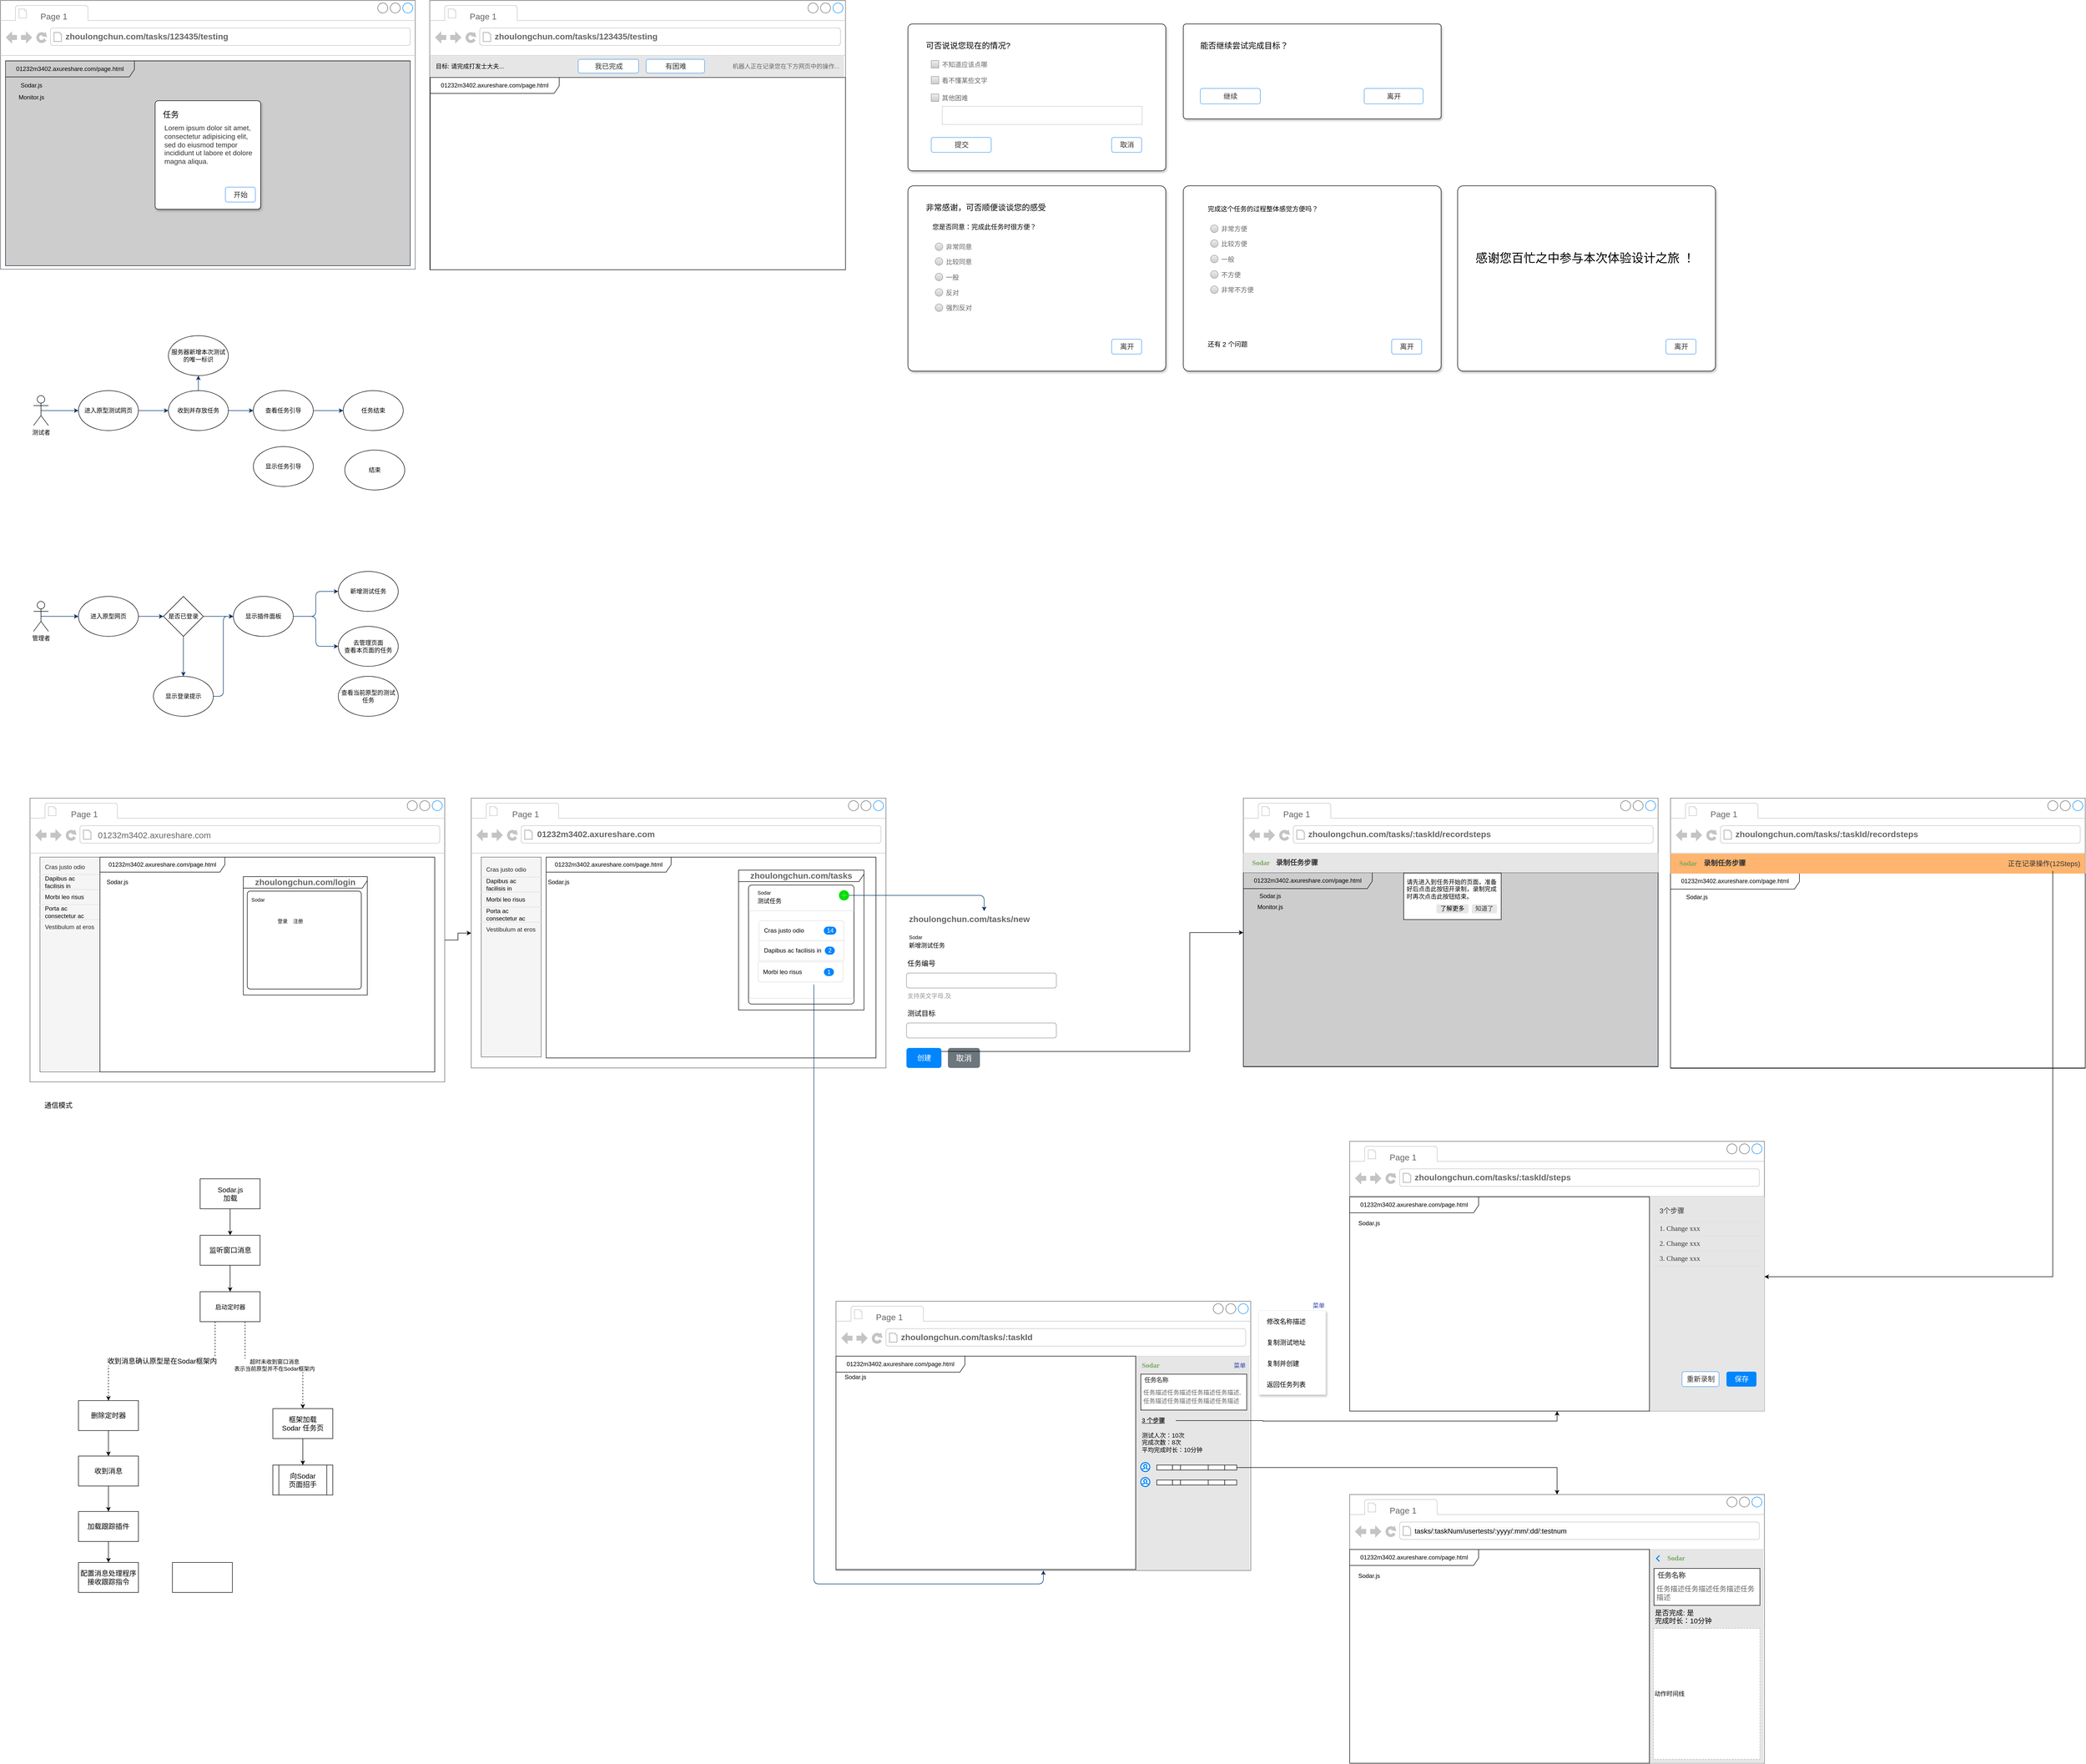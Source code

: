 <mxfile version="12.4.2" type="device" pages="9"><diagram id="rRkIPqoeCEejMfiybCYX" name="UI-后台"><mxGraphModel dx="1422" dy="1222" grid="0" gridSize="10" guides="1" tooltips="1" connect="0" arrows="0" fold="0" page="0" pageScale="1" pageWidth="1920" pageHeight="1200" background="none" math="0" shadow="0"><root><mxCell id="gpVePTBef-EZtfH_4kRC-0"/><mxCell id="gpVePTBef-EZtfH_4kRC-1" parent="gpVePTBef-EZtfH_4kRC-0"/><mxCell id="HRL0WPqYHxDpPY2hh8r1-8" style="edgeStyle=orthogonalEdgeStyle;rounded=1;orthogonalLoop=1;jettySize=auto;html=1;entryX=0;entryY=0.5;entryDx=0;entryDy=0;spacingLeft=8;spacingBottom=8;spacingRight=8;strokeColor=#003366;" parent="gpVePTBef-EZtfH_4kRC-1" source="HRL0WPqYHxDpPY2hh8r1-1" target="HRL0WPqYHxDpPY2hh8r1-3" edge="1"><mxGeometry relative="1" as="geometry"/></mxCell><mxCell id="HRL0WPqYHxDpPY2hh8r1-1" value="进入原型测试网页" style="ellipse;whiteSpace=wrap;html=1;" parent="gpVePTBef-EZtfH_4kRC-1" vertex="1"><mxGeometry x="244" y="424" width="120" height="80" as="geometry"/></mxCell><mxCell id="HRL0WPqYHxDpPY2hh8r1-25" style="edgeStyle=orthogonalEdgeStyle;rounded=1;orthogonalLoop=1;jettySize=auto;html=1;exitX=0.5;exitY=0.5;exitDx=0;exitDy=0;exitPerimeter=0;entryX=0;entryY=0.5;entryDx=0;entryDy=0;strokeColor=#003366;" parent="gpVePTBef-EZtfH_4kRC-1" source="HRL0WPqYHxDpPY2hh8r1-2" target="HRL0WPqYHxDpPY2hh8r1-1" edge="1"><mxGeometry relative="1" as="geometry"/></mxCell><mxCell id="HRL0WPqYHxDpPY2hh8r1-2" value="测试者" style="shape=umlActor;verticalLabelPosition=bottom;verticalAlign=top;html=1;outlineConnect=0;" parent="gpVePTBef-EZtfH_4kRC-1" vertex="1"><mxGeometry x="154" y="434" width="30" height="60" as="geometry"/></mxCell><mxCell id="HRL0WPqYHxDpPY2hh8r1-9" style="edgeStyle=orthogonalEdgeStyle;rounded=1;orthogonalLoop=1;jettySize=auto;html=1;entryX=0;entryY=0.5;entryDx=0;entryDy=0;strokeColor=#003366;" parent="gpVePTBef-EZtfH_4kRC-1" source="HRL0WPqYHxDpPY2hh8r1-3" target="HRL0WPqYHxDpPY2hh8r1-5" edge="1"><mxGeometry relative="1" as="geometry"><mxPoint x="664" y="464" as="targetPoint"/></mxGeometry></mxCell><mxCell id="HRL0WPqYHxDpPY2hh8r1-27" style="edgeStyle=orthogonalEdgeStyle;rounded=1;orthogonalLoop=1;jettySize=auto;html=1;entryX=0.5;entryY=1;entryDx=0;entryDy=0;strokeColor=#003366;" parent="gpVePTBef-EZtfH_4kRC-1" source="HRL0WPqYHxDpPY2hh8r1-3" target="HRL0WPqYHxDpPY2hh8r1-23" edge="1"><mxGeometry relative="1" as="geometry"/></mxCell><mxCell id="HRL0WPqYHxDpPY2hh8r1-3" value="收到并存放任务" style="ellipse;whiteSpace=wrap;html=1;" parent="gpVePTBef-EZtfH_4kRC-1" vertex="1"><mxGeometry x="424" y="424" width="120" height="80" as="geometry"/></mxCell><mxCell id="HRL0WPqYHxDpPY2hh8r1-11" style="edgeStyle=orthogonalEdgeStyle;rounded=1;orthogonalLoop=1;jettySize=auto;html=1;strokeColor=#003366;" parent="gpVePTBef-EZtfH_4kRC-1" source="HRL0WPqYHxDpPY2hh8r1-5" target="HRL0WPqYHxDpPY2hh8r1-6" edge="1"><mxGeometry relative="1" as="geometry"/></mxCell><mxCell id="HRL0WPqYHxDpPY2hh8r1-5" value="查看任务引导" style="ellipse;whiteSpace=wrap;html=1;" parent="gpVePTBef-EZtfH_4kRC-1" vertex="1"><mxGeometry x="594" y="424" width="120" height="80" as="geometry"/></mxCell><mxCell id="HRL0WPqYHxDpPY2hh8r1-6" value="任务结束" style="ellipse;whiteSpace=wrap;html=1;" parent="gpVePTBef-EZtfH_4kRC-1" vertex="1"><mxGeometry x="774" y="424" width="120" height="80" as="geometry"/></mxCell><mxCell id="HRL0WPqYHxDpPY2hh8r1-23" value="服务器新增本次测试的唯一标识" style="ellipse;whiteSpace=wrap;html=1;" parent="gpVePTBef-EZtfH_4kRC-1" vertex="1"><mxGeometry x="424" y="314" width="120" height="80" as="geometry"/></mxCell><mxCell id="HRL0WPqYHxDpPY2hh8r1-28" style="edgeStyle=orthogonalEdgeStyle;rounded=1;orthogonalLoop=1;jettySize=auto;html=1;entryX=0;entryY=0.5;entryDx=0;entryDy=0;strokeColor=#003366;" parent="gpVePTBef-EZtfH_4kRC-1" source="HRL0WPqYHxDpPY2hh8r1-29" target="HRL0WPqYHxDpPY2hh8r1-40" edge="1"><mxGeometry relative="1" as="geometry"><mxPoint x="424" y="876" as="targetPoint"/></mxGeometry></mxCell><mxCell id="HRL0WPqYHxDpPY2hh8r1-29" value="进入原型网页" style="ellipse;whiteSpace=wrap;html=1;" parent="gpVePTBef-EZtfH_4kRC-1" vertex="1"><mxGeometry x="244" y="836" width="120" height="80" as="geometry"/></mxCell><mxCell id="HRL0WPqYHxDpPY2hh8r1-30" style="edgeStyle=orthogonalEdgeStyle;rounded=1;orthogonalLoop=1;jettySize=auto;html=1;exitX=0.5;exitY=0.5;exitDx=0;exitDy=0;exitPerimeter=0;entryX=0;entryY=0.5;entryDx=0;entryDy=0;strokeColor=#003366;" parent="gpVePTBef-EZtfH_4kRC-1" source="HRL0WPqYHxDpPY2hh8r1-31" target="HRL0WPqYHxDpPY2hh8r1-29" edge="1"><mxGeometry relative="1" as="geometry"/></mxCell><mxCell id="HRL0WPqYHxDpPY2hh8r1-31" value="管理者" style="shape=umlActor;verticalLabelPosition=bottom;verticalAlign=top;html=1;outlineConnect=0;" parent="gpVePTBef-EZtfH_4kRC-1" vertex="1"><mxGeometry x="154" y="846" width="30" height="60" as="geometry"/></mxCell><mxCell id="HRL0WPqYHxDpPY2hh8r1-43" value="" style="edgeStyle=orthogonalEdgeStyle;rounded=1;orthogonalLoop=1;jettySize=auto;html=1;strokeColor=#003366;" parent="gpVePTBef-EZtfH_4kRC-1" source="HRL0WPqYHxDpPY2hh8r1-40" target="HRL0WPqYHxDpPY2hh8r1-42" edge="1"><mxGeometry relative="1" as="geometry"/></mxCell><mxCell id="HRL0WPqYHxDpPY2hh8r1-45" value="" style="edgeStyle=orthogonalEdgeStyle;rounded=1;orthogonalLoop=1;jettySize=auto;html=1;strokeColor=#003366;" parent="gpVePTBef-EZtfH_4kRC-1" source="HRL0WPqYHxDpPY2hh8r1-40" target="HRL0WPqYHxDpPY2hh8r1-44" edge="1"><mxGeometry relative="1" as="geometry"/></mxCell><mxCell id="HRL0WPqYHxDpPY2hh8r1-40" value="&lt;div&gt;是否已登录&lt;/div&gt;" style="rhombus;whiteSpace=wrap;html=1;" parent="gpVePTBef-EZtfH_4kRC-1" vertex="1"><mxGeometry x="414" y="836" width="80" height="80" as="geometry"/></mxCell><mxCell id="HRL0WPqYHxDpPY2hh8r1-47" value="" style="edgeStyle=orthogonalEdgeStyle;rounded=1;orthogonalLoop=1;jettySize=auto;html=1;strokeColor=#003366;" parent="gpVePTBef-EZtfH_4kRC-1" source="HRL0WPqYHxDpPY2hh8r1-42" target="HRL0WPqYHxDpPY2hh8r1-46" edge="1"><mxGeometry relative="1" as="geometry"/></mxCell><mxCell id="HRL0WPqYHxDpPY2hh8r1-49" style="edgeStyle=orthogonalEdgeStyle;rounded=1;orthogonalLoop=1;jettySize=auto;html=1;entryX=0;entryY=0.5;entryDx=0;entryDy=0;strokeColor=#003366;" parent="gpVePTBef-EZtfH_4kRC-1" source="HRL0WPqYHxDpPY2hh8r1-42" target="HRL0WPqYHxDpPY2hh8r1-48" edge="1"><mxGeometry relative="1" as="geometry"/></mxCell><mxCell id="HRL0WPqYHxDpPY2hh8r1-42" value="显示插件面板" style="ellipse;whiteSpace=wrap;html=1;" parent="gpVePTBef-EZtfH_4kRC-1" vertex="1"><mxGeometry x="554" y="836" width="120" height="80" as="geometry"/></mxCell><mxCell id="HRL0WPqYHxDpPY2hh8r1-50" style="edgeStyle=orthogonalEdgeStyle;rounded=1;orthogonalLoop=1;jettySize=auto;html=1;entryX=0;entryY=0.5;entryDx=0;entryDy=0;strokeColor=#003366;" parent="gpVePTBef-EZtfH_4kRC-1" source="HRL0WPqYHxDpPY2hh8r1-44" target="HRL0WPqYHxDpPY2hh8r1-42" edge="1"><mxGeometry relative="1" as="geometry"/></mxCell><mxCell id="HRL0WPqYHxDpPY2hh8r1-44" value="显示登录提示" style="ellipse;whiteSpace=wrap;html=1;" parent="gpVePTBef-EZtfH_4kRC-1" vertex="1"><mxGeometry x="394" y="996" width="120" height="80" as="geometry"/></mxCell><mxCell id="HRL0WPqYHxDpPY2hh8r1-46" value="新增测试任务" style="ellipse;whiteSpace=wrap;html=1;" parent="gpVePTBef-EZtfH_4kRC-1" vertex="1"><mxGeometry x="764" y="786" width="120" height="80" as="geometry"/></mxCell><mxCell id="HRL0WPqYHxDpPY2hh8r1-48" value="&lt;div&gt;去管理页面&lt;/div&gt;&lt;div&gt;查看本页面的任务&lt;br&gt;&lt;/div&gt;" style="ellipse;whiteSpace=wrap;html=1;" parent="gpVePTBef-EZtfH_4kRC-1" vertex="1"><mxGeometry x="764" y="896" width="120" height="80" as="geometry"/></mxCell><mxCell id="HRL0WPqYHxDpPY2hh8r1-51" value="" style="strokeWidth=1;shadow=0;dashed=0;align=center;html=1;shape=mxgraph.mockup.containers.browserWindow;rSize=0;strokeColor=#666666;strokeColor2=#008cff;strokeColor3=#c4c4c4;mainText=,;recursiveResize=0;spacing=20;container=1;" parent="gpVePTBef-EZtfH_4kRC-1" vertex="1"><mxGeometry x="1030" y="1240" width="830" height="540" as="geometry"/></mxCell><mxCell id="HRL0WPqYHxDpPY2hh8r1-52" value="Page 1" style="strokeWidth=1;shadow=0;dashed=0;align=center;html=1;shape=mxgraph.mockup.containers.anchor;fontSize=17;fontColor=#666666;align=left;" parent="HRL0WPqYHxDpPY2hh8r1-51" vertex="1"><mxGeometry x="80" y="20" width="110" height="26" as="geometry"/></mxCell><mxCell id="HRL0WPqYHxDpPY2hh8r1-53" value="01232m3402.axureshare.com" style="strokeWidth=1;shadow=0;dashed=0;align=center;html=1;shape=mxgraph.mockup.containers.anchor;rSize=0;fontSize=17;fontColor=#666666;align=left;fontStyle=1" parent="HRL0WPqYHxDpPY2hh8r1-51" vertex="1"><mxGeometry x="130" y="60" width="250" height="26" as="geometry"/></mxCell><mxCell id="HRL0WPqYHxDpPY2hh8r1-54" value="" style="rounded=0;whiteSpace=wrap;html=1;fillColor=#f5f5f5;strokeColor=#666666;fontColor=#333333;container=1;" parent="HRL0WPqYHxDpPY2hh8r1-51" vertex="1"><mxGeometry x="20" y="118" width="120" height="400" as="geometry"/></mxCell><mxCell id="Qj9Ws7vMaTXGsu9FElRl-5" value="" style="group" parent="HRL0WPqYHxDpPY2hh8r1-54" vertex="1" connectable="0"><mxGeometry y="10" width="120" height="150" as="geometry"/></mxCell><mxCell id="Qj9Ws7vMaTXGsu9FElRl-0" value="Cras justo odio" style="html=1;strokeColor=none;fillColor=none;fontColor=#212529;perimeter=none;whiteSpace=wrap;resizeWidth=1;align=left;spacing=10;" parent="Qj9Ws7vMaTXGsu9FElRl-5" vertex="1"><mxGeometry width="120" height="30" as="geometry"/></mxCell><mxCell id="Qj9Ws7vMaTXGsu9FElRl-1" value="Dapibus ac facilisis in" style="shape=partialRectangle;whiteSpace=wrap;left=0;right=0;fillColor=none;strokeColor=#DFDFDF;html=1;shadow=0;dashed=0;perimeter=none;whiteSpace=wrap;resizeWidth=1;align=left;spacing=10;" parent="Qj9Ws7vMaTXGsu9FElRl-5" vertex="1"><mxGeometry y="30" width="120" height="30" as="geometry"/></mxCell><mxCell id="Qj9Ws7vMaTXGsu9FElRl-2" value="Morbi leo risus" style="shape=partialRectangle;whiteSpace=wrap;left=0;right=0;fillColor=none;strokeColor=#DFDFDF;html=1;shadow=0;dashed=0;perimeter=none;whiteSpace=wrap;resizeWidth=1;align=left;spacing=10;" parent="Qj9Ws7vMaTXGsu9FElRl-5" vertex="1"><mxGeometry y="60" width="120" height="30" as="geometry"/></mxCell><mxCell id="Qj9Ws7vMaTXGsu9FElRl-3" value="Porta ac consectetur ac" style="shape=partialRectangle;whiteSpace=wrap;left=0;right=0;fillColor=none;strokeColor=#DFDFDF;html=1;shadow=0;dashed=0;perimeter=none;whiteSpace=wrap;resizeWidth=1;align=left;spacing=10;" parent="Qj9Ws7vMaTXGsu9FElRl-5" vertex="1"><mxGeometry y="90" width="120" height="30" as="geometry"/></mxCell><mxCell id="Qj9Ws7vMaTXGsu9FElRl-4" value="Vestibulum at eros" style="html=1;strokeColor=none;fillColor=none;fontColor=#212529;perimeter=none;whiteSpace=wrap;resizeWidth=1;align=left;spacing=10;" parent="Qj9Ws7vMaTXGsu9FElRl-5" vertex="1"><mxGeometry y="120" width="120" height="30" as="geometry"/></mxCell><mxCell id="Qj9Ws7vMaTXGsu9FElRl-7" value="Sodar.js" style="text;html=1;strokeColor=none;fillColor=none;align=center;verticalAlign=middle;whiteSpace=wrap;rounded=0;" parent="HRL0WPqYHxDpPY2hh8r1-51" vertex="1"><mxGeometry x="150" y="158" width="50" height="20" as="geometry"/></mxCell><mxCell id="Qj9Ws7vMaTXGsu9FElRl-6" value="01232m3402.axureshare.com/page.html" style="shape=umlFrame;whiteSpace=wrap;html=1;width=250;height=30;container=1;" parent="HRL0WPqYHxDpPY2hh8r1-51" vertex="1"><mxGeometry x="150" y="118" width="660" height="402" as="geometry"/></mxCell><mxCell id="GvQFOKZS8xTI0cQP9hXV-7" value="&lt;span style=&quot;color: rgb(102 , 102 , 102) ; font-size: 17px ; font-weight: 700 ; text-align: left ; white-space: nowrap&quot;&gt;zhoulongchun.com/tasks&lt;/span&gt;" style="shape=umlFrame;whiteSpace=wrap;html=1;width=309;height=23;portConstraintRotation=0;container=1;collapsible=0;" parent="Qj9Ws7vMaTXGsu9FElRl-6" vertex="1"><mxGeometry x="385" y="26" width="251" height="280" as="geometry"/></mxCell><mxCell id="nXQC_-8kQ-2cdUkaAmaN-1" value="" style="group;labelBackgroundColor=none;fillColor=#ffffff;strokeColor=#000000;rounded=1;arcSize=3;resizable=1;allowArrows=0;recursiveResize=0;expand=1;rotatable=0;imageWidth=24;labelPadding=0;container=1;" parent="GvQFOKZS8xTI0cQP9hXV-7" vertex="1" connectable="0"><mxGeometry x="19.91" y="29.818" width="211.18" height="238.36" as="geometry"><mxRectangle x="560" y="130" width="50" height="40" as="alternateBounds"/></mxGeometry></mxCell><mxCell id="nXQC_-8kQ-2cdUkaAmaN-29" value="Sodar" style="text;html=1;strokeColor=none;fillColor=none;align=center;verticalAlign=middle;whiteSpace=wrap;rounded=0;labelBackgroundColor=none;fontSize=10;fontColor=#050505;" parent="nXQC_-8kQ-2cdUkaAmaN-1" vertex="1"><mxGeometry x="19.285" y="7.029" width="24.935" height="16.54" as="geometry"/></mxCell><mxCell id="tqLSKduFZIaiJ9fKMEmb-15" value="" style="html=1;verticalLabelPosition=bottom;labelBackgroundColor=#ffffff;verticalAlign=top;shadow=0;dashed=0;strokeWidth=2;shape=mxgraph.ios7.misc.add;fillColor=#00dd00;strokeColor=#ffffff;aspect=fixed;" parent="nXQC_-8kQ-2cdUkaAmaN-1" vertex="1"><mxGeometry x="180.99" y="10.489" width="20.38" height="20.38" as="geometry"/></mxCell><mxCell id="tqLSKduFZIaiJ9fKMEmb-94" value="测试任务" style="text;html=1;strokeColor=none;fillColor=none;align=left;verticalAlign=middle;whiteSpace=wrap;rounded=0;" parent="nXQC_-8kQ-2cdUkaAmaN-1" vertex="1"><mxGeometry x="16.075" y="23.574" width="95.999" height="16.54" as="geometry"/></mxCell><mxCell id="tqLSKduFZIaiJ9fKMEmb-86" value="" style="html=1;shadow=0;dashed=0;shape=mxgraph.bootstrap.rrect;rSize=5;strokeColor=#DFDFDF;html=1;whiteSpace=wrap;fillColor=#FFFFFF;fontColor=#000000;" parent="nXQC_-8kQ-2cdUkaAmaN-1" vertex="1"><mxGeometry x="1" y="51.277" width="209" height="175.537" as="geometry"/></mxCell><mxCell id="tqLSKduFZIaiJ9fKMEmb-87" value="Cras justo odio" style="strokeColor=inherit;fillColor=inherit;gradientColor=inherit;fontColor=inherit;html=1;shadow=0;dashed=0;shape=mxgraph.bootstrap.topButton;rSize=5;perimeter=none;whiteSpace=wrap;resizeWidth=1;align=left;spacing=10;" parent="tqLSKduFZIaiJ9fKMEmb-86" vertex="1"><mxGeometry width="169.673" height="40" relative="1" as="geometry"><mxPoint x="20" y="20" as="offset"/></mxGeometry></mxCell><mxCell id="tqLSKduFZIaiJ9fKMEmb-88" value="14" style="strokeColor=inherit;fillColor=inherit;gradientColor=inherit;fontColor=inherit;html=1;shadow=0;dashed=0;shape=mxgraph.bootstrap.rrect;rSize=8;fillColor=#0085FC;strokeColor=none;fontColor=#ffffff;whiteSpace=wrap;" parent="tqLSKduFZIaiJ9fKMEmb-87" vertex="1"><mxGeometry x="1" y="0.5" width="25" height="16" relative="1" as="geometry"><mxPoint x="-40" y="-8" as="offset"/></mxGeometry></mxCell><mxCell id="tqLSKduFZIaiJ9fKMEmb-89" value="Dapibus ac facilisis in" style="strokeColor=inherit;fillColor=inherit;gradientColor=inherit;fontColor=inherit;html=1;shadow=0;dashed=0;perimeter=none;whiteSpace=wrap;resizeWidth=1;align=left;spacing=10;" parent="tqLSKduFZIaiJ9fKMEmb-86" vertex="1"><mxGeometry width="169.673" height="40" relative="1" as="geometry"><mxPoint x="20" y="60" as="offset"/></mxGeometry></mxCell><mxCell id="tqLSKduFZIaiJ9fKMEmb-90" value="2" style="strokeColor=inherit;fillColor=inherit;gradientColor=inherit;fontColor=inherit;html=1;shadow=0;dashed=0;shape=mxgraph.bootstrap.rrect;rSize=8;fillColor=#0085FC;strokeColor=none;fontColor=#ffffff;whiteSpace=wrap;" parent="tqLSKduFZIaiJ9fKMEmb-89" vertex="1"><mxGeometry x="1" y="0.5" width="20" height="16" relative="1" as="geometry"><mxPoint x="-38" y="-8" as="offset"/></mxGeometry></mxCell><mxCell id="tqLSKduFZIaiJ9fKMEmb-91" value="Morbi leo risus" style="strokeColor=inherit;fillColor=inherit;gradientColor=inherit;fontColor=inherit;html=1;shadow=0;dashed=0;shape=mxgraph.bootstrap.bottomButton;rSize=5;perimeter=none;whiteSpace=wrap;resizeWidth=1;resizeHeight=0;align=left;spacing=10;" parent="tqLSKduFZIaiJ9fKMEmb-86" vertex="1"><mxGeometry y="1" width="169.673" height="40" relative="1" as="geometry"><mxPoint x="18.28" y="-72.63" as="offset"/></mxGeometry></mxCell><mxCell id="tqLSKduFZIaiJ9fKMEmb-92" value="1" style="strokeColor=inherit;fillColor=inherit;gradientColor=inherit;fontColor=inherit;html=1;shadow=0;dashed=0;shape=mxgraph.bootstrap.rrect;rSize=8;fillColor=#0085FC;strokeColor=none;fontColor=#ffffff;whiteSpace=wrap;" parent="tqLSKduFZIaiJ9fKMEmb-91" vertex="1"><mxGeometry x="1" y="0.5" width="20" height="16" relative="1" as="geometry"><mxPoint x="-38" y="-8" as="offset"/></mxGeometry></mxCell><mxCell id="nXQC_-8kQ-2cdUkaAmaN-35" value="查看当前原型的测试任务" style="ellipse;whiteSpace=wrap;html=1;" parent="gpVePTBef-EZtfH_4kRC-1" vertex="1"><mxGeometry x="764" y="996" width="120" height="80" as="geometry"/></mxCell><mxCell id="nXQC_-8kQ-2cdUkaAmaN-39" value="" style="strokeWidth=1;shadow=0;dashed=0;align=center;html=1;shape=mxgraph.mockup.containers.browserWindow;rSize=0;strokeColor=#666666;strokeColor2=#008cff;strokeColor3=#c4c4c4;mainText=,;recursiveResize=0;spacing=20;" parent="gpVePTBef-EZtfH_4kRC-1" vertex="1"><mxGeometry x="147" y="1240" width="830" height="568" as="geometry"/></mxCell><mxCell id="nXQC_-8kQ-2cdUkaAmaN-40" value="Page 1" style="strokeWidth=1;shadow=0;dashed=0;align=center;html=1;shape=mxgraph.mockup.containers.anchor;fontSize=17;fontColor=#666666;align=left;" parent="nXQC_-8kQ-2cdUkaAmaN-39" vertex="1"><mxGeometry x="80" y="20" width="110" height="26" as="geometry"/></mxCell><mxCell id="nXQC_-8kQ-2cdUkaAmaN-41" value="01232m3402.axureshare.com" style="strokeWidth=1;shadow=0;dashed=0;align=center;html=1;shape=mxgraph.mockup.containers.anchor;rSize=0;fontSize=17;fontColor=#666666;align=left;" parent="nXQC_-8kQ-2cdUkaAmaN-39" vertex="1"><mxGeometry x="134" y="62" width="250" height="26" as="geometry"/></mxCell><mxCell id="nXQC_-8kQ-2cdUkaAmaN-42" value="" style="rounded=0;whiteSpace=wrap;html=1;fillColor=#f5f5f5;strokeColor=#666666;fontColor=#333333;" parent="nXQC_-8kQ-2cdUkaAmaN-39" vertex="1"><mxGeometry x="20" y="118" width="120" height="430" as="geometry"/></mxCell><mxCell id="nXQC_-8kQ-2cdUkaAmaN-43" value="" style="group" parent="nXQC_-8kQ-2cdUkaAmaN-39" vertex="1" connectable="0"><mxGeometry x="20" y="123" width="120" height="150" as="geometry"/></mxCell><mxCell id="nXQC_-8kQ-2cdUkaAmaN-44" value="Cras justo odio" style="html=1;strokeColor=none;fillColor=none;fontColor=#212529;perimeter=none;whiteSpace=wrap;resizeWidth=1;align=left;spacing=10;" parent="nXQC_-8kQ-2cdUkaAmaN-43" vertex="1"><mxGeometry width="120" height="30" as="geometry"/></mxCell><mxCell id="nXQC_-8kQ-2cdUkaAmaN-45" value="Dapibus ac facilisis in" style="shape=partialRectangle;whiteSpace=wrap;left=0;right=0;fillColor=none;strokeColor=#DFDFDF;html=1;shadow=0;dashed=0;perimeter=none;whiteSpace=wrap;resizeWidth=1;align=left;spacing=10;" parent="nXQC_-8kQ-2cdUkaAmaN-43" vertex="1"><mxGeometry y="30" width="120" height="30" as="geometry"/></mxCell><mxCell id="nXQC_-8kQ-2cdUkaAmaN-46" value="Morbi leo risus" style="shape=partialRectangle;whiteSpace=wrap;left=0;right=0;fillColor=none;strokeColor=#DFDFDF;html=1;shadow=0;dashed=0;perimeter=none;whiteSpace=wrap;resizeWidth=1;align=left;spacing=10;" parent="nXQC_-8kQ-2cdUkaAmaN-43" vertex="1"><mxGeometry y="60" width="120" height="30" as="geometry"/></mxCell><mxCell id="nXQC_-8kQ-2cdUkaAmaN-47" value="Porta ac consectetur ac" style="shape=partialRectangle;whiteSpace=wrap;left=0;right=0;fillColor=none;strokeColor=#DFDFDF;html=1;shadow=0;dashed=0;perimeter=none;whiteSpace=wrap;resizeWidth=1;align=left;spacing=10;" parent="nXQC_-8kQ-2cdUkaAmaN-43" vertex="1"><mxGeometry y="90" width="120" height="30" as="geometry"/></mxCell><mxCell id="nXQC_-8kQ-2cdUkaAmaN-48" value="Vestibulum at eros" style="html=1;strokeColor=none;fillColor=none;fontColor=#212529;perimeter=none;whiteSpace=wrap;resizeWidth=1;align=left;spacing=10;" parent="nXQC_-8kQ-2cdUkaAmaN-43" vertex="1"><mxGeometry y="120" width="120" height="30" as="geometry"/></mxCell><mxCell id="nXQC_-8kQ-2cdUkaAmaN-49" value="01232m3402.axureshare.com/page.html" style="shape=umlFrame;whiteSpace=wrap;html=1;width=250;height=30;container=1;" parent="nXQC_-8kQ-2cdUkaAmaN-39" vertex="1"><mxGeometry x="140" y="118" width="670" height="430" as="geometry"/></mxCell><mxCell id="GvQFOKZS8xTI0cQP9hXV-2" value="&lt;span style=&quot;color: rgb(102 , 102 , 102) ; font-size: 17px ; font-weight: 700 ; text-align: left ; white-space: nowrap&quot;&gt;zhoulongchun.com/login&lt;/span&gt;" style="shape=umlFrame;whiteSpace=wrap;html=1;width=309;height=23;portConstraintRotation=0;container=1;" parent="nXQC_-8kQ-2cdUkaAmaN-49" vertex="1"><mxGeometry x="287" y="39" width="248" height="237" as="geometry"/></mxCell><mxCell id="GvQFOKZS8xTI0cQP9hXV-3" value="" style="group;labelBackgroundColor=none;fillColor=#ffffff;strokeColor=#000000;rounded=1;arcSize=3;resizable=1;allowArrows=0;recursiveResize=0;expand=1;rotatable=0;imageWidth=24;labelPadding=0;container=1;" parent="GvQFOKZS8xTI0cQP9hXV-2" vertex="1" connectable="0"><mxGeometry x="7.82" y="29" width="228.18" height="196" as="geometry"/></mxCell><mxCell id="GvQFOKZS8xTI0cQP9hXV-4" value="Sodar" style="text;html=1;strokeColor=none;fillColor=none;align=center;verticalAlign=middle;whiteSpace=wrap;rounded=0;labelBackgroundColor=none;fontSize=10;fontColor=#050505;" parent="GvQFOKZS8xTI0cQP9hXV-3" vertex="1"><mxGeometry x="6.259" y="7" width="31.293" height="20" as="geometry"/></mxCell><mxCell id="GvQFOKZS8xTI0cQP9hXV-5" value="登录" style="text;html=1;strokeColor=none;fillColor=none;align=center;verticalAlign=middle;whiteSpace=wrap;rounded=0;labelBackgroundColor=none;fontSize=10;fontColor=#050505;" parent="GvQFOKZS8xTI0cQP9hXV-3" vertex="1"><mxGeometry x="54.763" y="50" width="31.293" height="20" as="geometry"/></mxCell><mxCell id="GvQFOKZS8xTI0cQP9hXV-6" value="注册" style="text;html=1;strokeColor=none;fillColor=none;align=center;verticalAlign=middle;whiteSpace=wrap;rounded=0;labelBackgroundColor=none;fontSize=10;fontColor=#050505;" parent="GvQFOKZS8xTI0cQP9hXV-3" vertex="1"><mxGeometry x="86.057" y="50" width="31.293" height="20" as="geometry"/></mxCell><mxCell id="nXQC_-8kQ-2cdUkaAmaN-50" value="Sodar.js" style="text;html=1;strokeColor=none;fillColor=none;align=center;verticalAlign=middle;whiteSpace=wrap;rounded=0;" parent="nXQC_-8kQ-2cdUkaAmaN-39" vertex="1"><mxGeometry x="150" y="158" width="50" height="20" as="geometry"/></mxCell><mxCell id="vJvpZLFX9yFgEZenTRrp-24" value="" style="strokeWidth=1;shadow=0;dashed=0;align=center;html=1;shape=mxgraph.mockup.containers.browserWindow;rSize=0;strokeColor=#666666;strokeColor2=#008cff;strokeColor3=#c4c4c4;mainText=,;recursiveResize=0;spacing=20;container=1;" parent="gpVePTBef-EZtfH_4kRC-1" vertex="1"><mxGeometry x="1760" y="2247" width="830" height="539" as="geometry"/></mxCell><mxCell id="vJvpZLFX9yFgEZenTRrp-25" value="Page 1" style="strokeWidth=1;shadow=0;dashed=0;align=center;html=1;shape=mxgraph.mockup.containers.anchor;fontSize=17;fontColor=#666666;align=left;" parent="vJvpZLFX9yFgEZenTRrp-24" vertex="1"><mxGeometry x="78" y="20" width="110" height="26" as="geometry"/></mxCell><mxCell id="vJvpZLFX9yFgEZenTRrp-26" value="zhoulongchun.com/tasks/:taskId" style="strokeWidth=1;shadow=0;dashed=0;align=center;html=1;shape=mxgraph.mockup.containers.anchor;rSize=0;fontSize=17;fontColor=#666666;align=left;fontStyle=1" parent="vJvpZLFX9yFgEZenTRrp-24" vertex="1"><mxGeometry x="128" y="60" width="666" height="26" as="geometry"/></mxCell><mxCell id="vJvpZLFX9yFgEZenTRrp-36" value="" style="group;labelBackgroundColor=none;fillColor=#E6E6E6;strokeColor=none;rounded=0;arcSize=3;resizable=1;allowArrows=0;recursiveResize=0;expand=1;rotatable=0;imageWidth=24;labelPadding=0;container=1;shadow=0;" parent="vJvpZLFX9yFgEZenTRrp-24" vertex="1" connectable="0"><mxGeometry x="598" y="110" width="230" height="428" as="geometry"><mxRectangle x="2" y="110" width="50" height="40" as="alternateBounds"/></mxGeometry></mxCell><mxCell id="vJvpZLFX9yFgEZenTRrp-37" value="测试人次：10次&#10;完成次数：8次&#10;平均完成时长：10分钟&#10;" style="text;strokeColor=none;fillColor=none;verticalAlign=middle;overflow=hidden;align=left;whiteSpace=wrap;horizontal=1;fontSize=12;" parent="vJvpZLFX9yFgEZenTRrp-36" vertex="1"><mxGeometry x="12" y="149" width="220" height="61" as="geometry"/></mxCell><mxCell id="3yLuz65aWzjh2ku9PZyM-22" value="Sodar" style="text;strokeColor=none;fillColor=none;align=left;verticalAlign=middle;rounded=0;labelBackgroundColor=none;fontSize=14;fontStyle=1;fontFamily=Lucida Console;fontColor=#78A65F;html=1;" parent="vJvpZLFX9yFgEZenTRrp-36" vertex="1"><mxGeometry x="12" y="10" width="47" height="17" as="geometry"/></mxCell><mxCell id="fXSpyxF-aJa6YbKyNerz-21" value="3 个步骤" style="text;html=1;strokeColor=none;fillColor=none;align=left;verticalAlign=middle;rounded=0;fontSize=12;fontColor=#333;fontStyle=5" parent="vJvpZLFX9yFgEZenTRrp-36" vertex="1"><mxGeometry x="12" y="119" width="70" height="20" as="geometry"/></mxCell><mxCell id="iXw3fOtooub-BMSOfyjS-5" value="" style="group;align=left;fontSize=12;" parent="vJvpZLFX9yFgEZenTRrp-36" vertex="1" connectable="0"><mxGeometry x="12" y="213" width="192" height="18" as="geometry"/></mxCell><mxCell id="iXw3fOtooub-BMSOfyjS-4" value="" style="html=1;verticalLabelPosition=bottom;align=left;labelBackgroundColor=#ffffff;verticalAlign=top;strokeWidth=2;strokeColor=#0080F0;shadow=0;dashed=0;shape=mxgraph.ios7.icons.user;fontSize=12;" parent="iXw3fOtooub-BMSOfyjS-5" vertex="1"><mxGeometry width="18" height="18" as="geometry"/></mxCell><mxCell id="vJvpZLFX9yFgEZenTRrp-39" value="" style="group;align=left;fontSize=12;" parent="iXw3fOtooub-BMSOfyjS-5" vertex="1" connectable="0"><mxGeometry x="32" y="5" width="160" height="10" as="geometry"/></mxCell><mxCell id="vJvpZLFX9yFgEZenTRrp-40" value="" style="rounded=0;whiteSpace=wrap;html=1;fontSize=12;fontColor=#CCCCCC;align=left;" parent="vJvpZLFX9yFgEZenTRrp-39" vertex="1"><mxGeometry width="160" height="10" as="geometry"/></mxCell><mxCell id="vJvpZLFX9yFgEZenTRrp-41" value="" style="rounded=0;whiteSpace=wrap;html=1;fontSize=12;fontColor=#CCCCCC;align=left;" parent="vJvpZLFX9yFgEZenTRrp-39" vertex="1"><mxGeometry width="31.357" height="10" as="geometry"/></mxCell><mxCell id="vJvpZLFX9yFgEZenTRrp-42" value="" style="rounded=0;whiteSpace=wrap;html=1;fontSize=12;fontColor=#CCCCCC;align=left;" parent="vJvpZLFX9yFgEZenTRrp-39" vertex="1"><mxGeometry x="31.357" width="16.08" height="10" as="geometry"/></mxCell><mxCell id="vJvpZLFX9yFgEZenTRrp-43" value="" style="rounded=0;whiteSpace=wrap;html=1;fontSize=12;fontColor=#CCCCCC;align=left;" parent="vJvpZLFX9yFgEZenTRrp-39" vertex="1"><mxGeometry x="47.437" width="57.085" height="10" as="geometry"/></mxCell><mxCell id="vJvpZLFX9yFgEZenTRrp-44" value="" style="rounded=0;whiteSpace=wrap;html=1;fontSize=12;fontColor=#CCCCCC;align=left;" parent="vJvpZLFX9yFgEZenTRrp-39" vertex="1"><mxGeometry x="102.915" width="32.965" height="10" as="geometry"/></mxCell><mxCell id="vJvpZLFX9yFgEZenTRrp-45" value="" style="rounded=0;whiteSpace=wrap;html=1;fontSize=12;fontColor=#CCCCCC;align=left;" parent="vJvpZLFX9yFgEZenTRrp-39" vertex="1"><mxGeometry x="135.879" width="24.121" height="10" as="geometry"/></mxCell><mxCell id="iXw3fOtooub-BMSOfyjS-15" value="" style="group;verticalAlign=bottom;align=left;fontSize=12;" parent="vJvpZLFX9yFgEZenTRrp-36" vertex="1" connectable="0"><mxGeometry x="12" y="243" width="192" height="18" as="geometry"/></mxCell><mxCell id="iXw3fOtooub-BMSOfyjS-16" value="" style="html=1;verticalLabelPosition=bottom;align=left;labelBackgroundColor=#ffffff;verticalAlign=bottom;strokeWidth=2;strokeColor=#0080F0;shadow=0;dashed=0;shape=mxgraph.ios7.icons.user;fontSize=12;" parent="iXw3fOtooub-BMSOfyjS-15" vertex="1"><mxGeometry width="18" height="18" as="geometry"/></mxCell><mxCell id="iXw3fOtooub-BMSOfyjS-17" value="" style="group;verticalAlign=bottom;align=left;fontSize=12;" parent="iXw3fOtooub-BMSOfyjS-15" vertex="1" connectable="0"><mxGeometry x="32" y="5" width="160" height="10" as="geometry"/></mxCell><mxCell id="iXw3fOtooub-BMSOfyjS-18" value="" style="rounded=0;whiteSpace=wrap;html=1;fontSize=12;fontColor=#CCCCCC;align=left;verticalAlign=bottom;" parent="iXw3fOtooub-BMSOfyjS-17" vertex="1"><mxGeometry width="160" height="10" as="geometry"/></mxCell><mxCell id="iXw3fOtooub-BMSOfyjS-19" value="" style="rounded=0;whiteSpace=wrap;html=1;fontSize=12;fontColor=#CCCCCC;align=left;verticalAlign=bottom;" parent="iXw3fOtooub-BMSOfyjS-17" vertex="1"><mxGeometry width="31.357" height="10" as="geometry"/></mxCell><mxCell id="iXw3fOtooub-BMSOfyjS-20" value="" style="rounded=0;whiteSpace=wrap;html=1;fontSize=12;fontColor=#CCCCCC;align=left;verticalAlign=bottom;" parent="iXw3fOtooub-BMSOfyjS-17" vertex="1"><mxGeometry x="31.357" width="16.08" height="10" as="geometry"/></mxCell><mxCell id="iXw3fOtooub-BMSOfyjS-21" value="" style="rounded=0;whiteSpace=wrap;html=1;fontSize=12;fontColor=#CCCCCC;align=left;verticalAlign=bottom;" parent="iXw3fOtooub-BMSOfyjS-17" vertex="1"><mxGeometry x="47.437" width="57.085" height="10" as="geometry"/></mxCell><mxCell id="iXw3fOtooub-BMSOfyjS-22" value="" style="rounded=0;whiteSpace=wrap;html=1;fontSize=12;fontColor=#CCCCCC;align=left;verticalAlign=bottom;" parent="iXw3fOtooub-BMSOfyjS-17" vertex="1"><mxGeometry x="102.915" width="32.965" height="10" as="geometry"/></mxCell><mxCell id="iXw3fOtooub-BMSOfyjS-23" value="" style="rounded=0;whiteSpace=wrap;html=1;fontSize=12;fontColor=#CCCCCC;align=left;verticalAlign=bottom;" parent="iXw3fOtooub-BMSOfyjS-17" vertex="1"><mxGeometry x="135.879" width="24.121" height="10" as="geometry"/></mxCell><mxCell id="yh_gDhUwd2kBdVxNMeiM-74" value="" style="group;fontSize=12;" parent="vJvpZLFX9yFgEZenTRrp-36" vertex="1" connectable="0"><mxGeometry x="12" y="36" width="212" height="72" as="geometry"/></mxCell><mxCell id="yh_gDhUwd2kBdVxNMeiM-67" value="" style="rounded=0;whiteSpace=wrap;html=1;labelBackgroundColor=none;fillColor=#FFFFFF;fontSize=12;fontColor=none;noLabel=1;align=left;" parent="yh_gDhUwd2kBdVxNMeiM-74" vertex="1"><mxGeometry width="212" height="72" as="geometry"/></mxCell><mxCell id="vJvpZLFX9yFgEZenTRrp-38" value="任务描述任务描述任务描述任务描述,任务描述任务描述任务描述任务描述&lt;sup&gt;&lt;br&gt;&lt;/sup&gt;" style="text;html=1;strokeColor=none;fillColor=none;spacing=0;spacingTop=0;whiteSpace=wrap;overflow=hidden;rounded=0;align=left;spacingLeft=0;spacingRight=0;verticalAlign=top;fontSize=12;fontColor=#616161;" parent="yh_gDhUwd2kBdVxNMeiM-74" vertex="1"><mxGeometry x="5" y="24.585" width="202" height="39.512" as="geometry"/></mxCell><mxCell id="3yLuz65aWzjh2ku9PZyM-28" value="任务名称" style="text;html=1;strokeColor=none;fillColor=none;align=left;verticalAlign=middle;rounded=0;fontSize=12;fontColor=#616161;fontStyle=1" parent="yh_gDhUwd2kBdVxNMeiM-74" vertex="1"><mxGeometry x="5" y="3.512" width="70" height="17.561" as="geometry"/></mxCell><mxCell id="yh_gDhUwd2kBdVxNMeiM-80" value="菜单" style="text;html=1;strokeColor=none;fillColor=none;align=right;verticalAlign=middle;whiteSpace=wrap;rounded=0;labelBackgroundColor=none;fontSize=12;fontColor=#3340B0;" parent="vJvpZLFX9yFgEZenTRrp-36" vertex="1"><mxGeometry x="184" y="9" width="40" height="20" as="geometry"/></mxCell><mxCell id="vJvpZLFX9yFgEZenTRrp-34" value="01232m3402.axureshare.com/page.html" style="shape=umlFrame;whiteSpace=wrap;html=1;width=258;height=32;container=1;" parent="vJvpZLFX9yFgEZenTRrp-24" vertex="1"><mxGeometry y="110" width="600" height="427" as="geometry"/></mxCell><mxCell id="vJvpZLFX9yFgEZenTRrp-35" value="Sodar.js" style="text;html=1;strokeColor=none;fillColor=none;align=center;verticalAlign=middle;whiteSpace=wrap;rounded=0;" parent="vJvpZLFX9yFgEZenTRrp-34" vertex="1"><mxGeometry x="11.888" y="33.607" width="53.571" height="17.016" as="geometry"/></mxCell><mxCell id="iXw3fOtooub-BMSOfyjS-0" style="edgeStyle=orthogonalEdgeStyle;rounded=1;orthogonalLoop=1;jettySize=auto;html=1;strokeColor=#003366;exitX=0.657;exitY=1.121;exitDx=0;exitDy=0;exitPerimeter=0;" parent="gpVePTBef-EZtfH_4kRC-1" source="tqLSKduFZIaiJ9fKMEmb-91" target="vJvpZLFX9yFgEZenTRrp-24" edge="1"><mxGeometry relative="1" as="geometry"><mxPoint x="2432" y="2630" as="targetPoint"/><Array as="points"><mxPoint x="1716" y="2813"/></Array></mxGeometry></mxCell><mxCell id="ZgIaglhBjvL-7aTpqFwy-9" value="" style="strokeWidth=1;shadow=0;dashed=0;align=center;html=1;shape=mxgraph.mockup.containers.browserWindow;rSize=0;strokeColor=#666666;strokeColor2=#008cff;strokeColor3=#c4c4c4;mainText=,;recursiveResize=0;spacing=20;container=1;" parent="gpVePTBef-EZtfH_4kRC-1" vertex="1"><mxGeometry x="2575.19" y="1240" width="830" height="538" as="geometry"/></mxCell><mxCell id="ZgIaglhBjvL-7aTpqFwy-10" value="Page 1" style="strokeWidth=1;shadow=0;dashed=0;align=center;html=1;shape=mxgraph.mockup.containers.anchor;fontSize=17;fontColor=#666666;align=left;" parent="ZgIaglhBjvL-7aTpqFwy-9" vertex="1"><mxGeometry x="78" y="20" width="110" height="26" as="geometry"/></mxCell><mxCell id="ZgIaglhBjvL-7aTpqFwy-11" value="zhoulongchun.com/tasks/:taskId/recordsteps" style="strokeWidth=1;shadow=0;dashed=0;align=center;html=1;shape=mxgraph.mockup.containers.anchor;rSize=0;fontSize=17;fontColor=#666666;align=left;fontStyle=1" parent="ZgIaglhBjvL-7aTpqFwy-9" vertex="1"><mxGeometry x="128" y="60" width="367" height="26" as="geometry"/></mxCell><mxCell id="MrhVbvjgT7-gLhNB6yj4-0" value="01232m3402.axureshare.com/page.html" style="shape=umlFrame;whiteSpace=wrap;html=1;width=258;height=32;container=1;" parent="ZgIaglhBjvL-7aTpqFwy-9" vertex="1"><mxGeometry y="149" width="830" height="388" as="geometry"/></mxCell><mxCell id="MrhVbvjgT7-gLhNB6yj4-1" value="Sodar.js" style="text;html=1;strokeColor=none;fillColor=none;align=center;verticalAlign=middle;whiteSpace=wrap;rounded=0;" parent="MrhVbvjgT7-gLhNB6yj4-0" vertex="1"><mxGeometry x="16.445" y="37.279" width="74.107" height="18.876" as="geometry"/></mxCell><mxCell id="MrhVbvjgT7-gLhNB6yj4-64" value="" style="rounded=0;whiteSpace=wrap;html=1;shadow=0;labelBackgroundColor=none;strokeColor=#499DF2;fontFamily=Helvetica;fontSize=14;fontColor=#499DF2;align=left;fillColor=#050505;opacity=20;" parent="MrhVbvjgT7-gLhNB6yj4-0" vertex="1"><mxGeometry x="0.001" y="-0.004" width="830.0" height="388" as="geometry"/></mxCell><mxCell id="0" value="Monitor.js" style="text;html=1;strokeColor=none;fillColor=none;align=center;verticalAlign=middle;whiteSpace=wrap;rounded=0;" parent="MrhVbvjgT7-gLhNB6yj4-0" vertex="1"><mxGeometry x="16.445" y="59.773" width="74.107" height="18.876" as="geometry"/></mxCell><mxCell id="erragPwpMn28tAUQXhYT-22" value="请先进入到任务开始的页面，准备好后点击此按钮开录制，录制完成时再次点击此按钮结束。" style="rounded=0;whiteSpace=wrap;html=1;align=left;spacingLeft=4;spacingTop=4;spacingBottom=4;spacingRight=4;verticalAlign=top;" parent="MrhVbvjgT7-gLhNB6yj4-0" vertex="1"><mxGeometry x="320.81" y="0.77" width="195.19" height="93.23" as="geometry"/></mxCell><mxCell id="erragPwpMn28tAUQXhYT-25" value="知道了" style="rounded=1;html=1;shadow=0;dashed=0;whiteSpace=wrap;fontSize=12;fillColor=#E6E6E6;align=center;strokeColor=#E6E6E6;fontColor=#333333;" parent="MrhVbvjgT7-gLhNB6yj4-0" vertex="1"><mxGeometry x="457.81" y="64" width="49.31" height="16.88" as="geometry"/></mxCell><mxCell id="erragPwpMn28tAUQXhYT-26" value="&lt;span style=&quot;color: rgb(0 , 0 , 0) ; text-align: left&quot;&gt;了解更多&lt;/span&gt;" style="rounded=1;html=1;shadow=0;dashed=0;whiteSpace=wrap;fontSize=12;fillColor=#E6E6E6;align=center;strokeColor=#E6E6E6;fontColor=#333333;" parent="MrhVbvjgT7-gLhNB6yj4-0" vertex="1"><mxGeometry x="387" y="64" width="63.12" height="16.88" as="geometry"/></mxCell><mxCell id="3yLuz65aWzjh2ku9PZyM-13" value="" style="group" parent="ZgIaglhBjvL-7aTpqFwy-9" vertex="1" connectable="0"><mxGeometry y="110" width="830" height="39" as="geometry"/></mxCell><mxCell id="3yLuz65aWzjh2ku9PZyM-2" value="" style="group;labelBackgroundColor=none;rounded=0;arcSize=3;resizable=1;allowArrows=0;recursiveResize=0;expand=1;rotatable=0;imageWidth=24;labelPadding=0;container=0;shadow=0;fillColor=#E6E6E6;" parent="3yLuz65aWzjh2ku9PZyM-13" vertex="1" connectable="0"><mxGeometry width="830" height="39" as="geometry"><mxRectangle x="560" y="130" width="50" height="40" as="alternateBounds"/></mxGeometry></mxCell><mxCell id="3yLuz65aWzjh2ku9PZyM-5" value="Sodar" style="text;strokeColor=none;fillColor=none;align=center;verticalAlign=middle;rounded=0;labelBackgroundColor=none;fontSize=14;fontStyle=1;fontFamily=Lucida Console;fontColor=#78A65F;html=1;" parent="3yLuz65aWzjh2ku9PZyM-13" vertex="1"><mxGeometry x="8" y="9" width="54" height="21" as="geometry"/></mxCell><mxCell id="UlTOCRhtSVJT-lucOJFQ-23" value="录制任务步骤" style="text;strokeColor=none;fillColor=none;align=center;verticalAlign=middle;rounded=0;labelBackgroundColor=none;fontSize=14;fontStyle=1;fontFamily=Lucida Console;fontColor=#333333;html=1;" parent="3yLuz65aWzjh2ku9PZyM-13" vertex="1"><mxGeometry x="59.81" y="9" width="94" height="21" as="geometry"/></mxCell><mxCell id="3yLuz65aWzjh2ku9PZyM-8" value="" style="shape=image;html=1;verticalAlign=top;verticalLabelPosition=bottom;labelBackgroundColor=#ffffff;imageAspect=0;aspect=fixed;image=https://cdn1.iconfinder.com/data/icons/gradak-music/32/music-04-128.png;imageBackground=none;" parent="ZgIaglhBjvL-7aTpqFwy-9" vertex="1"><mxGeometry x="410" y="118.5" width="22" height="22" as="geometry"/></mxCell><mxCell id="MrhVbvjgT7-gLhNB6yj4-66" value="" style="strokeWidth=1;shadow=0;dashed=0;align=center;html=1;shape=mxgraph.mockup.containers.browserWindow;rSize=0;strokeColor=#666666;strokeColor2=#008cff;strokeColor3=#c4c4c4;mainText=,;recursiveResize=0;spacing=20;container=1;" parent="gpVePTBef-EZtfH_4kRC-1" vertex="1"><mxGeometry x="3430" y="1240" width="830" height="541" as="geometry"/></mxCell><mxCell id="MrhVbvjgT7-gLhNB6yj4-67" value="Page 1" style="strokeWidth=1;shadow=0;dashed=0;align=center;html=1;shape=mxgraph.mockup.containers.anchor;fontSize=17;fontColor=#666666;align=left;" parent="MrhVbvjgT7-gLhNB6yj4-66" vertex="1"><mxGeometry x="78" y="20" width="110" height="26" as="geometry"/></mxCell><mxCell id="MrhVbvjgT7-gLhNB6yj4-68" value="zhoulongchun.com/tasks/:taskId/recordsteps" style="strokeWidth=1;shadow=0;dashed=0;align=center;html=1;shape=mxgraph.mockup.containers.anchor;rSize=0;fontSize=17;fontColor=#666666;align=left;fontStyle=1" parent="MrhVbvjgT7-gLhNB6yj4-66" vertex="1"><mxGeometry x="128" y="60" width="388" height="26" as="geometry"/></mxCell><mxCell id="MrhVbvjgT7-gLhNB6yj4-69" value="01232m3402.axureshare.com/page.html" style="shape=umlFrame;whiteSpace=wrap;html=1;width=258;height=32;container=1;" parent="MrhVbvjgT7-gLhNB6yj4-66" vertex="1"><mxGeometry y="150" width="830" height="390" as="geometry"/></mxCell><mxCell id="MrhVbvjgT7-gLhNB6yj4-70" value="Sodar.js" style="text;html=1;strokeColor=none;fillColor=none;align=center;verticalAlign=middle;whiteSpace=wrap;rounded=0;" parent="MrhVbvjgT7-gLhNB6yj4-69" vertex="1"><mxGeometry x="16.445" y="38.512" width="74.107" height="19.5" as="geometry"/></mxCell><mxCell id="MrhVbvjgT7-gLhNB6yj4-51" value="" style="group;labelBackgroundColor=none;rounded=0;arcSize=3;resizable=1;allowArrows=0;recursiveResize=0;expand=1;rotatable=0;imageWidth=24;labelPadding=0;container=0;shadow=0;fillColor=#FFB570;" parent="MrhVbvjgT7-gLhNB6yj4-66" vertex="1" connectable="0"><mxGeometry y="111" width="830" height="40" as="geometry"><mxRectangle x="560" y="130" width="50" height="40" as="alternateBounds"/></mxGeometry></mxCell><mxCell id="MrhVbvjgT7-gLhNB6yj4-58" value="正在记录操作(12Steps)" style="text;strokeColor=none;fillColor=none;align=right;verticalAlign=middle;rounded=0;fontFamily=Helvetica;fontSize=14;arcSize=0;html=1;labelBackgroundColor=none;fontColor=#333333;" parent="MrhVbvjgT7-gLhNB6yj4-66" vertex="1"><mxGeometry x="665" y="120.5" width="156" height="20" as="geometry"/></mxCell><mxCell id="MrhVbvjgT7-gLhNB6yj4-80" value="Sodar" style="text;strokeColor=none;fillColor=none;align=center;verticalAlign=middle;rounded=0;labelBackgroundColor=none;fontSize=14;fontStyle=1;fontFamily=Lucida Console;fontColor=#78A65F;html=1;" parent="MrhVbvjgT7-gLhNB6yj4-66" vertex="1"><mxGeometry x="10" y="122" width="50.72" height="17" as="geometry"/></mxCell><mxCell id="UlTOCRhtSVJT-lucOJFQ-22" value="" style="shape=image;html=1;verticalAlign=top;verticalLabelPosition=bottom;labelBackgroundColor=#ffffff;imageAspect=0;aspect=fixed;image=https://cdn1.iconfinder.com/data/icons/gradak-music/32/music-04-128.png" parent="MrhVbvjgT7-gLhNB6yj4-66" vertex="1"><mxGeometry x="433.81" y="118.5" width="22" height="22" as="geometry"/></mxCell><mxCell id="erragPwpMn28tAUQXhYT-24" value="录制任务步骤" style="text;strokeColor=none;fillColor=none;align=center;verticalAlign=middle;rounded=0;labelBackgroundColor=none;fontSize=14;fontStyle=1;fontFamily=Lucida Console;fontColor=#333333;html=1;" parent="MrhVbvjgT7-gLhNB6yj4-66" vertex="1"><mxGeometry x="60.72" y="120" width="94" height="21" as="geometry"/></mxCell><mxCell id="MrhVbvjgT7-gLhNB6yj4-107" value="" style="strokeWidth=1;shadow=0;dashed=0;align=center;html=1;shape=mxgraph.mockup.containers.browserWindow;rSize=0;strokeColor=#666666;strokeColor2=#008cff;strokeColor3=#c4c4c4;mainText=,;recursiveResize=0;spacing=20;container=1;" parent="gpVePTBef-EZtfH_4kRC-1" vertex="1"><mxGeometry x="2788" y="1927" width="830" height="540" as="geometry"/></mxCell><mxCell id="MrhVbvjgT7-gLhNB6yj4-108" value="Page 1" style="strokeWidth=1;shadow=0;dashed=0;align=center;html=1;shape=mxgraph.mockup.containers.anchor;fontSize=17;fontColor=#666666;align=left;" parent="MrhVbvjgT7-gLhNB6yj4-107" vertex="1"><mxGeometry x="78" y="20" width="110" height="26" as="geometry"/></mxCell><mxCell id="MrhVbvjgT7-gLhNB6yj4-109" value="zhoulongchun.com/tasks/:taskId/steps" style="strokeWidth=1;shadow=0;dashed=0;align=center;html=1;shape=mxgraph.mockup.containers.anchor;rSize=0;fontSize=17;fontColor=#666666;align=left;fontStyle=1" parent="MrhVbvjgT7-gLhNB6yj4-107" vertex="1"><mxGeometry x="128" y="60" width="384" height="26" as="geometry"/></mxCell><mxCell id="MrhVbvjgT7-gLhNB6yj4-110" value="" style="group;labelBackgroundColor=none;fillColor=#E6E6E6;strokeColor=none;resizable=1;allowArrows=0;recursiveResize=0;expand=1;rotatable=0;imageWidth=24;labelPadding=0;container=1;rounded=0;shadow=0;arcSize=3;" parent="MrhVbvjgT7-gLhNB6yj4-107" vertex="1" connectable="0"><mxGeometry x="600" y="111" width="230" height="429" as="geometry"><mxRectangle x="2" y="110" width="50" height="40" as="alternateBounds"/></mxGeometry></mxCell><mxCell id="MrhVbvjgT7-gLhNB6yj4-152" value="保存" style="html=1;shadow=0;dashed=0;shape=mxgraph.bootstrap.rrect;rSize=4;strokeColor=none;strokeWidth=1;fillColor=#0085FC;fontColor=#FFFFFF;align=center;verticalAlign=middle;spacingLeft=4;fontStyle=0;fontSize=14;spacing=5;spacingTop=0;fontFamily=Helvetica;spacingBottom=0;spacingRight=4;rounded=0;labelBackgroundColor=none;" parent="MrhVbvjgT7-gLhNB6yj4-110" vertex="1"><mxGeometry x="154" y="350" width="60" height="30" as="geometry"/></mxCell><mxCell id="MrhVbvjgT7-gLhNB6yj4-153" value="重新录制" style="html=1;shadow=0;dashed=0;shape=mxgraph.bootstrap.rrect;rSize=4;strokeWidth=1;align=center;verticalAlign=middle;spacingLeft=4;fontStyle=0;fontSize=14;spacing=5;spacingTop=0;fontFamily=Helvetica;spacingBottom=0;spacingRight=4;fillColor=#FFFFFF;strokeColor=#499DF2;fontColor=#333333;rounded=0;labelBackgroundColor=none;" parent="MrhVbvjgT7-gLhNB6yj4-110" vertex="1"><mxGeometry x="65" y="350" width="74" height="30" as="geometry"/></mxCell><mxCell id="3yLuz65aWzjh2ku9PZyM-18" value="" style="group" parent="MrhVbvjgT7-gLhNB6yj4-110" vertex="1" connectable="0"><mxGeometry x="10" y="49" width="210.0" height="90" as="geometry"/></mxCell><mxCell id="MrhVbvjgT7-gLhNB6yj4-140" value="1. Change xxx" style="shape=partialRectangle;whiteSpace=wrap;left=0;right=0;fillColor=none;strokeColor=#DFDFDF;html=1;shadow=0;dashed=0;perimeter=none;whiteSpace=wrap;resizeWidth=1;align=left;spacing=10;rounded=0;labelBackgroundColor=none;fontFamily=Lucida Console;fontSize=14;fontColor=#333333;" parent="3yLuz65aWzjh2ku9PZyM-18" vertex="1"><mxGeometry width="210.0" height="30" as="geometry"/></mxCell><mxCell id="MrhVbvjgT7-gLhNB6yj4-141" value="2. Change xxx" style="shape=partialRectangle;whiteSpace=wrap;left=0;right=0;fillColor=none;strokeColor=#DFDFDF;html=1;shadow=0;dashed=0;perimeter=none;whiteSpace=wrap;resizeWidth=1;align=left;spacing=10;rounded=0;labelBackgroundColor=none;fontFamily=Lucida Console;fontSize=14;fontColor=#333333;" parent="3yLuz65aWzjh2ku9PZyM-18" vertex="1"><mxGeometry y="30" width="210.0" height="30" as="geometry"/></mxCell><mxCell id="MrhVbvjgT7-gLhNB6yj4-142" value="3. Change xxx" style="shape=partialRectangle;whiteSpace=wrap;left=0;right=0;fillColor=none;strokeColor=#DFDFDF;html=1;shadow=0;dashed=0;perimeter=none;whiteSpace=wrap;resizeWidth=1;align=left;spacing=10;rounded=0;labelBackgroundColor=none;fontFamily=Lucida Console;fontSize=14;fontColor=#333333;" parent="3yLuz65aWzjh2ku9PZyM-18" vertex="1"><mxGeometry y="60" width="210.0" height="30" as="geometry"/></mxCell><mxCell id="MrhVbvjgT7-gLhNB6yj4-149" value="" style="shape=image;html=1;verticalAlign=top;verticalLabelPosition=bottom;labelBackgroundColor=#ffffff;imageAspect=0;aspect=fixed;image=https://cdn2.iconfinder.com/data/icons/navigation-set-arrows-part-two/32/Cancel-128.png;rounded=0;shadow=0;strokeColor=#499DF2;fillColor=none;gradientColor=none;fontFamily=Lucida Console;fontSize=14;fontColor=#333333;align=left;" parent="3yLuz65aWzjh2ku9PZyM-18" vertex="1"><mxGeometry x="190" y="8" width="14" height="14" as="geometry"/></mxCell><mxCell id="MrhVbvjgT7-gLhNB6yj4-150" value="" style="shape=image;html=1;verticalAlign=top;verticalLabelPosition=bottom;labelBackgroundColor=#ffffff;imageAspect=0;aspect=fixed;image=https://cdn2.iconfinder.com/data/icons/navigation-set-arrows-part-two/32/Cancel-128.png;rounded=0;shadow=0;strokeColor=#499DF2;fillColor=none;gradientColor=none;fontFamily=Lucida Console;fontSize=14;fontColor=#333333;align=left;" parent="3yLuz65aWzjh2ku9PZyM-18" vertex="1"><mxGeometry x="190" y="38" width="14" height="14" as="geometry"/></mxCell><mxCell id="MrhVbvjgT7-gLhNB6yj4-151" value="" style="shape=image;html=1;verticalAlign=top;verticalLabelPosition=bottom;labelBackgroundColor=#ffffff;imageAspect=0;aspect=fixed;image=https://cdn2.iconfinder.com/data/icons/navigation-set-arrows-part-two/32/Cancel-128.png;rounded=0;shadow=0;strokeColor=#499DF2;fillColor=none;gradientColor=none;fontFamily=Lucida Console;fontSize=14;fontColor=#333333;align=left;" parent="3yLuz65aWzjh2ku9PZyM-18" vertex="1"><mxGeometry x="190" y="68" width="14" height="14" as="geometry"/></mxCell><mxCell id="3yLuz65aWzjh2ku9PZyM-19" value="3个步骤" style="text;strokeColor=none;fillColor=none;align=left;verticalAlign=middle;rounded=0;fontFamily=Helvetica;fontSize=14;arcSize=0;html=1;labelBackgroundColor=none;fontColor=#333333;" parent="MrhVbvjgT7-gLhNB6yj4-110" vertex="1"><mxGeometry x="18.0" y="18" width="173.208" height="20" as="geometry"/></mxCell><mxCell id="MrhVbvjgT7-gLhNB6yj4-135" value="01232m3402.axureshare.com/page.html" style="shape=umlFrame;whiteSpace=wrap;html=1;width=258;height=32;container=1;" parent="MrhVbvjgT7-gLhNB6yj4-107" vertex="1"><mxGeometry y="111" width="600" height="429" as="geometry"/></mxCell><mxCell id="MrhVbvjgT7-gLhNB6yj4-136" value="Sodar.js" style="text;html=1;strokeColor=none;fillColor=none;align=center;verticalAlign=middle;whiteSpace=wrap;rounded=0;" parent="MrhVbvjgT7-gLhNB6yj4-135" vertex="1"><mxGeometry x="11.888" y="42.364" width="53.571" height="21.45" as="geometry"/></mxCell><mxCell id="ZPfV48PCQLTHjnNVc6UT-0" style="edgeStyle=orthogonalEdgeStyle;rounded=1;orthogonalLoop=1;jettySize=auto;html=1;exitX=1;exitY=0.5;exitDx=0;exitDy=0;exitPerimeter=0;strokeColor=#003366;entryX=0.5;entryY=0;entryDx=0;entryDy=0;" parent="gpVePTBef-EZtfH_4kRC-1" source="tqLSKduFZIaiJ9fKMEmb-15" target="DkDH7o6WThT9Xx_JvWEn-67" edge="1"><mxGeometry relative="1" as="geometry"><mxPoint x="1912" y="1855" as="targetPoint"/></mxGeometry></mxCell><mxCell id="yy8-bd33eeziwjecXP_k-0" style="edgeStyle=orthogonalEdgeStyle;rounded=0;orthogonalLoop=1;jettySize=auto;html=1;" parent="gpVePTBef-EZtfH_4kRC-1" source="nXQC_-8kQ-2cdUkaAmaN-39" target="HRL0WPqYHxDpPY2hh8r1-51" edge="1"><mxGeometry relative="1" as="geometry"/></mxCell><mxCell id="jqoG_CdNT0ko76-wqCej-0" value="通信模式" style="text;html=1;strokeColor=none;fillColor=none;align=left;verticalAlign=middle;whiteSpace=wrap;rounded=0;fontSize=14;" parent="gpVePTBef-EZtfH_4kRC-1" vertex="1"><mxGeometry x="174" y="1845" width="107" height="20" as="geometry"/></mxCell><mxCell id="nGJnPXuezfUBbH6kNI6V-1" value="" style="edgeStyle=orthogonalEdgeStyle;rounded=0;orthogonalLoop=1;jettySize=auto;html=1;" parent="gpVePTBef-EZtfH_4kRC-1" source="nGJnPXuezfUBbH6kNI6V-5" target="nGJnPXuezfUBbH6kNI6V-0" edge="1"><mxGeometry relative="1" as="geometry"/></mxCell><mxCell id="jqoG_CdNT0ko76-wqCej-1" value="Sodar.js&lt;br&gt;加载" style="rounded=0;whiteSpace=wrap;html=1;fontSize=14;align=center;" parent="gpVePTBef-EZtfH_4kRC-1" vertex="1"><mxGeometry x="487.5" y="2002" width="120" height="60" as="geometry"/></mxCell><mxCell id="4" value="&lt;meta charset=&quot;utf-8&quot;&gt;&lt;span style=&quot;color: rgb(0, 0, 0); font-family: helvetica; font-size: 14px; font-style: normal; font-weight: 400; letter-spacing: normal; text-align: center; text-indent: 0px; text-transform: none; word-spacing: 0px; background-color: rgb(255, 255, 255); display: inline; float: none;&quot;&gt;收到消息确认原型是在Sodar框架内&lt;/span&gt;" style="edgeStyle=orthogonalEdgeStyle;rounded=0;orthogonalLoop=1;jettySize=auto;html=1;exitX=0.25;exitY=1;exitDx=0;exitDy=0;dashed=1;" parent="gpVePTBef-EZtfH_4kRC-1" source="nGJnPXuezfUBbH6kNI6V-0" target="nGJnPXuezfUBbH6kNI6V-7" edge="1"><mxGeometry relative="1" as="geometry"><mxPoint x="547.5" y="2434" as="targetPoint"/></mxGeometry></mxCell><mxCell id="nGJnPXuezfUBbH6kNI6V-0" value="&lt;span style=&quot;font-size: 12px&quot;&gt;启动定时器&lt;/span&gt;" style="rounded=0;whiteSpace=wrap;html=1;fontSize=14;align=center;" parent="gpVePTBef-EZtfH_4kRC-1" vertex="1"><mxGeometry x="487.5" y="2228" width="120" height="60" as="geometry"/></mxCell><mxCell id="_vK54dSt-HULqqi51IQM-8" style="edgeStyle=orthogonalEdgeStyle;rounded=0;orthogonalLoop=1;jettySize=auto;html=1;align=center;exitX=0.5;exitY=1;exitDx=0;exitDy=0;entryX=0.5;entryY=0;entryDx=0;entryDy=0;" parent="gpVePTBef-EZtfH_4kRC-1" source="_vK54dSt-HULqqi51IQM-1" target="_vK54dSt-HULqqi51IQM-3" edge="1"><mxGeometry relative="1" as="geometry"><mxPoint x="810.492" y="2603.0" as="targetPoint"/></mxGeometry></mxCell><mxCell id="_vK54dSt-HULqqi51IQM-1" value="框架加载 &lt;br&gt;Sodar 任务页" style="rounded=0;whiteSpace=wrap;html=1;fontSize=14;align=center;" parent="gpVePTBef-EZtfH_4kRC-1" vertex="1"><mxGeometry x="633" y="2462" width="120" height="60" as="geometry"/></mxCell><mxCell id="_vK54dSt-HULqqi51IQM-3" value="向Sodar&lt;br&gt;页面招手" style="shape=process;whiteSpace=wrap;html=1;backgroundOutline=1;fontFamily=Helvetica;fontSize=14;fontColor=#000000;align=center;strokeColor=#000000;fillColor=#ffffff;" parent="gpVePTBef-EZtfH_4kRC-1" vertex="1"><mxGeometry x="633" y="2575" width="120" height="60" as="geometry"/></mxCell><mxCell id="nGJnPXuezfUBbH6kNI6V-14" value="" style="edgeStyle=orthogonalEdgeStyle;rounded=0;orthogonalLoop=1;jettySize=auto;html=1;" parent="gpVePTBef-EZtfH_4kRC-1" source="nGJnPXuezfUBbH6kNI6V-7" target="nGJnPXuezfUBbH6kNI6V-13" edge="1"><mxGeometry relative="1" as="geometry"/></mxCell><mxCell id="nGJnPXuezfUBbH6kNI6V-7" value="删除定时器" style="rounded=0;whiteSpace=wrap;html=1;fontSize=14;align=center;" parent="gpVePTBef-EZtfH_4kRC-1" vertex="1"><mxGeometry x="244" y="2446" width="120" height="60" as="geometry"/></mxCell><mxCell id="nGJnPXuezfUBbH6kNI6V-16" value="" style="edgeStyle=orthogonalEdgeStyle;rounded=0;orthogonalLoop=1;jettySize=auto;html=1;" parent="gpVePTBef-EZtfH_4kRC-1" source="nGJnPXuezfUBbH6kNI6V-13" target="nGJnPXuezfUBbH6kNI6V-15" edge="1"><mxGeometry relative="1" as="geometry"/></mxCell><mxCell id="nGJnPXuezfUBbH6kNI6V-13" value="收到消息" style="rounded=0;whiteSpace=wrap;html=1;fontSize=14;align=center;" parent="gpVePTBef-EZtfH_4kRC-1" vertex="1"><mxGeometry x="244" y="2557" width="120" height="60" as="geometry"/></mxCell><mxCell id="nGJnPXuezfUBbH6kNI6V-18" value="" style="edgeStyle=orthogonalEdgeStyle;rounded=0;orthogonalLoop=1;jettySize=auto;html=1;" parent="gpVePTBef-EZtfH_4kRC-1" source="nGJnPXuezfUBbH6kNI6V-15" target="nGJnPXuezfUBbH6kNI6V-17" edge="1"><mxGeometry relative="1" as="geometry"/></mxCell><mxCell id="nGJnPXuezfUBbH6kNI6V-15" value="加载跟踪插件" style="rounded=0;whiteSpace=wrap;html=1;fontSize=14;align=center;" parent="gpVePTBef-EZtfH_4kRC-1" vertex="1"><mxGeometry x="244" y="2668" width="120" height="60" as="geometry"/></mxCell><mxCell id="nGJnPXuezfUBbH6kNI6V-17" value="配置消息处理程序&lt;br&gt;接收跟踪指令" style="rounded=0;whiteSpace=wrap;html=1;fontSize=14;align=center;" parent="gpVePTBef-EZtfH_4kRC-1" vertex="1"><mxGeometry x="244" y="2770" width="120" height="60" as="geometry"/></mxCell><mxCell id="nGJnPXuezfUBbH6kNI6V-12" value="超时未收到窗口消息&lt;br&gt;表示当前原型并不在Sodar框架内" style="edgeStyle=orthogonalEdgeStyle;rounded=0;orthogonalLoop=1;jettySize=auto;html=1;dashed=1;exitX=0.75;exitY=1;exitDx=0;exitDy=0;" parent="gpVePTBef-EZtfH_4kRC-1" source="nGJnPXuezfUBbH6kNI6V-0" target="_vK54dSt-HULqqi51IQM-1" edge="1"><mxGeometry relative="1" as="geometry"><mxPoint x="745" y="2388" as="sourcePoint"/><mxPoint x="761.5" y="2336" as="targetPoint"/></mxGeometry></mxCell><mxCell id="nGJnPXuezfUBbH6kNI6V-5" value="&lt;span style=&quot;font-size: 14px&quot;&gt;监听窗口消息&lt;/span&gt;" style="rounded=0;whiteSpace=wrap;html=1;" parent="gpVePTBef-EZtfH_4kRC-1" vertex="1"><mxGeometry x="487.5" y="2115" width="120" height="60" as="geometry"/></mxCell><mxCell id="nGJnPXuezfUBbH6kNI6V-6" value="" style="edgeStyle=orthogonalEdgeStyle;rounded=0;orthogonalLoop=1;jettySize=auto;html=1;exitX=0.5;exitY=1;exitDx=0;exitDy=0;" parent="gpVePTBef-EZtfH_4kRC-1" source="jqoG_CdNT0ko76-wqCej-1" target="nGJnPXuezfUBbH6kNI6V-5" edge="1"><mxGeometry relative="1" as="geometry"><mxPoint x="547.5" y="2003" as="sourcePoint"/><mxPoint x="547.5" y="2097.0" as="targetPoint"/></mxGeometry></mxCell><mxCell id="8" value="" style="strokeWidth=1;shadow=0;dashed=0;align=center;html=1;shape=mxgraph.mockup.containers.browserWindow;rSize=0;strokeColor=#666666;strokeColor2=#008cff;strokeColor3=#c4c4c4;mainText=,;recursiveResize=0;spacing=20;container=1;" parent="gpVePTBef-EZtfH_4kRC-1" vertex="1"><mxGeometry x="88" y="-357" width="830" height="538" as="geometry"/></mxCell><mxCell id="9" value="Page 1" style="strokeWidth=1;shadow=0;dashed=0;align=center;html=1;shape=mxgraph.mockup.containers.anchor;fontSize=17;fontColor=#666666;align=left;" parent="8" vertex="1"><mxGeometry x="78" y="20" width="110" height="26" as="geometry"/></mxCell><mxCell id="10" value="zhoulongchun.com/tasks/123435/testing" style="strokeWidth=1;shadow=0;dashed=0;align=center;html=1;shape=mxgraph.mockup.containers.anchor;rSize=0;fontSize=17;fontColor=#666666;align=left;fontStyle=1" parent="8" vertex="1"><mxGeometry x="128" y="60" width="661" height="26" as="geometry"/></mxCell><mxCell id="11" value="01232m3402.axureshare.com/page.html" style="shape=umlFrame;whiteSpace=wrap;html=1;width=258;height=32;container=1;" parent="8" vertex="1"><mxGeometry x="10" y="121" width="810" height="410" as="geometry"/></mxCell><mxCell id="12" value="Sodar.js" style="text;html=1;strokeColor=none;fillColor=none;align=center;verticalAlign=middle;whiteSpace=wrap;rounded=0;" parent="11" vertex="1"><mxGeometry x="16.049" y="39.287" width="72.321" height="19.892" as="geometry"/></mxCell><mxCell id="13" value="" style="rounded=0;whiteSpace=wrap;html=1;shadow=0;labelBackgroundColor=none;strokeColor=#499DF2;fontFamily=Helvetica;fontSize=14;fontColor=#499DF2;align=left;fillColor=#050505;opacity=20;" parent="11" vertex="1"><mxGeometry y="-1" width="810" height="411" as="geometry"/></mxCell><mxCell id="14" value="" style="group;labelBackgroundColor=none;fillColor=#ffffff;strokeColor=#000000;rounded=1;arcSize=3;resizable=1;allowArrows=0;recursiveResize=0;expand=1;rotatable=0;imageWidth=24;labelPadding=0;container=1;shadow=1;" parent="11" vertex="1" connectable="0"><mxGeometry x="299.41" y="79.569" width="211.18" height="217.441" as="geometry"><mxRectangle x="560" y="130" width="50" height="40" as="alternateBounds"/></mxGeometry></mxCell><mxCell id="15" value="任务" style="text;strokeColor=none;fillColor=none;align=left;verticalAlign=middle;whiteSpace=wrap;rounded=0;html=1;fontSize=16;" parent="14" vertex="1"><mxGeometry x="13.385" y="19.894" width="95.999" height="15.088" as="geometry"/></mxCell><mxCell id="16" value="开始" style="html=1;shadow=0;dashed=0;shape=mxgraph.bootstrap.rrect;rSize=4;strokeWidth=1;align=center;verticalAlign=middle;spacingLeft=4;fontStyle=0;fontSize=14;spacing=5;spacingTop=0;fontFamily=Helvetica;spacingBottom=0;spacingRight=4;fillColor=#FFFFFF;strokeColor=#499DF2;fontColor=#333333;" parent="14" vertex="1"><mxGeometry x="140.59" y="173.062" width="60" height="29.838" as="geometry"/></mxCell><mxCell id="17" value="&lt;p&gt;Lorem ipsum dolor sit amet, consectetur adipisicing elit, sed do eiusmod tempor incididunt ut labore et dolore magna aliqua.&lt;/p&gt;" style="text;html=1;strokeColor=none;fillColor=none;spacing=5;spacingTop=-20;whiteSpace=wrap;overflow=hidden;rounded=0;fontSize=14;fontColor=#333;align=left;verticalAlign=top;labelPosition=center;verticalLabelPosition=middle;spacingBottom=0;" parent="14" vertex="1"><mxGeometry x="13.38" y="41.995" width="184.41" height="123.774" as="geometry"/></mxCell><mxCell id="20" value="Monitor.js" style="text;html=1;strokeColor=none;fillColor=none;align=center;verticalAlign=middle;whiteSpace=wrap;rounded=0;" parent="11" vertex="1"><mxGeometry x="16.049" y="62.992" width="72.321" height="19.892" as="geometry"/></mxCell><mxCell id="aUcdAIUSG4YSvNW2_DAK-26" value="" style="rounded=0;whiteSpace=wrap;html=1;fontSize=14;align=center;" parent="gpVePTBef-EZtfH_4kRC-1" vertex="1"><mxGeometry x="432" y="2770" width="120" height="60" as="geometry"/></mxCell><mxCell id="DkDH7o6WThT9Xx_JvWEn-64" value="" style="group" parent="gpVePTBef-EZtfH_4kRC-1" vertex="1" connectable="0"><mxGeometry x="1904.005" y="1510.027" width="143.995" height="269.973" as="geometry"/></mxCell><mxCell id="DkDH7o6WThT9Xx_JvWEn-45" value="任务编号" style="fillColor=none;strokeColor=none;align=left;fontSize=14;" parent="DkDH7o6WThT9Xx_JvWEn-64" vertex="1"><mxGeometry width="260" height="40" relative="1" as="geometry"><mxPoint x="-3.005" y="39.973" as="offset"/></mxGeometry></mxCell><mxCell id="DkDH7o6WThT9Xx_JvWEn-46" value="" style="html=1;shadow=0;dashed=0;shape=mxgraph.bootstrap.rrect;rSize=5;fillColor=none;strokeColor=#999999;align=left;spacing=15;fontSize=14;fontColor=#6C767D;" parent="DkDH7o6WThT9Xx_JvWEn-64" vertex="1"><mxGeometry width="300" height="30" relative="1" as="geometry"><mxPoint x="-3.005" y="79.973" as="offset"/></mxGeometry></mxCell><mxCell id="DkDH7o6WThT9Xx_JvWEn-47" value="支持英文字母,及" style="fillColor=none;strokeColor=none;align=left;spacing=2;fontSize=12;fontColor=#999999;" parent="DkDH7o6WThT9Xx_JvWEn-64" vertex="1"><mxGeometry width="260" height="30" relative="1" as="geometry"><mxPoint x="-3.005" y="109.973" as="offset"/></mxGeometry></mxCell><mxCell id="DkDH7o6WThT9Xx_JvWEn-48" value="测试目标" style="fillColor=none;strokeColor=none;align=left;fontSize=14;" parent="DkDH7o6WThT9Xx_JvWEn-64" vertex="1"><mxGeometry width="260" height="40" relative="1" as="geometry"><mxPoint x="-3.005" y="139.973" as="offset"/></mxGeometry></mxCell><mxCell id="DkDH7o6WThT9Xx_JvWEn-49" value="" style="html=1;shadow=0;dashed=0;shape=mxgraph.bootstrap.rrect;rSize=5;fillColor=none;strokeColor=#999999;align=left;spacing=15;fontSize=14;fontColor=#6C767D;" parent="DkDH7o6WThT9Xx_JvWEn-64" vertex="1"><mxGeometry width="300" height="30" relative="1" as="geometry"><mxPoint x="-3.005" y="179.973" as="offset"/></mxGeometry></mxCell><mxCell id="DkDH7o6WThT9Xx_JvWEn-51" value="创建" style="html=1;shadow=0;dashed=0;shape=mxgraph.bootstrap.rrect;rSize=5;fillColor=#0085FC;strokeColor=none;align=center;fontSize=14;fontColor=#FFFFFF;" parent="DkDH7o6WThT9Xx_JvWEn-64" vertex="1"><mxGeometry width="70" height="40" relative="1" as="geometry"><mxPoint x="-3.005" y="229.973" as="offset"/></mxGeometry></mxCell><mxCell id="DkDH7o6WThT9Xx_JvWEn-52" value="取消" style="html=1;shadow=0;dashed=0;shape=mxgraph.bootstrap.rrect;rSize=5;strokeColor=none;strokeWidth=1;fillColor=#6C767D;fontColor=#FFFFFF;whiteSpace=wrap;align=center;verticalAlign=middle;spacingLeft=0;fontStyle=0;fontSize=16;spacing=5;" parent="DkDH7o6WThT9Xx_JvWEn-64" vertex="1"><mxGeometry x="79.995" y="229.973" width="64" height="40" as="geometry"/></mxCell><mxCell id="DkDH7o6WThT9Xx_JvWEn-54" value="Sodar" style="text;html=1;strokeColor=none;fillColor=none;align=center;verticalAlign=middle;whiteSpace=wrap;rounded=0;labelBackgroundColor=none;fontSize=10;fontColor=#050505;" parent="DkDH7o6WThT9Xx_JvWEn-64" vertex="1"><mxGeometry x="3.21" width="24.935" height="16.54" as="geometry"/></mxCell><mxCell id="DkDH7o6WThT9Xx_JvWEn-56" value="新增测试任务" style="text;html=1;strokeColor=none;fillColor=none;align=left;verticalAlign=middle;whiteSpace=wrap;rounded=0;" parent="DkDH7o6WThT9Xx_JvWEn-64" vertex="1"><mxGeometry y="16.545" width="95.999" height="16.54" as="geometry"/></mxCell><mxCell id="DkDH7o6WThT9Xx_JvWEn-66" style="edgeStyle=orthogonalEdgeStyle;rounded=0;orthogonalLoop=1;jettySize=auto;html=1;align=left;" parent="gpVePTBef-EZtfH_4kRC-1" target="MrhVbvjgT7-gLhNB6yj4-107" edge="1"><mxGeometry relative="1" as="geometry"><Array as="points"><mxPoint x="4195" y="2198"/></Array><mxPoint x="4195" y="1385.5" as="sourcePoint"/></mxGeometry></mxCell><mxCell id="DkDH7o6WThT9Xx_JvWEn-67" value="&lt;span style=&quot;color: rgb(102 , 102 , 102) ; font-family: &amp;#34;helvetica&amp;#34; ; font-size: 17px ; font-style: normal ; font-weight: 700 ; letter-spacing: normal ; text-align: left ; text-indent: 0px ; text-transform: none ; word-spacing: 0px ; background-color: rgb(255 , 255 , 255) ; display: inline ; float: none&quot;&gt;zhoulongchun.com/tasks/new&lt;/span&gt;" style="text;whiteSpace=wrap;html=1;" parent="gpVePTBef-EZtfH_4kRC-1" vertex="1"><mxGeometry x="1904" y="1466.03" width="305" height="29" as="geometry"/></mxCell><mxCell id="DkDH7o6WThT9Xx_JvWEn-69" value="" style="strokeWidth=1;shadow=0;dashed=0;align=center;html=1;shape=mxgraph.mockup.containers.browserWindow;rSize=0;strokeColor=#666666;strokeColor2=#008cff;strokeColor3=#c4c4c4;mainText=,;recursiveResize=0;spacing=20;container=1;" parent="gpVePTBef-EZtfH_4kRC-1" vertex="1"><mxGeometry x="2788" y="2634" width="830" height="538" as="geometry"/></mxCell><mxCell id="DkDH7o6WThT9Xx_JvWEn-70" value="Page 1" style="strokeWidth=1;shadow=0;dashed=0;align=center;html=1;shape=mxgraph.mockup.containers.anchor;fontSize=17;fontColor=#666666;align=left;" parent="DkDH7o6WThT9Xx_JvWEn-69" vertex="1"><mxGeometry x="78" y="20" width="110" height="26" as="geometry"/></mxCell><mxCell id="DkDH7o6WThT9Xx_JvWEn-71" value="&lt;span style=&quot;color: rgb(0 , 0 , 0) ; font-size: 14px ; font-weight: 400 ; background-color: rgb(248 , 249 , 250)&quot;&gt;tasks/:taskNum/usertests/:yyyy/:mm/:dd/:testnum&lt;/span&gt;" style="strokeWidth=1;shadow=0;dashed=0;align=center;html=1;shape=mxgraph.mockup.containers.anchor;rSize=0;fontSize=17;fontColor=#666666;align=left;fontStyle=1" parent="DkDH7o6WThT9Xx_JvWEn-69" vertex="1"><mxGeometry x="128" y="60" width="651" height="26" as="geometry"/></mxCell><mxCell id="DkDH7o6WThT9Xx_JvWEn-72" value="" style="group;labelBackgroundColor=none;fillColor=#E6E6E6;strokeColor=none;rounded=0;arcSize=3;resizable=1;allowArrows=0;recursiveResize=0;expand=1;rotatable=0;imageWidth=24;labelPadding=0;container=1;shadow=0;" parent="DkDH7o6WThT9Xx_JvWEn-69" vertex="1" connectable="0"><mxGeometry x="598" y="110" width="230" height="428" as="geometry"><mxRectangle x="2" y="110" width="50" height="40" as="alternateBounds"/></mxGeometry></mxCell><mxCell id="DkDH7o6WThT9Xx_JvWEn-74" value="是否完成: 是&#10;完成时长：10分钟&#10;" style="text;strokeColor=none;fillColor=none;verticalAlign=middle;overflow=hidden;align=left;whiteSpace=wrap;horizontal=1;fontSize=14;" parent="DkDH7o6WThT9Xx_JvWEn-72" vertex="1"><mxGeometry x="11" y="116" width="220" height="40" as="geometry"/></mxCell><mxCell id="DkDH7o6WThT9Xx_JvWEn-75" value="Sodar" style="text;strokeColor=none;fillColor=none;align=center;verticalAlign=middle;rounded=0;labelBackgroundColor=none;fontSize=14;fontStyle=1;fontFamily=Lucida Console;fontColor=#78A65F;html=1;" parent="DkDH7o6WThT9Xx_JvWEn-72" vertex="1"><mxGeometry x="30" y="9.5" width="50.72" height="17" as="geometry"/></mxCell><mxCell id="1VoZhaBhg4InhJa2HfoZ-22" value="动作时间线" style="rounded=0;whiteSpace=wrap;html=1;dashed=1;strokeColor=#B3B3B3;align=left;" parent="DkDH7o6WThT9Xx_JvWEn-72" vertex="1"><mxGeometry x="10" y="158" width="213" height="262" as="geometry"/></mxCell><mxCell id="yh_gDhUwd2kBdVxNMeiM-75" value="" style="group" parent="DkDH7o6WThT9Xx_JvWEn-72" vertex="1" connectable="0"><mxGeometry x="11" y="38" width="212" height="82" as="geometry"/></mxCell><mxCell id="yh_gDhUwd2kBdVxNMeiM-76" value="" style="rounded=0;whiteSpace=wrap;html=1;labelBackgroundColor=none;fillColor=#FFFFFF;fontSize=12;fontColor=none;noLabel=1;align=left;" parent="yh_gDhUwd2kBdVxNMeiM-75" vertex="1"><mxGeometry width="212" height="74" as="geometry"/></mxCell><mxCell id="yh_gDhUwd2kBdVxNMeiM-77" value="任务描述任务描述任务描述任务描述" style="text;html=1;strokeColor=none;fillColor=none;spacing=0;spacingTop=0;whiteSpace=wrap;overflow=hidden;rounded=0;align=left;spacingLeft=0;spacingRight=0;verticalAlign=top;fontSize=14;fontColor=#616161;" parent="yh_gDhUwd2kBdVxNMeiM-75" vertex="1"><mxGeometry x="5" y="28" width="202" height="45" as="geometry"/></mxCell><mxCell id="yh_gDhUwd2kBdVxNMeiM-78" value="任务名称" style="text;html=1;strokeColor=none;fillColor=none;align=left;verticalAlign=middle;rounded=0;fontSize=14;fontColor=#616161;fontStyle=1" parent="yh_gDhUwd2kBdVxNMeiM-75" vertex="1"><mxGeometry x="5" y="4" width="70" height="20" as="geometry"/></mxCell><mxCell id="yh_gDhUwd2kBdVxNMeiM-79" value="" style="html=1;verticalLabelPosition=bottom;labelBackgroundColor=#ffffff;verticalAlign=top;shadow=0;dashed=0;strokeWidth=2;shape=mxgraph.ios7.misc.left;strokeColor=#0080f0;fillColor=#FFFFFF;fontSize=1;fontColor=#3340B0;align=right;" parent="DkDH7o6WThT9Xx_JvWEn-72" vertex="1"><mxGeometry x="16" y="12" width="6" height="12" as="geometry"/></mxCell><mxCell id="DkDH7o6WThT9Xx_JvWEn-95" value="01232m3402.axureshare.com/page.html" style="shape=umlFrame;whiteSpace=wrap;html=1;width=258;height=32;container=1;" parent="DkDH7o6WThT9Xx_JvWEn-69" vertex="1"><mxGeometry y="110" width="600" height="428" as="geometry"/></mxCell><mxCell id="DkDH7o6WThT9Xx_JvWEn-96" value="Sodar.js" style="text;html=1;strokeColor=none;fillColor=none;align=center;verticalAlign=middle;whiteSpace=wrap;rounded=0;" parent="DkDH7o6WThT9Xx_JvWEn-95" vertex="1"><mxGeometry x="11.888" y="42.265" width="53.571" height="21.4" as="geometry"/></mxCell><mxCell id="21" style="edgeStyle=orthogonalEdgeStyle;rounded=0;orthogonalLoop=1;jettySize=auto;html=1;" parent="gpVePTBef-EZtfH_4kRC-1" source="vJvpZLFX9yFgEZenTRrp-45" target="DkDH7o6WThT9Xx_JvWEn-69" edge="1"><mxGeometry relative="1" as="geometry"/></mxCell><mxCell id="DkDH7o6WThT9Xx_JvWEn-65" style="edgeStyle=orthogonalEdgeStyle;rounded=0;orthogonalLoop=1;jettySize=auto;html=1;align=left;" parent="gpVePTBef-EZtfH_4kRC-1" source="DkDH7o6WThT9Xx_JvWEn-51" target="ZgIaglhBjvL-7aTpqFwy-9" edge="1"><mxGeometry relative="1" as="geometry"><mxPoint x="2470" y="1673" as="targetPoint"/><Array as="points"><mxPoint x="2079" y="1747"/><mxPoint x="2468" y="1747"/><mxPoint x="2468" y="1509"/></Array></mxGeometry></mxCell><mxCell id="DkDH7o6WThT9Xx_JvWEn-68" style="edgeStyle=orthogonalEdgeStyle;rounded=0;orthogonalLoop=1;jettySize=auto;html=1;align=left;" parent="gpVePTBef-EZtfH_4kRC-1" source="fXSpyxF-aJa6YbKyNerz-21" target="MrhVbvjgT7-gLhNB6yj4-107" edge="1"><mxGeometry relative="1" as="geometry"><mxPoint x="2681" y="2499" as="sourcePoint"/></mxGeometry></mxCell><mxCell id="yh_gDhUwd2kBdVxNMeiM-69" value="" style="perimeter=none;dashed=0;shape=rect;fillColor=#ffffff;strokeColor=#eeeeee;shadow=1;labelBackgroundColor=none;fontSize=12;fontColor=#3340B0;align=right;" parent="gpVePTBef-EZtfH_4kRC-1" vertex="1"><mxGeometry x="2606" y="2266" width="134" height="168" as="geometry"/></mxCell><mxCell id="yh_gDhUwd2kBdVxNMeiM-70" value="修改名称描述" style="text;verticalAlign=middle;fontSize=13;spacing=16;resizeWidth=1;" parent="yh_gDhUwd2kBdVxNMeiM-69" vertex="1"><mxGeometry width="134" height="42" relative="1" as="geometry"><mxPoint as="offset"/></mxGeometry></mxCell><mxCell id="yh_gDhUwd2kBdVxNMeiM-71" value="复制测试地址" style="text;verticalAlign=middle;fontSize=13;spacing=16;resizeWidth=1;" parent="yh_gDhUwd2kBdVxNMeiM-69" vertex="1"><mxGeometry width="134" height="42" relative="1" as="geometry"><mxPoint y="42" as="offset"/></mxGeometry></mxCell><mxCell id="yh_gDhUwd2kBdVxNMeiM-72" value="复制并创建" style="text;verticalAlign=middle;fontSize=13;spacing=16;resizeWidth=1;" parent="yh_gDhUwd2kBdVxNMeiM-69" vertex="1"><mxGeometry width="134" height="42" relative="1" as="geometry"><mxPoint y="84" as="offset"/></mxGeometry></mxCell><mxCell id="yh_gDhUwd2kBdVxNMeiM-73" value="返回任务列表" style="text;verticalAlign=middle;fontSize=13;spacing=16;resizeWidth=1;" parent="yh_gDhUwd2kBdVxNMeiM-69" vertex="1"><mxGeometry width="134" height="42" relative="1" as="geometry"><mxPoint y="126" as="offset"/></mxGeometry></mxCell><mxCell id="yh_gDhUwd2kBdVxNMeiM-81" value="菜单" style="text;html=1;strokeColor=none;fillColor=none;align=right;verticalAlign=middle;whiteSpace=wrap;rounded=0;labelBackgroundColor=none;fontSize=12;fontColor=#3340B0;" parent="gpVePTBef-EZtfH_4kRC-1" vertex="1"><mxGeometry x="2700" y="2246" width="40" height="20" as="geometry"/></mxCell><mxCell id="__Noa4VBIOl5-CJOSWHb-21" value="" style="strokeWidth=1;shadow=0;dashed=0;align=center;html=1;shape=mxgraph.mockup.containers.browserWindow;rSize=0;strokeColor=#666666;strokeColor2=#008cff;strokeColor3=#c4c4c4;mainText=,;recursiveResize=0;spacing=20;container=1;" parent="gpVePTBef-EZtfH_4kRC-1" vertex="1"><mxGeometry x="947" y="-357" width="832" height="539" as="geometry"/></mxCell><mxCell id="__Noa4VBIOl5-CJOSWHb-22" value="Page 1" style="strokeWidth=1;shadow=0;dashed=0;align=center;html=1;shape=mxgraph.mockup.containers.anchor;fontSize=17;fontColor=#666666;align=left;" parent="__Noa4VBIOl5-CJOSWHb-21" vertex="1"><mxGeometry x="78" y="20" width="110" height="26" as="geometry"/></mxCell><mxCell id="__Noa4VBIOl5-CJOSWHb-23" value="zhoulongchun.com/tasks/123435/testing" style="strokeWidth=1;shadow=0;dashed=0;align=center;html=1;shape=mxgraph.mockup.containers.anchor;rSize=0;fontSize=17;fontColor=#666666;align=left;fontStyle=1" parent="__Noa4VBIOl5-CJOSWHb-21" vertex="1"><mxGeometry x="128" y="60" width="661" height="26" as="geometry"/></mxCell><mxCell id="__Noa4VBIOl5-CJOSWHb-24" value="01232m3402.axureshare.com/page.html" style="shape=umlFrame;whiteSpace=wrap;html=1;width=258;height=32;container=1;" parent="__Noa4VBIOl5-CJOSWHb-21" vertex="1"><mxGeometry x="1" y="154" width="831" height="385" as="geometry"/></mxCell><mxCell id="__Noa4VBIOl5-CJOSWHb-27" value="" style="group;labelBackgroundColor=none;fillColor=#E6E6E6;strokeColor=none;rounded=1;arcSize=3;resizable=1;allowArrows=0;recursiveResize=0;expand=1;rotatable=0;imageWidth=24;labelPadding=0;container=1;shadow=0;" parent="gpVePTBef-EZtfH_4kRC-1" vertex="1" connectable="0"><mxGeometry x="948" y="-246" width="828" height="42" as="geometry"><mxRectangle x="560" y="130" width="50" height="40" as="alternateBounds"/></mxGeometry></mxCell><mxCell id="__Noa4VBIOl5-CJOSWHb-28" value="机器人正在记录您在下方网页中的操作..." style="text;strokeColor=none;fillColor=none;align=right;verticalAlign=middle;whiteSpace=wrap;rounded=0;html=1;fontSize=12;fontColor=#666666;" parent="__Noa4VBIOl5-CJOSWHb-27" vertex="1"><mxGeometry x="565" y="7.78" width="255.62" height="26.94" as="geometry"/></mxCell><mxCell id="__Noa4VBIOl5-CJOSWHb-29" value="我已完成" style="html=1;shadow=0;dashed=0;shape=mxgraph.bootstrap.rrect;rSize=4;strokeWidth=1;align=center;verticalAlign=middle;spacingLeft=4;fontStyle=0;fontSize=14;spacing=5;spacingTop=0;fontFamily=Helvetica;spacingBottom=0;spacingRight=4;fillColor=#FFFFFF;strokeColor=#499DF2;fontColor=#333333;" parent="__Noa4VBIOl5-CJOSWHb-27" vertex="1"><mxGeometry x="296" y="6.78" width="121" height="27.44" as="geometry"/></mxCell><mxCell id="__Noa4VBIOl5-CJOSWHb-32" value="目标: 请完成打发士大夫..." style="text;strokeColor=none;fillColor=none;align=left;verticalAlign=middle;whiteSpace=wrap;rounded=0;html=1;fontSize=12;" parent="__Noa4VBIOl5-CJOSWHb-27" vertex="1"><mxGeometry x="9" y="7.28" width="255.62" height="26.94" as="geometry"/></mxCell><mxCell id="__Noa4VBIOl5-CJOSWHb-33" value="有困难" style="html=1;shadow=0;dashed=0;shape=mxgraph.bootstrap.rrect;rSize=4;strokeWidth=1;align=center;verticalAlign=middle;spacingLeft=4;fontStyle=0;fontSize=14;spacing=5;spacingTop=0;fontFamily=Helvetica;spacingBottom=0;spacingRight=4;fillColor=#FFFFFF;strokeColor=#499DF2;fontColor=#333333;" parent="__Noa4VBIOl5-CJOSWHb-27" vertex="1"><mxGeometry x="432" y="6.78" width="117" height="27.44" as="geometry"/></mxCell><mxCell id="__Noa4VBIOl5-CJOSWHb-35" value="" style="group;labelBackgroundColor=none;fillColor=#ffffff;strokeColor=#000000;rounded=1;arcSize=3;resizable=1;allowArrows=0;recursiveResize=0;expand=1;rotatable=0;imageWidth=24;labelPadding=0;container=1;shadow=1;" parent="gpVePTBef-EZtfH_4kRC-1" vertex="1" connectable="0"><mxGeometry x="1904" y="-310" width="516" height="294" as="geometry"><mxRectangle x="560" y="130" width="50" height="40" as="alternateBounds"/></mxGeometry></mxCell><mxCell id="__Noa4VBIOl5-CJOSWHb-36" value="可否说说您现在的情况?" style="text;strokeColor=none;fillColor=none;align=left;verticalAlign=middle;whiteSpace=wrap;rounded=0;html=1;fontSize=16;" parent="__Noa4VBIOl5-CJOSWHb-35" vertex="1"><mxGeometry x="34" y="32" width="226.62" height="22.11" as="geometry"/></mxCell><mxCell id="__Noa4VBIOl5-CJOSWHb-46" value="" style="rounded=0;whiteSpace=wrap;html=1;shadow=0;fontSize=13;align=left;strokeColor=#CCCCCC;" parent="__Noa4VBIOl5-CJOSWHb-35" vertex="1"><mxGeometry x="68.62" y="165" width="400" height="36.11" as="geometry"/></mxCell><mxCell id="__Noa4VBIOl5-CJOSWHb-37" value="提交" style="html=1;shadow=0;dashed=0;shape=mxgraph.bootstrap.rrect;rSize=4;strokeWidth=1;align=center;verticalAlign=middle;spacingLeft=4;fontStyle=0;fontSize=14;spacing=5;spacingTop=0;fontFamily=Helvetica;spacingBottom=0;spacingRight=4;fillColor=#FFFFFF;strokeColor=#499DF2;fontColor=#333333;" parent="__Noa4VBIOl5-CJOSWHb-35" vertex="1"><mxGeometry x="46.62" y="227.11" width="120" height="29.84" as="geometry"/></mxCell><mxCell id="__Noa4VBIOl5-CJOSWHb-39" value="取消" style="html=1;shadow=0;dashed=0;shape=mxgraph.bootstrap.rrect;rSize=4;strokeWidth=1;align=center;verticalAlign=middle;spacingLeft=4;fontStyle=0;fontSize=14;spacing=5;spacingTop=0;fontFamily=Helvetica;spacingBottom=0;spacingRight=4;fillColor=#FFFFFF;strokeColor=#499DF2;fontColor=#333333;" parent="__Noa4VBIOl5-CJOSWHb-35" vertex="1"><mxGeometry x="407.62" y="227.112" width="60" height="29.838" as="geometry"/></mxCell><mxCell id="Tcs-0pgbALngm6S0tr8Z-68" value="" style="group" parent="__Noa4VBIOl5-CJOSWHb-35" vertex="1" connectable="0"><mxGeometry x="46.62" y="73.11" width="15" height="82.0" as="geometry"/></mxCell><mxCell id="Tcs-0pgbALngm6S0tr8Z-21" value="不知道应该点哪" style="strokeWidth=1;shadow=0;dashed=0;align=center;html=1;shape=mxgraph.mockup.forms.rrect;rSize=0;fillColor=#eeeeee;strokeColor=#999999;gradientColor=#cccccc;align=left;spacingLeft=4;fontSize=13;fontColor=#666666;labelPosition=right;" parent="Tcs-0pgbALngm6S0tr8Z-68" vertex="1"><mxGeometry width="15" height="15" as="geometry"/></mxCell><mxCell id="Tcs-0pgbALngm6S0tr8Z-22" value="看不懂某些文字" style="strokeWidth=1;shadow=0;dashed=0;align=center;html=1;shape=mxgraph.mockup.forms.rrect;rSize=0;fillColor=#eeeeee;strokeColor=#999999;gradientColor=#cccccc;align=left;spacingLeft=4;fontSize=13;fontColor=#666666;labelPosition=right;" parent="Tcs-0pgbALngm6S0tr8Z-68" vertex="1"><mxGeometry y="32" width="15" height="15" as="geometry"/></mxCell><mxCell id="Tcs-0pgbALngm6S0tr8Z-23" value="其他困难" style="strokeWidth=1;shadow=0;dashed=0;align=center;html=1;shape=mxgraph.mockup.forms.rrect;rSize=0;fillColor=#eeeeee;strokeColor=#999999;gradientColor=#cccccc;align=left;spacingLeft=4;fontSize=13;fontColor=#666666;labelPosition=right;" parent="Tcs-0pgbALngm6S0tr8Z-68" vertex="1"><mxGeometry y="67.0" width="15" height="15" as="geometry"/></mxCell><mxCell id="Tcs-0pgbALngm6S0tr8Z-27" value="" style="group;labelBackgroundColor=none;fillColor=#ffffff;strokeColor=#000000;rounded=1;arcSize=3;resizable=1;allowArrows=0;recursiveResize=0;expand=1;rotatable=0;imageWidth=24;labelPadding=0;container=1;shadow=1;" parent="gpVePTBef-EZtfH_4kRC-1" vertex="1" connectable="0"><mxGeometry x="1904" y="14" width="516" height="371" as="geometry"><mxRectangle x="560" y="130" width="50" height="40" as="alternateBounds"/></mxGeometry></mxCell><mxCell id="Tcs-0pgbALngm6S0tr8Z-28" value="非常感谢，可否顺便谈谈您的感受" style="text;strokeColor=none;fillColor=none;align=left;verticalAlign=middle;whiteSpace=wrap;rounded=0;html=1;fontSize=16;" parent="Tcs-0pgbALngm6S0tr8Z-27" vertex="1"><mxGeometry x="34" y="32" width="254" height="22.11" as="geometry"/></mxCell><mxCell id="Tcs-0pgbALngm6S0tr8Z-31" value="离开" style="html=1;shadow=0;dashed=0;shape=mxgraph.bootstrap.rrect;rSize=4;strokeWidth=1;align=center;verticalAlign=middle;spacingLeft=4;fontStyle=0;fontSize=14;spacing=5;spacingTop=0;fontFamily=Helvetica;spacingBottom=0;spacingRight=4;fillColor=#FFFFFF;strokeColor=#499DF2;fontColor=#333333;" parent="Tcs-0pgbALngm6S0tr8Z-27" vertex="1"><mxGeometry x="407.62" y="307.002" width="60" height="29.838" as="geometry"/></mxCell><mxCell id="Tcs-0pgbALngm6S0tr8Z-46" value="您是否同意：完成此任务时很方便？" style="text;html=1;fontSize=13;" parent="Tcs-0pgbALngm6S0tr8Z-27" vertex="1"><mxGeometry x="46.62" y="68" width="411.38" height="30" as="geometry"/></mxCell><mxCell id="Tcs-0pgbALngm6S0tr8Z-48" value="" style="strokeWidth=1;shadow=0;dashed=0;align=center;html=1;shape=mxgraph.mockup.forms.rrect;rSize=0;strokeColor=none;fillColor=#ffffff;recursiveResize=0;fontSize=13;" parent="Tcs-0pgbALngm6S0tr8Z-27" vertex="1"><mxGeometry x="46.62" y="107" width="412.38" height="158" as="geometry"/></mxCell><mxCell id="Tcs-0pgbALngm6S0tr8Z-49" value="非常同意" style="shape=ellipse;rSize=0;fillColor=#eeeeee;strokeColor=#999999;gradientColor=#cccccc;html=1;align=left;spacingLeft=4;fontSize=13;fontColor=#666666;labelPosition=right;" parent="Tcs-0pgbALngm6S0tr8Z-48" vertex="1"><mxGeometry x="8" y="7.5" width="15" height="15" as="geometry"/></mxCell><mxCell id="Tcs-0pgbALngm6S0tr8Z-54" value="比较同意" style="shape=ellipse;rSize=0;fillColor=#eeeeee;strokeColor=#999999;gradientColor=#cccccc;html=1;align=left;spacingLeft=4;fontSize=13;fontColor=#666666;labelPosition=right;" parent="Tcs-0pgbALngm6S0tr8Z-48" vertex="1"><mxGeometry x="8" y="37" width="15" height="15" as="geometry"/></mxCell><mxCell id="Tcs-0pgbALngm6S0tr8Z-50" value="一般" style="shape=ellipse;rSize=0;fillColor=#eeeeee;strokeColor=#999999;gradientColor=#cccccc;html=1;align=left;spacingLeft=4;fontSize=13;fontColor=#666666;labelPosition=right;" parent="Tcs-0pgbALngm6S0tr8Z-48" vertex="1"><mxGeometry x="8" y="68" width="15" height="15" as="geometry"/></mxCell><mxCell id="Tcs-0pgbALngm6S0tr8Z-53" value="强烈反对" style="shape=ellipse;rSize=0;fillColor=#eeeeee;strokeColor=#999999;gradientColor=#cccccc;html=1;align=left;spacingLeft=4;fontSize=13;fontColor=#666666;labelPosition=right;" parent="Tcs-0pgbALngm6S0tr8Z-48" vertex="1"><mxGeometry x="8" y="129.5" width="15" height="15" as="geometry"/></mxCell><mxCell id="Tcs-0pgbALngm6S0tr8Z-55" value="反对" style="shape=ellipse;rSize=0;fillColor=#eeeeee;strokeColor=#999999;gradientColor=#cccccc;html=1;align=left;spacingLeft=4;fontSize=13;fontColor=#666666;labelPosition=right;" parent="Tcs-0pgbALngm6S0tr8Z-48" vertex="1"><mxGeometry x="8" y="99" width="15" height="15" as="geometry"/></mxCell><mxCell id="Tcs-0pgbALngm6S0tr8Z-35" value="" style="group;labelBackgroundColor=none;fillColor=#ffffff;strokeColor=#000000;rounded=1;arcSize=3;resizable=1;allowArrows=0;recursiveResize=0;expand=1;rotatable=0;imageWidth=24;labelPadding=0;container=1;shadow=1;" parent="gpVePTBef-EZtfH_4kRC-1" vertex="1" connectable="0"><mxGeometry x="2455" y="-310" width="516" height="190" as="geometry"><mxRectangle x="560" y="130" width="50" height="40" as="alternateBounds"/></mxGeometry></mxCell><mxCell id="Tcs-0pgbALngm6S0tr8Z-36" value="能否继续尝试完成目标？" style="text;strokeColor=none;fillColor=none;align=left;verticalAlign=middle;whiteSpace=wrap;rounded=0;html=1;fontSize=16;" parent="Tcs-0pgbALngm6S0tr8Z-35" vertex="1"><mxGeometry x="32" y="32" width="442" height="22.11" as="geometry"/></mxCell><mxCell id="Tcs-0pgbALngm6S0tr8Z-38" value="继续" style="html=1;shadow=0;dashed=0;shape=mxgraph.bootstrap.rrect;rSize=4;strokeWidth=1;align=center;verticalAlign=middle;spacingLeft=4;fontStyle=0;fontSize=14;spacing=5;spacingTop=0;fontFamily=Helvetica;spacingBottom=0;spacingRight=4;fillColor=#FFFFFF;strokeColor=#499DF2;fontColor=#333333;" parent="Tcs-0pgbALngm6S0tr8Z-35" vertex="1"><mxGeometry x="34" y="129" width="120" height="31" as="geometry"/></mxCell><mxCell id="Tcs-0pgbALngm6S0tr8Z-43" value="离开" style="html=1;shadow=0;dashed=0;shape=mxgraph.bootstrap.rrect;rSize=4;strokeWidth=1;align=center;verticalAlign=middle;spacingLeft=4;fontStyle=0;fontSize=14;spacing=5;spacingTop=0;fontFamily=Helvetica;spacingBottom=0;spacingRight=4;fillColor=#FFFFFF;strokeColor=#499DF2;fontColor=#333333;" parent="Tcs-0pgbALngm6S0tr8Z-35" vertex="1"><mxGeometry x="362" y="129" width="118" height="31" as="geometry"/></mxCell><mxCell id="Tcs-0pgbALngm6S0tr8Z-56" value="" style="group;labelBackgroundColor=none;fillColor=#ffffff;strokeColor=#000000;rounded=1;arcSize=3;resizable=1;allowArrows=0;recursiveResize=0;expand=1;rotatable=0;imageWidth=24;labelPadding=0;container=1;shadow=1;" parent="gpVePTBef-EZtfH_4kRC-1" vertex="1" connectable="0"><mxGeometry x="2455" y="14" width="516" height="371" as="geometry"><mxRectangle x="560" y="130" width="50" height="40" as="alternateBounds"/></mxGeometry></mxCell><mxCell id="Tcs-0pgbALngm6S0tr8Z-58" value="离开" style="html=1;shadow=0;dashed=0;shape=mxgraph.bootstrap.rrect;rSize=4;strokeWidth=1;align=center;verticalAlign=middle;spacingLeft=4;fontStyle=0;fontSize=14;spacing=5;spacingTop=0;fontFamily=Helvetica;spacingBottom=0;spacingRight=4;fillColor=#FFFFFF;strokeColor=#499DF2;fontColor=#333333;" parent="Tcs-0pgbALngm6S0tr8Z-56" vertex="1"><mxGeometry x="417" y="307.002" width="60" height="29.838" as="geometry"/></mxCell><mxCell id="Tcs-0pgbALngm6S0tr8Z-67" value="还有 2 个问题" style="text;html=1;strokeColor=none;fillColor=none;align=left;verticalAlign=middle;whiteSpace=wrap;rounded=0;fontSize=13;" parent="Tcs-0pgbALngm6S0tr8Z-56" vertex="1"><mxGeometry x="46.62" y="307" width="91.38" height="20" as="geometry"/></mxCell><mxCell id="Tcs-0pgbALngm6S0tr8Z-59" value="完成这个任务的过程整体感觉方便吗？" style="text;html=1;fontSize=13;" parent="Tcs-0pgbALngm6S0tr8Z-56" vertex="1"><mxGeometry x="46.62" y="32" width="411.38" height="30" as="geometry"/></mxCell><mxCell id="Tcs-0pgbALngm6S0tr8Z-60" value="" style="strokeWidth=1;shadow=0;dashed=0;align=center;html=1;shape=mxgraph.mockup.forms.rrect;rSize=0;strokeColor=none;fillColor=#ffffff;recursiveResize=0;fontSize=13;" parent="Tcs-0pgbALngm6S0tr8Z-56" vertex="1"><mxGeometry x="46.62" y="71" width="412.38" height="158" as="geometry"/></mxCell><mxCell id="Tcs-0pgbALngm6S0tr8Z-61" value="非常方便" style="shape=ellipse;rSize=0;fillColor=#eeeeee;strokeColor=#999999;gradientColor=#cccccc;html=1;align=left;spacingLeft=4;fontSize=13;fontColor=#666666;labelPosition=right;" parent="Tcs-0pgbALngm6S0tr8Z-60" vertex="1"><mxGeometry x="8" y="7.5" width="15" height="15" as="geometry"/></mxCell><mxCell id="Tcs-0pgbALngm6S0tr8Z-62" value="比较方便" style="shape=ellipse;rSize=0;fillColor=#eeeeee;strokeColor=#999999;gradientColor=#cccccc;html=1;align=left;spacingLeft=4;fontSize=13;fontColor=#666666;labelPosition=right;" parent="Tcs-0pgbALngm6S0tr8Z-60" vertex="1"><mxGeometry x="8" y="37" width="15" height="15" as="geometry"/></mxCell><mxCell id="Tcs-0pgbALngm6S0tr8Z-63" value="一般" style="shape=ellipse;rSize=0;fillColor=#eeeeee;strokeColor=#999999;gradientColor=#cccccc;html=1;align=left;spacingLeft=4;fontSize=13;fontColor=#666666;labelPosition=right;" parent="Tcs-0pgbALngm6S0tr8Z-60" vertex="1"><mxGeometry x="8" y="68" width="15" height="15" as="geometry"/></mxCell><mxCell id="Tcs-0pgbALngm6S0tr8Z-64" value="非常不方便" style="shape=ellipse;rSize=0;fillColor=#eeeeee;strokeColor=#999999;gradientColor=#cccccc;html=1;align=left;spacingLeft=4;fontSize=13;fontColor=#666666;labelPosition=right;" parent="Tcs-0pgbALngm6S0tr8Z-60" vertex="1"><mxGeometry x="8" y="129.5" width="15" height="15" as="geometry"/></mxCell><mxCell id="Tcs-0pgbALngm6S0tr8Z-65" value="不方便" style="shape=ellipse;rSize=0;fillColor=#eeeeee;strokeColor=#999999;gradientColor=#cccccc;html=1;align=left;spacingLeft=4;fontSize=13;fontColor=#666666;labelPosition=right;" parent="Tcs-0pgbALngm6S0tr8Z-60" vertex="1"><mxGeometry x="8" y="99" width="15" height="15" as="geometry"/></mxCell><mxCell id="Tcs-0pgbALngm6S0tr8Z-70" value="" style="group;labelBackgroundColor=none;fillColor=#ffffff;strokeColor=#000000;rounded=1;arcSize=3;resizable=1;allowArrows=0;recursiveResize=0;expand=1;rotatable=0;imageWidth=24;labelPadding=0;container=1;shadow=1;" parent="gpVePTBef-EZtfH_4kRC-1" vertex="1" connectable="0"><mxGeometry x="3004" y="14" width="516" height="371" as="geometry"><mxRectangle x="560" y="130" width="50" height="40" as="alternateBounds"/></mxGeometry></mxCell><mxCell id="Tcs-0pgbALngm6S0tr8Z-71" value="离开" style="html=1;shadow=0;dashed=0;shape=mxgraph.bootstrap.rrect;rSize=4;strokeWidth=1;align=center;verticalAlign=middle;spacingLeft=4;fontStyle=0;fontSize=14;spacing=5;spacingTop=0;fontFamily=Helvetica;spacingBottom=0;spacingRight=4;fillColor=#FFFFFF;strokeColor=#499DF2;fontColor=#333333;" parent="Tcs-0pgbALngm6S0tr8Z-70" vertex="1"><mxGeometry x="417" y="307.002" width="60" height="29.838" as="geometry"/></mxCell><mxCell id="Tcs-0pgbALngm6S0tr8Z-80" value="感谢您百忙之中参与本次体验设计之旅 ！" style="text;html=1;strokeColor=none;fillColor=none;align=left;verticalAlign=middle;whiteSpace=wrap;rounded=0;fontSize=24;" parent="Tcs-0pgbALngm6S0tr8Z-70" vertex="1"><mxGeometry x="34" y="116" width="453" height="57" as="geometry"/></mxCell><mxCell id="rUXGTzp5qnUqs_gH2tnd-21" value="显示任务引导" style="ellipse;whiteSpace=wrap;html=1;" vertex="1" parent="gpVePTBef-EZtfH_4kRC-1"><mxGeometry x="594" y="536" width="120" height="80" as="geometry"/></mxCell><mxCell id="rUXGTzp5qnUqs_gH2tnd-22" value="结束" style="ellipse;whiteSpace=wrap;html=1;" vertex="1" parent="gpVePTBef-EZtfH_4kRC-1"><mxGeometry x="777" y="543" width="120" height="80" as="geometry"/></mxCell></root></mxGraphModel></diagram><diagram name="monitor.js" id="74e2e168-ea6b-b213-b513-2b3c1d86103e"><mxGraphModel dx="2014" dy="779" grid="1" gridSize="10" guides="1" tooltips="1" connect="1" arrows="1" fold="1" page="0" pageScale="1" pageWidth="1100" pageHeight="850" background="#ffffff" math="0" shadow="0">&#xa;            <root>&#xa;                <mxCell id="0"/>&#xa;                <mxCell id="1" parent="0"/>&#xa;                <mxCell id="IkAavkuxD4Cls8WyLZq--48" value="载入" style="strokeWidth=1;html=1;shape=mxgraph.flowchart.start_1;whiteSpace=wrap;shadow=0;fontFamily=Verdana;fontSize=12;fontColor=#000000;align=center;strokeColor=#000000;fillColor=#ffffff;" parent="1" vertex="1">&#xa;                    <mxGeometry x="-330" y="50" width="100" height="60" as="geometry"/>&#xa;                </mxCell>&#xa;                <mxCell id="tfNFJDjR5HvvW7LmKLqy-3" style="edgeStyle=orthogonalEdgeStyle;orthogonalLoop=1;jettySize=auto;html=1;entryX=0.5;entryY=0;entryDx=0;entryDy=0;entryPerimeter=0;" parent="1" source="aXgvpcpePhIJI91zG27T-4" target="oUuE15ehc0f96XT7V3lQ-1" edge="1">&#xa;                    <mxGeometry relative="1" as="geometry"/>&#xa;                </mxCell>&#xa;                <mxCell id="tfNFJDjR5HvvW7LmKLqy-11" style="edgeStyle=orthogonalEdgeStyle;orthogonalLoop=1;jettySize=auto;html=1;exitX=0.5;exitY=1;exitDx=0;exitDy=0;entryX=0.5;entryY=0;entryDx=0;entryDy=0;fontSize=12;" parent="1" source="aXgvpcpePhIJI91zG27T-1" target="tfNFJDjR5HvvW7LmKLqy-8" edge="1">&#xa;                    <mxGeometry relative="1" as="geometry">&#xa;                        <mxPoint x="70" y="210" as="sourcePoint"/>&#xa;                    </mxGeometry>&#xa;                </mxCell>&#xa;                <mxCell id="tfNFJDjR5HvvW7LmKLqy-12" value="否" style="text;html=1;align=center;verticalAlign=middle;resizable=0;points=[];;labelBackgroundColor=#ffffff;fontSize=12;" parent="tfNFJDjR5HvvW7LmKLqy-11" vertex="1" connectable="0">&#xa;                    <mxGeometry x="-0.686" relative="1" as="geometry">&#xa;                        <mxPoint as="offset"/>&#xa;                    </mxGeometry>&#xa;                </mxCell>&#xa;                <mxCell id="oUuE15ehc0f96XT7V3lQ-1" value="end" style="strokeWidth=2;html=1;shape=mxgraph.flowchart.start_1;whiteSpace=wrap;rounded=0;shadow=0;fontFamily=Verdana;" parent="1" vertex="1">&#xa;                    <mxGeometry x="-330" y="670" width="100" height="60" as="geometry"/>&#xa;                </mxCell>&#xa;                <mxCell id="i-cFe7NFmSsvWpU71qvL-2" style="edgeStyle=orthogonalEdgeStyle;orthogonalLoop=1;jettySize=auto;html=1;exitX=0;exitY=0.5;exitDx=0;exitDy=0;entryX=0.5;entryY=0;entryDx=0;entryDy=0;entryPerimeter=0;" parent="1" source="aY5smYac0QtWjK5o0z3U-1" target="oUuE15ehc0f96XT7V3lQ-1" edge="1">&#xa;                    <mxGeometry relative="1" as="geometry"/>&#xa;                </mxCell>&#xa;                <UserObject label="status:isReady&lt;br&gt;url:url" id="i-cFe7NFmSsvWpU71qvL-1">&#xa;                    <mxCell style="shape=parallelogram;perimeter=parallelogramPerimeter;whiteSpace=wrap;html=1;rounded=0;shadow=0;strokeWidth=1;fontFamily=Verdana;" parent="1" vertex="1">&#xa;                        <mxGeometry x="-30" y="300" width="120" height="60" as="geometry"/>&#xa;                    </mxCell>&#xa;                </UserObject>&#xa;                <mxCell id="tfNFJDjR5HvvW7LmKLqy-17" style="edgeStyle=orthogonalEdgeStyle;orthogonalLoop=1;jettySize=auto;html=1;fontSize=12;" parent="1" source="IkAavkuxD4Cls8WyLZq--105" target="i-cFe7NFmSsvWpU71qvL-1" edge="1">&#xa;                    <mxGeometry relative="1" as="geometry">&#xa;                        <mxPoint x="-10" y="210" as="targetPoint"/>&#xa;                    </mxGeometry>&#xa;                </mxCell>&#xa;                <mxCell id="TfIvbTsw4HgEyzSG8_d2-1" style="edgeStyle=orthogonalEdgeStyle;orthogonalLoop=1;jettySize=auto;html=1;exitX=1;exitY=0.25;exitDx=0;exitDy=0;entryX=0;entryY=0.5;entryDx=0;entryDy=0;entryPerimeter=0;fontSize=12;" parent="1" source="IkAavkuxD4Cls8WyLZq--105" target="mAyLBN4i2BPll1pfQPD6-7" edge="1">&#xa;                    <mxGeometry relative="1" as="geometry"/>&#xa;                </mxCell>&#xa;                <mxCell id="IkAavkuxD4Cls8WyLZq--105" value="监听窗口消息" style="rounded=0;whiteSpace=wrap;html=1;shadow=0;labelBackgroundColor=none;strokeWidth=1;fontFamily=Verdana;fontSize=12;align=center;" parent="1" vertex="1">&#xa;                    <mxGeometry x="-330" y="190" width="100" height="60" as="geometry"/>&#xa;                </mxCell>&#xa;                <UserObject label="status:init&lt;br&gt;url:url" id="tfNFJDjR5HvvW7LmKLqy-8">&#xa;                    <mxCell style="shape=parallelogram;perimeter=parallelogramPerimeter;whiteSpace=wrap;html=1;rounded=0;shadow=0;strokeWidth=1;fontFamily=Verdana;" parent="1" vertex="1">&#xa;                        <mxGeometry x="-340" y="420" width="120" height="60" as="geometry"/>&#xa;                    </mxCell>&#xa;                </UserObject>&#xa;                <mxCell id="mAyLBN4i2BPll1pfQPD6-1" style="edgeStyle=orthogonalEdgeStyle;jumpStyle=arc;orthogonalLoop=1;jettySize=auto;html=1;exitX=0.5;exitY=1;exitDx=0;exitDy=0;fontFamily=Verdana;fontSize=12;entryX=1;entryY=0.5;entryDx=0;entryDy=0;entryPerimeter=0;" parent="1" source="mAyLBN4i2BPll1pfQPD6-5" target="mAyLBN4i2BPll1pfQPD6-8" edge="1">&#xa;                    <mxGeometry relative="1" as="geometry">&#xa;                        <mxPoint x="610" y="490" as="targetPoint"/>&#xa;                    </mxGeometry>&#xa;                </mxCell>&#xa;                <mxCell id="mAyLBN4i2BPll1pfQPD6-2" style="edgeStyle=orthogonalEdgeStyle;rounded=1;jumpStyle=arc;orthogonalLoop=1;jettySize=auto;html=1;fontFamily=Verdana;fontSize=12;exitX=0.5;exitY=1;exitDx=0;exitDy=0;exitPerimeter=0;" parent="1" source="mAyLBN4i2BPll1pfQPD6-7" target="mAyLBN4i2BPll1pfQPD6-4" edge="1">&#xa;                    <mxGeometry relative="1" as="geometry">&#xa;                        <mxPoint x="460" y="101" as="sourcePoint"/>&#xa;                        <mxPoint x="460" y="140" as="targetPoint"/>&#xa;                    </mxGeometry>&#xa;                </mxCell>&#xa;                <mxCell id="mAyLBN4i2BPll1pfQPD6-3" style="edgeStyle=orthogonalEdgeStyle;orthogonalLoop=1;jettySize=auto;html=1;exitX=0.5;exitY=1;exitDx=0;exitDy=0;entryX=0.5;entryY=0;entryDx=0;entryDy=0;" parent="1" source="mAyLBN4i2BPll1pfQPD6-4" target="mAyLBN4i2BPll1pfQPD6-11" edge="1">&#xa;                    <mxGeometry relative="1" as="geometry"/>&#xa;                </mxCell>&#xa;                <mxCell id="mAyLBN4i2BPll1pfQPD6-4" value="判断消息属性" style="rounded=0;whiteSpace=wrap;html=1;shadow=0;labelBackgroundColor=none;strokeWidth=1;fontFamily=Verdana;fontSize=12;align=center;" parent="1" vertex="1">&#xa;                    <mxGeometry x="410" y="160" width="100" height="60" as="geometry"/>&#xa;                </mxCell>&#xa;                <mxCell id="mAyLBN4i2BPll1pfQPD6-5" value="停止跟踪" style="rounded=0;whiteSpace=wrap;html=1;shadow=0;labelBackgroundColor=none;strokeWidth=1;fontFamily=Verdana;fontSize=12;align=center;" parent="1" vertex="1">&#xa;                    <mxGeometry x="560" y="385" width="100" height="60" as="geometry"/>&#xa;                </mxCell>&#xa;                <mxCell id="mAyLBN4i2BPll1pfQPD6-6" style="edgeStyle=orthogonalEdgeStyle;jumpStyle=arc;orthogonalLoop=1;jettySize=auto;html=1;exitX=0.5;exitY=1;exitDx=0;exitDy=0;fontFamily=Verdana;fontSize=12;" parent="1" source="mAyLBN4i2BPll1pfQPD6-13" target="mAyLBN4i2BPll1pfQPD6-5" edge="1">&#xa;                    <mxGeometry relative="1" as="geometry">&#xa;                        <mxPoint x="710" y="540" as="sourcePoint"/>&#xa;                        <mxPoint x="710" y="670" as="targetPoint"/>&#xa;                    </mxGeometry>&#xa;                </mxCell>&#xa;                <mxCell id="mAyLBN4i2BPll1pfQPD6-7" value="&lt;span style=&quot;white-space: normal&quot;&gt;收到窗口消息&lt;/span&gt;" style="strokeWidth=2;html=1;shape=mxgraph.flowchart.start_1;whiteSpace=wrap;rounded=0;shadow=0;fontFamily=Verdana;" parent="1" vertex="1">&#xa;                    <mxGeometry x="410" y="50" width="100" height="60" as="geometry"/>&#xa;                </mxCell>&#xa;                <mxCell id="mAyLBN4i2BPll1pfQPD6-8" value="" style="strokeWidth=2;html=1;shape=mxgraph.flowchart.start_1;whiteSpace=wrap;rounded=0;shadow=0;fontFamily=Verdana;" parent="1" vertex="1">&#xa;                    <mxGeometry x="410" y="520" width="100" height="60" as="geometry"/>&#xa;                </mxCell>&#xa;                <mxCell id="mAyLBN4i2BPll1pfQPD6-10" value="" style="edgeStyle=orthogonalEdgeStyle;jumpStyle=arc;orthogonalLoop=1;jettySize=auto;html=1;fontFamily=Verdana;fontSize=12;" parent="1" source="mAyLBN4i2BPll1pfQPD6-11" target="mAyLBN4i2BPll1pfQPD6-13" edge="1">&#xa;                    <mxGeometry relative="1" as="geometry"/>&#xa;                </mxCell>&#xa;                <mxCell id="mAyLBN4i2BPll1pfQPD6-11" value="stepRec_&lt;br&gt;start" style="rhombus;whiteSpace=wrap;html=1;rounded=0;shadow=0;strokeWidth=1;fontFamily=Verdana;" parent="1" vertex="1">&#xa;                    <mxGeometry x="420" y="265" width="80" height="80" as="geometry"/>&#xa;                </mxCell>&#xa;                <mxCell id="mAyLBN4i2BPll1pfQPD6-12" value="" style="edgeStyle=orthogonalEdgeStyle;rounded=0;orthogonalLoop=1;jettySize=auto;html=1;" parent="1" source="mAyLBN4i2BPll1pfQPD6-13" target="mAyLBN4i2BPll1pfQPD6-15" edge="1">&#xa;                    <mxGeometry relative="1" as="geometry"/>&#xa;                </mxCell>&#xa;                <mxCell id="mAyLBN4i2BPll1pfQPD6-13" value="stepRec_&lt;br&gt;over" style="rhombus;whiteSpace=wrap;html=1;rounded=0;shadow=0;strokeWidth=1;fontFamily=Verdana;" parent="1" vertex="1">&#xa;                    <mxGeometry x="570" y="265" width="80" height="80" as="geometry"/>&#xa;                </mxCell>&#xa;                <mxCell id="mAyLBN4i2BPll1pfQPD6-14" style="edgeStyle=orthogonalEdgeStyle;rounded=0;orthogonalLoop=1;jettySize=auto;html=1;exitX=0.5;exitY=1;exitDx=0;exitDy=0;entryX=0.5;entryY=0;entryDx=0;entryDy=0;" parent="1" source="mAyLBN4i2BPll1pfQPD6-15" target="mAyLBN4i2BPll1pfQPD6-19" edge="1">&#xa;                    <mxGeometry relative="1" as="geometry"/>&#xa;                </mxCell>&#xa;                <mxCell id="mAyLBN4i2BPll1pfQPD6-15" value="render" style="rhombus;whiteSpace=wrap;html=1;rounded=0;shadow=0;strokeWidth=1;fontFamily=Verdana;" parent="1" vertex="1">&#xa;                    <mxGeometry x="710" y="265" width="80" height="80" as="geometry"/>&#xa;                </mxCell>&#xa;                <mxCell id="mAyLBN4i2BPll1pfQPD6-16" style="edgeStyle=orthogonalEdgeStyle;orthogonalLoop=1;jettySize=auto;html=1;exitX=0.5;exitY=1;exitDx=0;exitDy=0;entryX=0.5;entryY=0;entryDx=0;entryDy=0;entryPerimeter=0;" parent="1" source="L_6qBc0u-su7Y7T6YNRn-5" target="mAyLBN4i2BPll1pfQPD6-8" edge="1">&#xa;                    <mxGeometry relative="1" as="geometry">&#xa;                        <mxPoint x="460" y="540" as="sourcePoint"/>&#xa;                    </mxGeometry>&#xa;                </mxCell>&#xa;                <mxCell id="mAyLBN4i2BPll1pfQPD6-18" style="edgeStyle=orthogonalEdgeStyle;rounded=1;orthogonalLoop=1;jettySize=auto;html=1;exitX=0.5;exitY=1;exitDx=0;exitDy=0;entryX=1;entryY=0.5;entryDx=0;entryDy=0;entryPerimeter=0;" parent="1" source="mAyLBN4i2BPll1pfQPD6-19" target="mAyLBN4i2BPll1pfQPD6-8" edge="1">&#xa;                    <mxGeometry relative="1" as="geometry"/>&#xa;                </mxCell>&#xa;                <mxCell id="S8bL8zqugUcKj37KgqAr-3" style="edgeStyle=orthogonalEdgeStyle;orthogonalLoop=1;jettySize=auto;html=1;exitX=1;exitY=0.5;exitDx=0;exitDy=0;entryX=0;entryY=0.5;entryDx=0;entryDy=0;entryPerimeter=0;fontSize=12;" parent="1" source="mAyLBN4i2BPll1pfQPD6-19" target="S8bL8zqugUcKj37KgqAr-1" edge="1">&#xa;                    <mxGeometry relative="1" as="geometry"/>&#xa;                </mxCell>&#xa;                <mxCell id="mAyLBN4i2BPll1pfQPD6-19" value="渲染步骤标记" style="shape=process;whiteSpace=wrap;html=1;backgroundOutline=1;rounded=0;shadow=0;strokeWidth=1;fontFamily=Verdana;" parent="1" vertex="1">&#xa;                    <mxGeometry x="700" y="385" width="100" height="60" as="geometry"/>&#xa;                </mxCell>&#xa;                <mxCell id="S8bL8zqugUcKj37KgqAr-8" style="edgeStyle=orthogonalEdgeStyle;orthogonalLoop=1;jettySize=auto;html=1;exitX=0.5;exitY=1;exitDx=0;exitDy=0;exitPerimeter=0;entryX=0.5;entryY=0;entryDx=0;entryDy=0;fontSize=12;" parent="1" source="S8bL8zqugUcKj37KgqAr-1" target="S8bL8zqugUcKj37KgqAr-5" edge="1">&#xa;                    <mxGeometry relative="1" as="geometry"/>&#xa;                </mxCell>&#xa;                <mxCell id="S8bL8zqugUcKj37KgqAr-1" value="渲染步骤标记" style="strokeWidth=2;html=1;shape=mxgraph.flowchart.start_1;whiteSpace=wrap;rounded=0;shadow=0;fontFamily=Verdana;" parent="1" vertex="1">&#xa;                    <mxGeometry x="990" y="50" width="100" height="60" as="geometry"/>&#xa;                </mxCell>&#xa;                <mxCell id="S8bL8zqugUcKj37KgqAr-11" value="" style="edgeStyle=orthogonalEdgeStyle;orthogonalLoop=1;jettySize=auto;html=1;fontSize=12;" parent="1" source="AYP0DJg8AHkpccC8nORd-1" target="S8bL8zqugUcKj37KgqAr-10" edge="1">&#xa;                    <mxGeometry relative="1" as="geometry"/>&#xa;                </mxCell>&#xa;                <mxCell id="S8bL8zqugUcKj37KgqAr-5" value="筛选当前页面的&lt;br&gt;步骤" style="rounded=0;whiteSpace=wrap;html=1;shadow=0;labelBackgroundColor=none;strokeWidth=1;fontFamily=Verdana;fontSize=12;align=center;" parent="1" vertex="1">&#xa;                    <mxGeometry x="990" y="150" width="100" height="60" as="geometry"/>&#xa;                </mxCell>&#xa;                <mxCell id="S8bL8zqugUcKj37KgqAr-12" style="edgeStyle=orthogonalEdgeStyle;orthogonalLoop=1;jettySize=auto;html=1;fontSize=12;exitX=1;exitY=0.5;exitDx=0;exitDy=0;entryX=0.5;entryY=0;entryDx=0;entryDy=0;" parent="1" source="S8bL8zqugUcKj37KgqAr-10" target="S8bL8zqugUcKj37KgqAr-10" edge="1">&#xa;                    <mxGeometry relative="1" as="geometry">&#xa;                        <mxPoint x="1090" y="365" as="targetPoint"/>&#xa;                        <Array as="points">&#xa;                            <mxPoint x="1110" y="395"/>&#xa;                            <mxPoint x="1110" y="345"/>&#xa;                            <mxPoint x="1040" y="345"/>&#xa;                        </Array>&#xa;                    </mxGeometry>&#xa;                </mxCell>&#xa;                <mxCell id="AYP0DJg8AHkpccC8nORd-5" style="edgeStyle=orthogonalEdgeStyle;orthogonalLoop=1;jettySize=auto;html=1;exitX=0.5;exitY=1;exitDx=0;exitDy=0;entryX=0.5;entryY=0;entryDx=0;entryDy=0;entryPerimeter=0;fontSize=12;" parent="1" source="S8bL8zqugUcKj37KgqAr-10" target="AYP0DJg8AHkpccC8nORd-4" edge="1">&#xa;                    <mxGeometry relative="1" as="geometry"/>&#xa;                </mxCell>&#xa;                <mxCell id="S8bL8zqugUcKj37KgqAr-10" value="对步骤元素包裹一层标记" style="rounded=0;whiteSpace=wrap;html=1;shadow=0;labelBackgroundColor=none;strokeWidth=1;fontFamily=Verdana;fontSize=12;align=center;" parent="1" vertex="1">&#xa;                    <mxGeometry x="990" y="365" width="100" height="60" as="geometry"/>&#xa;                </mxCell>&#xa;                <mxCell id="AYP0DJg8AHkpccC8nORd-1" value="删除所有标记元素" style="rounded=0;whiteSpace=wrap;html=1;shadow=0;labelBackgroundColor=none;strokeWidth=1;fontFamily=Verdana;fontSize=12;align=center;" parent="1" vertex="1">&#xa;                    <mxGeometry x="990" y="250" width="100" height="60" as="geometry"/>&#xa;                </mxCell>&#xa;                <mxCell id="AYP0DJg8AHkpccC8nORd-2" value="" style="edgeStyle=orthogonalEdgeStyle;orthogonalLoop=1;jettySize=auto;html=1;fontSize=12;" parent="1" source="S8bL8zqugUcKj37KgqAr-5" target="AYP0DJg8AHkpccC8nORd-1" edge="1">&#xa;                    <mxGeometry relative="1" as="geometry">&#xa;                        <mxPoint x="1040" y="210" as="sourcePoint"/>&#xa;                        <mxPoint x="1040" y="380" as="targetPoint"/>&#xa;                    </mxGeometry>&#xa;                </mxCell>&#xa;                <mxCell id="AYP0DJg8AHkpccC8nORd-4" value="" style="strokeWidth=2;html=1;shape=mxgraph.flowchart.start_1;whiteSpace=wrap;rounded=0;shadow=0;fontFamily=Verdana;" parent="1" vertex="1">&#xa;                    <mxGeometry x="990" y="460" width="100" height="60" as="geometry"/>&#xa;                </mxCell>&#xa;                <mxCell id="L_6qBc0u-su7Y7T6YNRn-7" style="edgeStyle=orthogonalEdgeStyle;orthogonalLoop=1;jettySize=auto;html=1;exitX=0.5;exitY=1;exitDx=0;exitDy=0;exitPerimeter=0;entryX=0.5;entryY=0;entryDx=0;entryDy=0;fontSize=12;" parent="1" source="L_6qBc0u-su7Y7T6YNRn-1" target="L_6qBc0u-su7Y7T6YNRn-2" edge="1">&#xa;                    <mxGeometry relative="1" as="geometry"/>&#xa;                </mxCell>&#xa;                <mxCell id="L_6qBc0u-su7Y7T6YNRn-1" value="跟踪程序" style="strokeWidth=2;html=1;shape=mxgraph.flowchart.start_1;whiteSpace=wrap;rounded=0;shadow=0;fontFamily=Verdana;" parent="1" vertex="1">&#xa;                    <mxGeometry x="1250" y="50" width="100" height="60" as="geometry"/>&#xa;                </mxCell>&#xa;                <mxCell id="L_6qBc0u-su7Y7T6YNRn-10" style="edgeStyle=orthogonalEdgeStyle;orthogonalLoop=1;jettySize=auto;html=1;exitX=0.5;exitY=1;exitDx=0;exitDy=0;entryX=0.5;entryY=0;entryDx=0;entryDy=0;fontSize=12;" parent="1" source="L_6qBc0u-su7Y7T6YNRn-2" target="L_6qBc0u-su7Y7T6YNRn-8" edge="1">&#xa;                    <mxGeometry relative="1" as="geometry"/>&#xa;                </mxCell>&#xa;                <mxCell id="L_6qBc0u-su7Y7T6YNRn-2" value="停止监听事件" style="rounded=0;whiteSpace=wrap;html=1;shadow=0;labelBackgroundColor=none;strokeWidth=1;fontFamily=Verdana;fontSize=12;align=center;" parent="1" vertex="1">&#xa;                    <mxGeometry x="1250" y="150" width="100" height="60" as="geometry"/>&#xa;                </mxCell>&#xa;                <mxCell id="aY5smYac0QtWjK5o0z3U-8" style="edgeStyle=orthogonalEdgeStyle;orthogonalLoop=1;jettySize=auto;html=1;exitX=0.5;exitY=1;exitDx=0;exitDy=0;entryX=0.5;entryY=0;entryDx=0;entryDy=0;entryPerimeter=0;fontSize=12;" parent="1" source="L_6qBc0u-su7Y7T6YNRn-3" target="aY5smYac0QtWjK5o0z3U-7" edge="1">&#xa;                    <mxGeometry relative="1" as="geometry"/>&#xa;                </mxCell>&#xa;                <mxCell id="L_6qBc0u-su7Y7T6YNRn-3" value="开始监听事件" style="rounded=0;whiteSpace=wrap;html=1;shadow=0;labelBackgroundColor=none;strokeWidth=1;fontFamily=Verdana;fontSize=12;align=center;" parent="1" vertex="1">&#xa;                    <mxGeometry x="1250" y="540" width="100" height="60" as="geometry"/>&#xa;                </mxCell>&#xa;                <mxCell id="L_6qBc0u-su7Y7T6YNRn-5" value="启用跟踪" style="rounded=0;whiteSpace=wrap;html=1;shadow=0;labelBackgroundColor=none;strokeWidth=1;fontFamily=Verdana;fontSize=12;align=center;" parent="1" vertex="1">&#xa;                    <mxGeometry x="410" y="385" width="100" height="60" as="geometry"/>&#xa;                </mxCell>&#xa;                <mxCell id="L_6qBc0u-su7Y7T6YNRn-6" style="edgeStyle=orthogonalEdgeStyle;rounded=1;jumpStyle=arc;orthogonalLoop=1;jettySize=auto;html=1;exitX=0.5;exitY=1;exitDx=0;exitDy=0;fontFamily=Verdana;fontSize=12;entryX=0.5;entryY=0;entryDx=0;entryDy=0;" parent="1" source="mAyLBN4i2BPll1pfQPD6-11" target="L_6qBc0u-su7Y7T6YNRn-5" edge="1">&#xa;                    <mxGeometry relative="1" as="geometry">&#xa;                        <mxPoint x="460" y="520" as="targetPoint"/>&#xa;                        <mxPoint x="460" y="345" as="sourcePoint"/>&#xa;                    </mxGeometry>&#xa;                </mxCell>&#xa;                <mxCell id="L_6qBc0u-su7Y7T6YNRn-11" style="edgeStyle=orthogonalEdgeStyle;orthogonalLoop=1;jettySize=auto;html=1;exitX=0.5;exitY=1;exitDx=0;exitDy=0;entryX=0.5;entryY=0;entryDx=0;entryDy=0;fontSize=12;" parent="1" source="L_6qBc0u-su7Y7T6YNRn-8" target="L_6qBc0u-su7Y7T6YNRn-9" edge="1">&#xa;                    <mxGeometry relative="1" as="geometry"/>&#xa;                </mxCell>&#xa;                <mxCell id="L_6qBc0u-su7Y7T6YNRn-8" value="处理事件信息" style="rounded=0;whiteSpace=wrap;html=1;shadow=0;labelBackgroundColor=none;strokeWidth=1;fontFamily=Verdana;fontSize=12;align=center;" parent="1" vertex="1">&#xa;                    <mxGeometry x="1250" y="250" width="100" height="60" as="geometry"/>&#xa;                </mxCell>&#xa;                <mxCell id="L_6qBc0u-su7Y7T6YNRn-12" style="edgeStyle=orthogonalEdgeStyle;orthogonalLoop=1;jettySize=auto;html=1;exitX=0.5;exitY=1;exitDx=0;exitDy=0;entryX=0.5;entryY=0;entryDx=0;entryDy=0;fontSize=12;" parent="1" source="L_6qBc0u-su7Y7T6YNRn-13" target="L_6qBc0u-su7Y7T6YNRn-3" edge="1">&#xa;                    <mxGeometry relative="1" as="geometry"/>&#xa;                </mxCell>&#xa;                <mxCell id="L_6qBc0u-su7Y7T6YNRn-9" value="status:rec&lt;br&gt;log:log" style="shape=parallelogram;perimeter=parallelogramPerimeter;whiteSpace=wrap;html=1;shadow=0;fontFamily=Verdana;fontSize=12;fontColor=#000000;align=center;strokeColor=#000000;strokeWidth=1;fillColor=#ffffff;" parent="1" vertex="1">&#xa;                    <mxGeometry x="1250" y="350" width="100" height="60" as="geometry"/>&#xa;                </mxCell>&#xa;                <mxCell id="L_6qBc0u-su7Y7T6YNRn-13" value="发送给父窗口" style="rounded=0;whiteSpace=wrap;html=1;shadow=0;labelBackgroundColor=none;strokeWidth=1;fontFamily=Verdana;fontSize=12;align=center;" parent="1" vertex="1">&#xa;                    <mxGeometry x="1250" y="445" width="100" height="60" as="geometry"/>&#xa;                </mxCell>&#xa;                <mxCell id="L_6qBc0u-su7Y7T6YNRn-14" style="edgeStyle=orthogonalEdgeStyle;orthogonalLoop=1;jettySize=auto;html=1;exitX=0.5;exitY=1;exitDx=0;exitDy=0;entryX=0.5;entryY=0;entryDx=0;entryDy=0;fontSize=12;" parent="1" source="L_6qBc0u-su7Y7T6YNRn-9" target="L_6qBc0u-su7Y7T6YNRn-13" edge="1">&#xa;                    <mxGeometry relative="1" as="geometry">&#xa;                        <mxPoint x="1300" y="410" as="sourcePoint"/>&#xa;                        <mxPoint x="1300" y="510" as="targetPoint"/>&#xa;                    </mxGeometry>&#xa;                </mxCell>&#xa;                <mxCell id="aY5smYac0QtWjK5o0z3U-1" value="发送给父窗口" style="rounded=0;whiteSpace=wrap;html=1;shadow=0;labelBackgroundColor=none;strokeWidth=1;fontFamily=Verdana;fontSize=12;align=center;" parent="1" vertex="1">&#xa;                    <mxGeometry x="-20" y="540" width="100" height="60" as="geometry"/>&#xa;                </mxCell>&#xa;                <mxCell id="aY5smYac0QtWjK5o0z3U-2" style="edgeStyle=orthogonalEdgeStyle;orthogonalLoop=1;jettySize=auto;html=1;exitX=0.5;exitY=1;exitDx=0;exitDy=0;entryX=0.5;entryY=0;entryDx=0;entryDy=0;entryPerimeter=0;" parent="1" source="i-cFe7NFmSsvWpU71qvL-1" target="aY5smYac0QtWjK5o0z3U-1" edge="1">&#xa;                    <mxGeometry relative="1" as="geometry">&#xa;                        <mxPoint x="30" y="360" as="sourcePoint"/>&#xa;                        <mxPoint x="-280" y="550" as="targetPoint"/>&#xa;                    </mxGeometry>&#xa;                </mxCell>&#xa;                <mxCell id="aY5smYac0QtWjK5o0z3U-4" style="edgeStyle=orthogonalEdgeStyle;orthogonalLoop=1;jettySize=auto;html=1;exitX=0.5;exitY=1;exitDx=0;exitDy=0;fontSize=12;" parent="1" source="tfNFJDjR5HvvW7LmKLqy-8" target="aXgvpcpePhIJI91zG27T-4" edge="1">&#xa;                    <mxGeometry relative="1" as="geometry">&#xa;                        <mxPoint x="190" y="360" as="sourcePoint"/>&#xa;                        <mxPoint x="190" y="400" as="targetPoint"/>&#xa;                    </mxGeometry>&#xa;                </mxCell>&#xa;                <mxCell id="aY5smYac0QtWjK5o0z3U-7" value="" style="strokeWidth=2;html=1;shape=mxgraph.flowchart.start_1;whiteSpace=wrap;rounded=0;shadow=0;fontFamily=Verdana;" parent="1" vertex="1">&#xa;                    <mxGeometry x="1250" y="640" width="100" height="60" as="geometry"/>&#xa;                </mxCell>&#xa;                <mxCell id="aXgvpcpePhIJI91zG27T-1" value="创建子窗口" style="rounded=0;whiteSpace=wrap;html=1;shadow=0;labelBackgroundColor=none;strokeWidth=1;fontFamily=Verdana;fontSize=12;align=center;" parent="1" vertex="1">&#xa;                    <mxGeometry x="-330" y="300" width="100" height="60" as="geometry"/>&#xa;                </mxCell>&#xa;                <mxCell id="aXgvpcpePhIJI91zG27T-4" value="发送 当前页面url 给子窗口" style="rounded=0;whiteSpace=wrap;html=1;shadow=0;labelBackgroundColor=none;strokeWidth=1;fontFamily=Verdana;fontSize=12;align=center;" parent="1" vertex="1">&#xa;                    <mxGeometry x="-330" y="540" width="100" height="60" as="geometry"/>&#xa;                </mxCell>&#xa;            </root>&#xa;        </mxGraphModel></diagram><diagram name="monitor.js的副本" id="OVcTlZn1MOerQHkgzLyG"><mxGraphModel dx="2014" dy="779" grid="1" gridSize="10" guides="1" tooltips="1" connect="1" arrows="1" fold="1" page="0" pageScale="1" pageWidth="1100" pageHeight="850" background="#ffffff" math="0" shadow="0">&#xa;            <root>&#xa;                <mxCell id="1Ki8_LkDcgrDvWFUPCoU-0"/>&#xa;                <mxCell id="1Ki8_LkDcgrDvWFUPCoU-1" parent="1Ki8_LkDcgrDvWFUPCoU-0"/>&#xa;                <mxCell id="1Ki8_LkDcgrDvWFUPCoU-2" value="载入" style="strokeWidth=1;html=1;shape=mxgraph.flowchart.start_1;whiteSpace=wrap;shadow=0;fontFamily=Verdana;fontSize=12;fontColor=#000000;align=center;strokeColor=#000000;fillColor=#ffffff;" parent="1Ki8_LkDcgrDvWFUPCoU-1" vertex="1">&#xa;                    <mxGeometry x="-330" y="50" width="100" height="60" as="geometry"/>&#xa;                </mxCell>&#xa;                <mxCell id="1Ki8_LkDcgrDvWFUPCoU-3" style="edgeStyle=orthogonalEdgeStyle;orthogonalLoop=1;jettySize=auto;html=1;entryX=0.5;entryY=0;entryDx=0;entryDy=0;entryPerimeter=0;" parent="1Ki8_LkDcgrDvWFUPCoU-1" source="1Ki8_LkDcgrDvWFUPCoU-6" target="1Ki8_LkDcgrDvWFUPCoU-11" edge="1">&#xa;                    <mxGeometry relative="1" as="geometry"/>&#xa;                </mxCell>&#xa;                <mxCell id="1Ki8_LkDcgrDvWFUPCoU-4" value="是" style="text;html=1;align=center;verticalAlign=middle;resizable=0;points=[];;labelBackgroundColor=#ffffff;" parent="1Ki8_LkDcgrDvWFUPCoU-3" vertex="1" connectable="0">&#xa;                    <mxGeometry x="-0.926" y="4" relative="1" as="geometry">&#xa;                        <mxPoint x="-4" y="10" as="offset"/>&#xa;                    </mxGeometry>&#xa;                </mxCell>&#xa;                <mxCell id="1Ki8_LkDcgrDvWFUPCoU-5" value="否" style="edgeStyle=orthogonalEdgeStyle;orthogonalLoop=1;jettySize=auto;html=1;exitX=1;exitY=0.5;exitDx=0;exitDy=0;fontSize=12;" parent="1Ki8_LkDcgrDvWFUPCoU-1" source="1Ki8_LkDcgrDvWFUPCoU-6" target="1Ki8_LkDcgrDvWFUPCoU-17" edge="1">&#xa;                    <mxGeometry relative="1" as="geometry"/>&#xa;                </mxCell>&#xa;                <mxCell id="1Ki8_LkDcgrDvWFUPCoU-6" value="当前窗口&lt;br&gt;是顶层" style="rhombus;whiteSpace=wrap;html=1;rounded=0;shadow=0;strokeWidth=1;fontFamily=Verdana;" parent="1Ki8_LkDcgrDvWFUPCoU-1" vertex="1">&#xa;                    <mxGeometry x="-320" y="170" width="80" height="80" as="geometry"/>&#xa;                </mxCell>&#xa;                <mxCell id="1Ki8_LkDcgrDvWFUPCoU-7" style="edgeStyle=orthogonalEdgeStyle;orthogonalLoop=1;jettySize=auto;html=1;exitX=1;exitY=0.5;exitDx=0;exitDy=0;entryX=0.5;entryY=0;entryDx=0;entryDy=0;fontSize=12;" parent="1Ki8_LkDcgrDvWFUPCoU-1" source="1Ki8_LkDcgrDvWFUPCoU-9" target="1Ki8_LkDcgrDvWFUPCoU-18" edge="1">&#xa;                    <mxGeometry relative="1" as="geometry"/>&#xa;                </mxCell>&#xa;                <mxCell id="1Ki8_LkDcgrDvWFUPCoU-8" value="否" style="text;html=1;align=center;verticalAlign=middle;resizable=0;points=[];;labelBackgroundColor=#ffffff;fontSize=12;" parent="1Ki8_LkDcgrDvWFUPCoU-7" vertex="1" connectable="0">&#xa;                    <mxGeometry x="-0.686" relative="1" as="geometry">&#xa;                        <mxPoint as="offset"/>&#xa;                    </mxGeometry>&#xa;                </mxCell>&#xa;                <mxCell id="1Ki8_LkDcgrDvWFUPCoU-9" value="父窗口=&lt;br&gt;顶窗口" style="rhombus;whiteSpace=wrap;html=1;rounded=0;shadow=0;strokeWidth=1;fontFamily=Verdana;" parent="1Ki8_LkDcgrDvWFUPCoU-1" vertex="1">&#xa;                    <mxGeometry x="-10" y="170" width="80" height="80" as="geometry"/>&#xa;                </mxCell>&#xa;                <mxCell id="1Ki8_LkDcgrDvWFUPCoU-10" value="是" style="edgeStyle=orthogonalEdgeStyle;rounded=1;orthogonalLoop=1;jettySize=auto;html=1;fontFamily=Verdana;fontSize=12;exitX=0.5;exitY=1;exitDx=0;exitDy=0;entryX=0.5;entryY=0;entryDx=0;entryDy=0;" parent="1Ki8_LkDcgrDvWFUPCoU-1" source="1Ki8_LkDcgrDvWFUPCoU-9" target="1Ki8_LkDcgrDvWFUPCoU-14" edge="1">&#xa;                    <mxGeometry relative="1" as="geometry">&#xa;                        <mxPoint x="100" y="365" as="sourcePoint"/>&#xa;                        <mxPoint x="-160" y="280" as="targetPoint"/>&#xa;                        <mxPoint as="offset"/>&#xa;                    </mxGeometry>&#xa;                </mxCell>&#xa;                <mxCell id="1Ki8_LkDcgrDvWFUPCoU-11" value="end" style="strokeWidth=2;html=1;shape=mxgraph.flowchart.start_1;whiteSpace=wrap;rounded=0;shadow=0;fontFamily=Verdana;" parent="1Ki8_LkDcgrDvWFUPCoU-1" vertex="1">&#xa;                    <mxGeometry x="-330" y="550" width="100" height="60" as="geometry"/>&#xa;                </mxCell>&#xa;                <mxCell id="1Ki8_LkDcgrDvWFUPCoU-12" style="edgeStyle=orthogonalEdgeStyle;rounded=1;orthogonalLoop=1;jettySize=auto;html=1;exitX=0.5;exitY=1;exitDx=0;exitDy=0;entryX=0.5;entryY=0;entryDx=0;entryDy=0;fontFamily=Verdana;fontSize=12;" parent="1Ki8_LkDcgrDvWFUPCoU-1" source="1Ki8_LkDcgrDvWFUPCoU-2" target="1Ki8_LkDcgrDvWFUPCoU-6" edge="1">&#xa;                    <mxGeometry relative="1" as="geometry">&#xa;                        <mxPoint x="-280" y="-130" as="sourcePoint"/>&#xa;                        <mxPoint x="-280" y="-90" as="targetPoint"/>&#xa;                    </mxGeometry>&#xa;                </mxCell>&#xa;                <mxCell id="1Ki8_LkDcgrDvWFUPCoU-13" style="edgeStyle=orthogonalEdgeStyle;orthogonalLoop=1;jettySize=auto;html=1;exitX=0;exitY=0.5;exitDx=0;exitDy=0;entryX=0.5;entryY=0;entryDx=0;entryDy=0;entryPerimeter=0;" parent="1Ki8_LkDcgrDvWFUPCoU-1" source="1Ki8_LkDcgrDvWFUPCoU-61" target="1Ki8_LkDcgrDvWFUPCoU-11" edge="1">&#xa;                    <mxGeometry relative="1" as="geometry"/>&#xa;                </mxCell>&#xa;                <UserObject label="status:isReady&lt;br&gt;url:url" id="1Ki8_LkDcgrDvWFUPCoU-14">&#xa;                    <mxCell style="shape=parallelogram;perimeter=parallelogramPerimeter;whiteSpace=wrap;html=1;rounded=0;shadow=0;strokeWidth=1;fontFamily=Verdana;" parent="1Ki8_LkDcgrDvWFUPCoU-1" vertex="1">&#xa;                        <mxGeometry x="-30" y="300" width="120" height="60" as="geometry"/>&#xa;                    </mxCell>&#xa;                </UserObject>&#xa;                <mxCell id="1Ki8_LkDcgrDvWFUPCoU-15" style="edgeStyle=orthogonalEdgeStyle;orthogonalLoop=1;jettySize=auto;html=1;entryX=0;entryY=0.5;entryDx=0;entryDy=0;fontSize=12;" parent="1Ki8_LkDcgrDvWFUPCoU-1" source="1Ki8_LkDcgrDvWFUPCoU-17" target="1Ki8_LkDcgrDvWFUPCoU-9" edge="1">&#xa;                    <mxGeometry relative="1" as="geometry"/>&#xa;                </mxCell>&#xa;                <mxCell id="1Ki8_LkDcgrDvWFUPCoU-16" style="edgeStyle=orthogonalEdgeStyle;orthogonalLoop=1;jettySize=auto;html=1;exitX=0.5;exitY=0;exitDx=0;exitDy=0;entryX=0;entryY=0.5;entryDx=0;entryDy=0;entryPerimeter=0;fontSize=12;" parent="1Ki8_LkDcgrDvWFUPCoU-1" source="1Ki8_LkDcgrDvWFUPCoU-17" target="1Ki8_LkDcgrDvWFUPCoU-25" edge="1">&#xa;                    <mxGeometry relative="1" as="geometry"/>&#xa;                </mxCell>&#xa;                <mxCell id="1Ki8_LkDcgrDvWFUPCoU-17" value="监听窗口消息" style="rounded=0;whiteSpace=wrap;html=1;shadow=0;labelBackgroundColor=none;strokeWidth=1;fontFamily=Verdana;fontSize=12;align=center;" parent="1Ki8_LkDcgrDvWFUPCoU-1" vertex="1">&#xa;                    <mxGeometry x="-170" y="180" width="100" height="60" as="geometry"/>&#xa;                </mxCell>&#xa;                <UserObject label="status:init&lt;br&gt;url:url" id="1Ki8_LkDcgrDvWFUPCoU-18">&#xa;                    <mxCell style="shape=parallelogram;perimeter=parallelogramPerimeter;whiteSpace=wrap;html=1;rounded=0;shadow=0;strokeWidth=1;fontFamily=Verdana;" parent="1Ki8_LkDcgrDvWFUPCoU-1" vertex="1">&#xa;                        <mxGeometry x="130" y="300" width="120" height="60" as="geometry"/>&#xa;                    </mxCell>&#xa;                </UserObject>&#xa;                <mxCell id="1Ki8_LkDcgrDvWFUPCoU-19" style="edgeStyle=orthogonalEdgeStyle;jumpStyle=arc;orthogonalLoop=1;jettySize=auto;html=1;exitX=0.5;exitY=1;exitDx=0;exitDy=0;fontFamily=Verdana;fontSize=12;entryX=1;entryY=0.5;entryDx=0;entryDy=0;entryPerimeter=0;" parent="1Ki8_LkDcgrDvWFUPCoU-1" source="1Ki8_LkDcgrDvWFUPCoU-23" target="1Ki8_LkDcgrDvWFUPCoU-26" edge="1">&#xa;                    <mxGeometry relative="1" as="geometry">&#xa;                        <mxPoint x="610" y="490" as="targetPoint"/>&#xa;                    </mxGeometry>&#xa;                </mxCell>&#xa;                <mxCell id="1Ki8_LkDcgrDvWFUPCoU-20" style="edgeStyle=orthogonalEdgeStyle;rounded=1;jumpStyle=arc;orthogonalLoop=1;jettySize=auto;html=1;fontFamily=Verdana;fontSize=12;exitX=0.5;exitY=1;exitDx=0;exitDy=0;exitPerimeter=0;" parent="1Ki8_LkDcgrDvWFUPCoU-1" source="1Ki8_LkDcgrDvWFUPCoU-25" target="1Ki8_LkDcgrDvWFUPCoU-22" edge="1">&#xa;                    <mxGeometry relative="1" as="geometry">&#xa;                        <mxPoint x="460" y="101" as="sourcePoint"/>&#xa;                        <mxPoint x="460" y="140" as="targetPoint"/>&#xa;                    </mxGeometry>&#xa;                </mxCell>&#xa;                <mxCell id="1Ki8_LkDcgrDvWFUPCoU-21" style="edgeStyle=orthogonalEdgeStyle;orthogonalLoop=1;jettySize=auto;html=1;exitX=0.5;exitY=1;exitDx=0;exitDy=0;entryX=0.5;entryY=0;entryDx=0;entryDy=0;" parent="1Ki8_LkDcgrDvWFUPCoU-1" source="1Ki8_LkDcgrDvWFUPCoU-22" target="1Ki8_LkDcgrDvWFUPCoU-28" edge="1">&#xa;                    <mxGeometry relative="1" as="geometry"/>&#xa;                </mxCell>&#xa;                <mxCell id="1Ki8_LkDcgrDvWFUPCoU-22" value="判断消息属性" style="rounded=0;whiteSpace=wrap;html=1;shadow=0;labelBackgroundColor=none;strokeWidth=1;fontFamily=Verdana;fontSize=12;align=center;" parent="1Ki8_LkDcgrDvWFUPCoU-1" vertex="1">&#xa;                    <mxGeometry x="410" y="160" width="100" height="60" as="geometry"/>&#xa;                </mxCell>&#xa;                <mxCell id="1Ki8_LkDcgrDvWFUPCoU-23" value="停止跟踪" style="rounded=0;whiteSpace=wrap;html=1;shadow=0;labelBackgroundColor=none;strokeWidth=1;fontFamily=Verdana;fontSize=12;align=center;" parent="1Ki8_LkDcgrDvWFUPCoU-1" vertex="1">&#xa;                    <mxGeometry x="560" y="385" width="100" height="60" as="geometry"/>&#xa;                </mxCell>&#xa;                <mxCell id="1Ki8_LkDcgrDvWFUPCoU-24" style="edgeStyle=orthogonalEdgeStyle;jumpStyle=arc;orthogonalLoop=1;jettySize=auto;html=1;exitX=0.5;exitY=1;exitDx=0;exitDy=0;fontFamily=Verdana;fontSize=12;" parent="1Ki8_LkDcgrDvWFUPCoU-1" source="1Ki8_LkDcgrDvWFUPCoU-30" target="1Ki8_LkDcgrDvWFUPCoU-23" edge="1">&#xa;                    <mxGeometry relative="1" as="geometry">&#xa;                        <mxPoint x="710" y="540" as="sourcePoint"/>&#xa;                        <mxPoint x="710" y="670" as="targetPoint"/>&#xa;                    </mxGeometry>&#xa;                </mxCell>&#xa;                <mxCell id="1Ki8_LkDcgrDvWFUPCoU-25" value="&lt;span style=&quot;white-space: normal&quot;&gt;收到窗口消息&lt;/span&gt;" style="strokeWidth=2;html=1;shape=mxgraph.flowchart.start_1;whiteSpace=wrap;rounded=0;shadow=0;fontFamily=Verdana;" parent="1Ki8_LkDcgrDvWFUPCoU-1" vertex="1">&#xa;                    <mxGeometry x="410" y="50" width="100" height="60" as="geometry"/>&#xa;                </mxCell>&#xa;                <mxCell id="1Ki8_LkDcgrDvWFUPCoU-26" value="" style="strokeWidth=2;html=1;shape=mxgraph.flowchart.start_1;whiteSpace=wrap;rounded=0;shadow=0;fontFamily=Verdana;" parent="1Ki8_LkDcgrDvWFUPCoU-1" vertex="1">&#xa;                    <mxGeometry x="410" y="520" width="100" height="60" as="geometry"/>&#xa;                </mxCell>&#xa;                <mxCell id="1Ki8_LkDcgrDvWFUPCoU-27" value="" style="edgeStyle=orthogonalEdgeStyle;jumpStyle=arc;orthogonalLoop=1;jettySize=auto;html=1;fontFamily=Verdana;fontSize=12;" parent="1Ki8_LkDcgrDvWFUPCoU-1" source="1Ki8_LkDcgrDvWFUPCoU-28" target="1Ki8_LkDcgrDvWFUPCoU-30" edge="1">&#xa;                    <mxGeometry relative="1" as="geometry"/>&#xa;                </mxCell>&#xa;                <mxCell id="1Ki8_LkDcgrDvWFUPCoU-28" value="stepRec_&lt;br&gt;start" style="rhombus;whiteSpace=wrap;html=1;rounded=0;shadow=0;strokeWidth=1;fontFamily=Verdana;" parent="1Ki8_LkDcgrDvWFUPCoU-1" vertex="1">&#xa;                    <mxGeometry x="420" y="265" width="80" height="80" as="geometry"/>&#xa;                </mxCell>&#xa;                <mxCell id="1Ki8_LkDcgrDvWFUPCoU-29" value="" style="edgeStyle=orthogonalEdgeStyle;rounded=0;orthogonalLoop=1;jettySize=auto;html=1;" parent="1Ki8_LkDcgrDvWFUPCoU-1" source="1Ki8_LkDcgrDvWFUPCoU-30" target="1Ki8_LkDcgrDvWFUPCoU-32" edge="1">&#xa;                    <mxGeometry relative="1" as="geometry"/>&#xa;                </mxCell>&#xa;                <mxCell id="1Ki8_LkDcgrDvWFUPCoU-30" value="stepRec_&lt;br&gt;over" style="rhombus;whiteSpace=wrap;html=1;rounded=0;shadow=0;strokeWidth=1;fontFamily=Verdana;" parent="1Ki8_LkDcgrDvWFUPCoU-1" vertex="1">&#xa;                    <mxGeometry x="570" y="265" width="80" height="80" as="geometry"/>&#xa;                </mxCell>&#xa;                <mxCell id="1Ki8_LkDcgrDvWFUPCoU-31" style="edgeStyle=orthogonalEdgeStyle;rounded=0;orthogonalLoop=1;jettySize=auto;html=1;exitX=0.5;exitY=1;exitDx=0;exitDy=0;entryX=0.5;entryY=0;entryDx=0;entryDy=0;" parent="1Ki8_LkDcgrDvWFUPCoU-1" source="1Ki8_LkDcgrDvWFUPCoU-32" target="1Ki8_LkDcgrDvWFUPCoU-36" edge="1">&#xa;                    <mxGeometry relative="1" as="geometry"/>&#xa;                </mxCell>&#xa;                <mxCell id="1Ki8_LkDcgrDvWFUPCoU-32" value="render" style="rhombus;whiteSpace=wrap;html=1;rounded=0;shadow=0;strokeWidth=1;fontFamily=Verdana;" parent="1Ki8_LkDcgrDvWFUPCoU-1" vertex="1">&#xa;                    <mxGeometry x="710" y="265" width="80" height="80" as="geometry"/>&#xa;                </mxCell>&#xa;                <mxCell id="1Ki8_LkDcgrDvWFUPCoU-33" style="edgeStyle=orthogonalEdgeStyle;orthogonalLoop=1;jettySize=auto;html=1;exitX=0.5;exitY=1;exitDx=0;exitDy=0;entryX=0.5;entryY=0;entryDx=0;entryDy=0;entryPerimeter=0;" parent="1Ki8_LkDcgrDvWFUPCoU-1" source="1Ki8_LkDcgrDvWFUPCoU-53" target="1Ki8_LkDcgrDvWFUPCoU-26" edge="1">&#xa;                    <mxGeometry relative="1" as="geometry">&#xa;                        <mxPoint x="460" y="540" as="sourcePoint"/>&#xa;                    </mxGeometry>&#xa;                </mxCell>&#xa;                <mxCell id="1Ki8_LkDcgrDvWFUPCoU-34" style="edgeStyle=orthogonalEdgeStyle;rounded=1;orthogonalLoop=1;jettySize=auto;html=1;exitX=0.5;exitY=1;exitDx=0;exitDy=0;entryX=1;entryY=0.5;entryDx=0;entryDy=0;entryPerimeter=0;" parent="1Ki8_LkDcgrDvWFUPCoU-1" source="1Ki8_LkDcgrDvWFUPCoU-36" target="1Ki8_LkDcgrDvWFUPCoU-26" edge="1">&#xa;                    <mxGeometry relative="1" as="geometry"/>&#xa;                </mxCell>&#xa;                <mxCell id="1Ki8_LkDcgrDvWFUPCoU-35" style="edgeStyle=orthogonalEdgeStyle;orthogonalLoop=1;jettySize=auto;html=1;exitX=1;exitY=0.5;exitDx=0;exitDy=0;entryX=0;entryY=0.5;entryDx=0;entryDy=0;entryPerimeter=0;fontSize=12;" parent="1Ki8_LkDcgrDvWFUPCoU-1" source="1Ki8_LkDcgrDvWFUPCoU-36" target="1Ki8_LkDcgrDvWFUPCoU-38" edge="1">&#xa;                    <mxGeometry relative="1" as="geometry"/>&#xa;                </mxCell>&#xa;                <mxCell id="1Ki8_LkDcgrDvWFUPCoU-36" value="渲染步骤标记" style="shape=process;whiteSpace=wrap;html=1;backgroundOutline=1;rounded=0;shadow=0;strokeWidth=1;fontFamily=Verdana;" parent="1Ki8_LkDcgrDvWFUPCoU-1" vertex="1">&#xa;                    <mxGeometry x="700" y="385" width="100" height="60" as="geometry"/>&#xa;                </mxCell>&#xa;                <mxCell id="1Ki8_LkDcgrDvWFUPCoU-37" style="edgeStyle=orthogonalEdgeStyle;orthogonalLoop=1;jettySize=auto;html=1;exitX=0.5;exitY=1;exitDx=0;exitDy=0;exitPerimeter=0;entryX=0.5;entryY=0;entryDx=0;entryDy=0;fontSize=12;" parent="1Ki8_LkDcgrDvWFUPCoU-1" source="1Ki8_LkDcgrDvWFUPCoU-38" target="1Ki8_LkDcgrDvWFUPCoU-40" edge="1">&#xa;                    <mxGeometry relative="1" as="geometry"/>&#xa;                </mxCell>&#xa;                <mxCell id="1Ki8_LkDcgrDvWFUPCoU-38" value="渲染步骤标记" style="strokeWidth=2;html=1;shape=mxgraph.flowchart.start_1;whiteSpace=wrap;rounded=0;shadow=0;fontFamily=Verdana;" parent="1Ki8_LkDcgrDvWFUPCoU-1" vertex="1">&#xa;                    <mxGeometry x="990" y="50" width="100" height="60" as="geometry"/>&#xa;                </mxCell>&#xa;                <mxCell id="1Ki8_LkDcgrDvWFUPCoU-39" value="" style="edgeStyle=orthogonalEdgeStyle;orthogonalLoop=1;jettySize=auto;html=1;fontSize=12;" parent="1Ki8_LkDcgrDvWFUPCoU-1" source="1Ki8_LkDcgrDvWFUPCoU-44" target="1Ki8_LkDcgrDvWFUPCoU-43" edge="1">&#xa;                    <mxGeometry relative="1" as="geometry"/>&#xa;                </mxCell>&#xa;                <mxCell id="1Ki8_LkDcgrDvWFUPCoU-40" value="筛选当前页面的&lt;br&gt;步骤" style="rounded=0;whiteSpace=wrap;html=1;shadow=0;labelBackgroundColor=none;strokeWidth=1;fontFamily=Verdana;fontSize=12;align=center;" parent="1Ki8_LkDcgrDvWFUPCoU-1" vertex="1">&#xa;                    <mxGeometry x="990" y="150" width="100" height="60" as="geometry"/>&#xa;                </mxCell>&#xa;                <mxCell id="1Ki8_LkDcgrDvWFUPCoU-41" style="edgeStyle=orthogonalEdgeStyle;orthogonalLoop=1;jettySize=auto;html=1;fontSize=12;exitX=1;exitY=0.5;exitDx=0;exitDy=0;entryX=0.5;entryY=0;entryDx=0;entryDy=0;" parent="1Ki8_LkDcgrDvWFUPCoU-1" source="1Ki8_LkDcgrDvWFUPCoU-43" target="1Ki8_LkDcgrDvWFUPCoU-43" edge="1">&#xa;                    <mxGeometry relative="1" as="geometry">&#xa;                        <mxPoint x="1090" y="365" as="targetPoint"/>&#xa;                        <Array as="points">&#xa;                            <mxPoint x="1110" y="395"/>&#xa;                            <mxPoint x="1110" y="345"/>&#xa;                            <mxPoint x="1040" y="345"/>&#xa;                        </Array>&#xa;                    </mxGeometry>&#xa;                </mxCell>&#xa;                <mxCell id="1Ki8_LkDcgrDvWFUPCoU-42" style="edgeStyle=orthogonalEdgeStyle;orthogonalLoop=1;jettySize=auto;html=1;exitX=0.5;exitY=1;exitDx=0;exitDy=0;entryX=0.5;entryY=0;entryDx=0;entryDy=0;entryPerimeter=0;fontSize=12;" parent="1Ki8_LkDcgrDvWFUPCoU-1" source="1Ki8_LkDcgrDvWFUPCoU-43" target="1Ki8_LkDcgrDvWFUPCoU-46" edge="1">&#xa;                    <mxGeometry relative="1" as="geometry"/>&#xa;                </mxCell>&#xa;                <mxCell id="1Ki8_LkDcgrDvWFUPCoU-43" value="对步骤元素包裹一层标记" style="rounded=0;whiteSpace=wrap;html=1;shadow=0;labelBackgroundColor=none;strokeWidth=1;fontFamily=Verdana;fontSize=12;align=center;" parent="1Ki8_LkDcgrDvWFUPCoU-1" vertex="1">&#xa;                    <mxGeometry x="990" y="365" width="100" height="60" as="geometry"/>&#xa;                </mxCell>&#xa;                <mxCell id="1Ki8_LkDcgrDvWFUPCoU-44" value="删除所有标记元素" style="rounded=0;whiteSpace=wrap;html=1;shadow=0;labelBackgroundColor=none;strokeWidth=1;fontFamily=Verdana;fontSize=12;align=center;" parent="1Ki8_LkDcgrDvWFUPCoU-1" vertex="1">&#xa;                    <mxGeometry x="990" y="250" width="100" height="60" as="geometry"/>&#xa;                </mxCell>&#xa;                <mxCell id="1Ki8_LkDcgrDvWFUPCoU-45" value="" style="edgeStyle=orthogonalEdgeStyle;orthogonalLoop=1;jettySize=auto;html=1;fontSize=12;" parent="1Ki8_LkDcgrDvWFUPCoU-1" source="1Ki8_LkDcgrDvWFUPCoU-40" target="1Ki8_LkDcgrDvWFUPCoU-44" edge="1">&#xa;                    <mxGeometry relative="1" as="geometry">&#xa;                        <mxPoint x="1040" y="210" as="sourcePoint"/>&#xa;                        <mxPoint x="1040" y="380" as="targetPoint"/>&#xa;                    </mxGeometry>&#xa;                </mxCell>&#xa;                <mxCell id="1Ki8_LkDcgrDvWFUPCoU-46" value="" style="strokeWidth=2;html=1;shape=mxgraph.flowchart.start_1;whiteSpace=wrap;rounded=0;shadow=0;fontFamily=Verdana;" parent="1Ki8_LkDcgrDvWFUPCoU-1" vertex="1">&#xa;                    <mxGeometry x="990" y="460" width="100" height="60" as="geometry"/>&#xa;                </mxCell>&#xa;                <mxCell id="1Ki8_LkDcgrDvWFUPCoU-47" style="edgeStyle=orthogonalEdgeStyle;orthogonalLoop=1;jettySize=auto;html=1;exitX=0.5;exitY=1;exitDx=0;exitDy=0;exitPerimeter=0;entryX=0.5;entryY=0;entryDx=0;entryDy=0;fontSize=12;" parent="1Ki8_LkDcgrDvWFUPCoU-1" source="1Ki8_LkDcgrDvWFUPCoU-48" target="1Ki8_LkDcgrDvWFUPCoU-50" edge="1">&#xa;                    <mxGeometry relative="1" as="geometry"/>&#xa;                </mxCell>&#xa;                <mxCell id="1Ki8_LkDcgrDvWFUPCoU-48" value="跟踪程序" style="strokeWidth=2;html=1;shape=mxgraph.flowchart.start_1;whiteSpace=wrap;rounded=0;shadow=0;fontFamily=Verdana;" parent="1Ki8_LkDcgrDvWFUPCoU-1" vertex="1">&#xa;                    <mxGeometry x="1250" y="50" width="100" height="60" as="geometry"/>&#xa;                </mxCell>&#xa;                <mxCell id="1Ki8_LkDcgrDvWFUPCoU-49" style="edgeStyle=orthogonalEdgeStyle;orthogonalLoop=1;jettySize=auto;html=1;exitX=0.5;exitY=1;exitDx=0;exitDy=0;entryX=0.5;entryY=0;entryDx=0;entryDy=0;fontSize=12;" parent="1Ki8_LkDcgrDvWFUPCoU-1" source="1Ki8_LkDcgrDvWFUPCoU-50" target="1Ki8_LkDcgrDvWFUPCoU-56" edge="1">&#xa;                    <mxGeometry relative="1" as="geometry"/>&#xa;                </mxCell>&#xa;                <mxCell id="1Ki8_LkDcgrDvWFUPCoU-50" value="停止监听事件" style="rounded=0;whiteSpace=wrap;html=1;shadow=0;labelBackgroundColor=none;strokeWidth=1;fontFamily=Verdana;fontSize=12;align=center;" parent="1Ki8_LkDcgrDvWFUPCoU-1" vertex="1">&#xa;                    <mxGeometry x="1250" y="150" width="100" height="60" as="geometry"/>&#xa;                </mxCell>&#xa;                <mxCell id="1Ki8_LkDcgrDvWFUPCoU-51" style="edgeStyle=orthogonalEdgeStyle;orthogonalLoop=1;jettySize=auto;html=1;exitX=0.5;exitY=1;exitDx=0;exitDy=0;entryX=0.5;entryY=0;entryDx=0;entryDy=0;entryPerimeter=0;fontSize=12;" parent="1Ki8_LkDcgrDvWFUPCoU-1" source="1Ki8_LkDcgrDvWFUPCoU-52" target="1Ki8_LkDcgrDvWFUPCoU-64" edge="1">&#xa;                    <mxGeometry relative="1" as="geometry"/>&#xa;                </mxCell>&#xa;                <mxCell id="1Ki8_LkDcgrDvWFUPCoU-52" value="开始监听事件" style="rounded=0;whiteSpace=wrap;html=1;shadow=0;labelBackgroundColor=none;strokeWidth=1;fontFamily=Verdana;fontSize=12;align=center;" parent="1Ki8_LkDcgrDvWFUPCoU-1" vertex="1">&#xa;                    <mxGeometry x="1250" y="540" width="100" height="60" as="geometry"/>&#xa;                </mxCell>&#xa;                <mxCell id="1Ki8_LkDcgrDvWFUPCoU-53" value="启用跟踪" style="rounded=0;whiteSpace=wrap;html=1;shadow=0;labelBackgroundColor=none;strokeWidth=1;fontFamily=Verdana;fontSize=12;align=center;" parent="1Ki8_LkDcgrDvWFUPCoU-1" vertex="1">&#xa;                    <mxGeometry x="410" y="385" width="100" height="60" as="geometry"/>&#xa;                </mxCell>&#xa;                <mxCell id="1Ki8_LkDcgrDvWFUPCoU-54" style="edgeStyle=orthogonalEdgeStyle;rounded=1;jumpStyle=arc;orthogonalLoop=1;jettySize=auto;html=1;exitX=0.5;exitY=1;exitDx=0;exitDy=0;fontFamily=Verdana;fontSize=12;entryX=0.5;entryY=0;entryDx=0;entryDy=0;" parent="1Ki8_LkDcgrDvWFUPCoU-1" source="1Ki8_LkDcgrDvWFUPCoU-28" target="1Ki8_LkDcgrDvWFUPCoU-53" edge="1">&#xa;                    <mxGeometry relative="1" as="geometry">&#xa;                        <mxPoint x="460" y="520" as="targetPoint"/>&#xa;                        <mxPoint x="460" y="345" as="sourcePoint"/>&#xa;                    </mxGeometry>&#xa;                </mxCell>&#xa;                <mxCell id="1Ki8_LkDcgrDvWFUPCoU-55" style="edgeStyle=orthogonalEdgeStyle;orthogonalLoop=1;jettySize=auto;html=1;exitX=0.5;exitY=1;exitDx=0;exitDy=0;entryX=0.5;entryY=0;entryDx=0;entryDy=0;fontSize=12;" parent="1Ki8_LkDcgrDvWFUPCoU-1" source="1Ki8_LkDcgrDvWFUPCoU-56" target="1Ki8_LkDcgrDvWFUPCoU-58" edge="1">&#xa;                    <mxGeometry relative="1" as="geometry"/>&#xa;                </mxCell>&#xa;                <mxCell id="1Ki8_LkDcgrDvWFUPCoU-56" value="处理事件信息" style="rounded=0;whiteSpace=wrap;html=1;shadow=0;labelBackgroundColor=none;strokeWidth=1;fontFamily=Verdana;fontSize=12;align=center;" parent="1Ki8_LkDcgrDvWFUPCoU-1" vertex="1">&#xa;                    <mxGeometry x="1250" y="250" width="100" height="60" as="geometry"/>&#xa;                </mxCell>&#xa;                <mxCell id="1Ki8_LkDcgrDvWFUPCoU-57" style="edgeStyle=orthogonalEdgeStyle;orthogonalLoop=1;jettySize=auto;html=1;exitX=0.5;exitY=1;exitDx=0;exitDy=0;entryX=0.5;entryY=0;entryDx=0;entryDy=0;fontSize=12;" parent="1Ki8_LkDcgrDvWFUPCoU-1" source="1Ki8_LkDcgrDvWFUPCoU-59" target="1Ki8_LkDcgrDvWFUPCoU-52" edge="1">&#xa;                    <mxGeometry relative="1" as="geometry"/>&#xa;                </mxCell>&#xa;                <mxCell id="1Ki8_LkDcgrDvWFUPCoU-58" value="status:rec&lt;br&gt;log:log" style="shape=parallelogram;perimeter=parallelogramPerimeter;whiteSpace=wrap;html=1;shadow=0;fontFamily=Verdana;fontSize=12;fontColor=#000000;align=center;strokeColor=#000000;strokeWidth=1;fillColor=#ffffff;" parent="1Ki8_LkDcgrDvWFUPCoU-1" vertex="1">&#xa;                    <mxGeometry x="1250" y="350" width="100" height="60" as="geometry"/>&#xa;                </mxCell>&#xa;                <mxCell id="1Ki8_LkDcgrDvWFUPCoU-59" value="发送给父窗口" style="rounded=0;whiteSpace=wrap;html=1;shadow=0;labelBackgroundColor=none;strokeWidth=1;fontFamily=Verdana;fontSize=12;align=center;" parent="1Ki8_LkDcgrDvWFUPCoU-1" vertex="1">&#xa;                    <mxGeometry x="1250" y="445" width="100" height="60" as="geometry"/>&#xa;                </mxCell>&#xa;                <mxCell id="1Ki8_LkDcgrDvWFUPCoU-60" style="edgeStyle=orthogonalEdgeStyle;orthogonalLoop=1;jettySize=auto;html=1;exitX=0.5;exitY=1;exitDx=0;exitDy=0;entryX=0.5;entryY=0;entryDx=0;entryDy=0;fontSize=12;" parent="1Ki8_LkDcgrDvWFUPCoU-1" source="1Ki8_LkDcgrDvWFUPCoU-58" target="1Ki8_LkDcgrDvWFUPCoU-59" edge="1">&#xa;                    <mxGeometry relative="1" as="geometry">&#xa;                        <mxPoint x="1300" y="410" as="sourcePoint"/>&#xa;                        <mxPoint x="1300" y="510" as="targetPoint"/>&#xa;                    </mxGeometry>&#xa;                </mxCell>&#xa;                <mxCell id="1Ki8_LkDcgrDvWFUPCoU-61" value="发送给父窗口" style="rounded=0;whiteSpace=wrap;html=1;shadow=0;labelBackgroundColor=none;strokeWidth=1;fontFamily=Verdana;fontSize=12;align=center;" parent="1Ki8_LkDcgrDvWFUPCoU-1" vertex="1">&#xa;                    <mxGeometry x="-20" y="460" width="100" height="60" as="geometry"/>&#xa;                </mxCell>&#xa;                <mxCell id="1Ki8_LkDcgrDvWFUPCoU-62" style="edgeStyle=orthogonalEdgeStyle;orthogonalLoop=1;jettySize=auto;html=1;exitX=0.5;exitY=1;exitDx=0;exitDy=0;entryX=0.5;entryY=0;entryDx=0;entryDy=0;entryPerimeter=0;" parent="1Ki8_LkDcgrDvWFUPCoU-1" source="1Ki8_LkDcgrDvWFUPCoU-14" target="1Ki8_LkDcgrDvWFUPCoU-61" edge="1">&#xa;                    <mxGeometry relative="1" as="geometry">&#xa;                        <mxPoint x="30" y="360" as="sourcePoint"/>&#xa;                        <mxPoint x="-280" y="550" as="targetPoint"/>&#xa;                    </mxGeometry>&#xa;                </mxCell>&#xa;                <mxCell id="1Ki8_LkDcgrDvWFUPCoU-63" style="edgeStyle=orthogonalEdgeStyle;orthogonalLoop=1;jettySize=auto;html=1;exitX=0.5;exitY=1;exitDx=0;exitDy=0;fontSize=12;" parent="1Ki8_LkDcgrDvWFUPCoU-1" source="1Ki8_LkDcgrDvWFUPCoU-18" target="1Ki8_LkDcgrDvWFUPCoU-61" edge="1">&#xa;                    <mxGeometry relative="1" as="geometry">&#xa;                        <mxPoint x="190" y="360" as="sourcePoint"/>&#xa;                        <mxPoint x="190" y="400" as="targetPoint"/>&#xa;                    </mxGeometry>&#xa;                </mxCell>&#xa;                <mxCell id="1Ki8_LkDcgrDvWFUPCoU-64" value="" style="strokeWidth=2;html=1;shape=mxgraph.flowchart.start_1;whiteSpace=wrap;rounded=0;shadow=0;fontFamily=Verdana;" parent="1Ki8_LkDcgrDvWFUPCoU-1" vertex="1">&#xa;                    <mxGeometry x="1250" y="640" width="100" height="60" as="geometry"/>&#xa;                </mxCell>&#xa;            </root>&#xa;        </mxGraphModel></diagram><diagram id="r4wDJCv4_4U2Mo3Nr3qL" name="信息架构"><mxGraphModel dx="951" dy="813" grid="1" gridSize="10" guides="1" tooltips="1" connect="1" arrows="1" fold="1" page="0" pageScale="1" pageWidth="827" pageHeight="1169" math="0" shadow="0">&#xa;            <root>&#xa;                <mxCell id="o9OBfB-7zLeJKGPmddPt-0"/>&#xa;                <mxCell id="o9OBfB-7zLeJKGPmddPt-1" parent="o9OBfB-7zLeJKGPmddPt-0"/>&#xa;                <mxCell id="kbfN4nDMdO4HZBiuFd33-12" style="edgeStyle=orthogonalEdgeStyle;rounded=0;orthogonalLoop=1;jettySize=auto;html=1;entryX=0;entryY=0.5;entryDx=0;entryDy=0;entryPerimeter=0;" parent="o9OBfB-7zLeJKGPmddPt-1" source="kbfN4nDMdO4HZBiuFd33-1" target="kbfN4nDMdO4HZBiuFd33-11" edge="1">&#xa;                    <mxGeometry relative="1" as="geometry"/>&#xa;                </mxCell>&#xa;                <mxCell id="kbfN4nDMdO4HZBiuFd33-33" style="edgeStyle=orthogonalEdgeStyle;rounded=0;orthogonalLoop=1;jettySize=auto;html=1;entryX=0;entryY=0.5;entryDx=0;entryDy=0;" parent="o9OBfB-7zLeJKGPmddPt-1" source="kbfN4nDMdO4HZBiuFd33-1" target="kbfN4nDMdO4HZBiuFd33-32" edge="1">&#xa;                    <mxGeometry relative="1" as="geometry"/>&#xa;                </mxCell>&#xa;                <mxCell id="kbfN4nDMdO4HZBiuFd33-1" value="测试任务" style="rounded=1;whiteSpace=wrap;html=1;" parent="o9OBfB-7zLeJKGPmddPt-1" vertex="1">&#xa;                    <mxGeometry x="40" y="30" width="120" height="50" as="geometry"/>&#xa;                </mxCell>&#xa;                <mxCell id="kbfN4nDMdO4HZBiuFd33-2" value="设置" style="rounded=1;whiteSpace=wrap;html=1;" parent="o9OBfB-7zLeJKGPmddPt-1" vertex="1">&#xa;                    <mxGeometry x="510" y="30" width="120" height="50" as="geometry"/>&#xa;                </mxCell>&#xa;                <mxCell id="kbfN4nDMdO4HZBiuFd33-3" value="我" style="rounded=1;whiteSpace=wrap;html=1;" parent="o9OBfB-7zLeJKGPmddPt-1" vertex="1">&#xa;                    <mxGeometry x="650" y="30" width="120" height="50" as="geometry"/>&#xa;                </mxCell>&#xa;                <mxCell id="kbfN4nDMdO4HZBiuFd33-19" style="edgeStyle=orthogonalEdgeStyle;rounded=0;orthogonalLoop=1;jettySize=auto;html=1;exitX=1;exitY=0.5;exitDx=0;exitDy=0;exitPerimeter=0;entryX=0.5;entryY=0;entryDx=0;entryDy=0;" parent="o9OBfB-7zLeJKGPmddPt-1" source="kbfN4nDMdO4HZBiuFd33-11" target="kbfN4nDMdO4HZBiuFd33-57" edge="1">&#xa;                    <mxGeometry relative="1" as="geometry">&#xa;                        <mxPoint x="210" y="440" as="targetPoint"/>&#xa;                    </mxGeometry>&#xa;                </mxCell>&#xa;                <mxCell id="kbfN4nDMdO4HZBiuFd33-11" value="测试任务" style="strokeWidth=2;html=1;shape=mxgraph.flowchart.multi-document;whiteSpace=wrap;" parent="o9OBfB-7zLeJKGPmddPt-1" vertex="1">&#xa;                    <mxGeometry x="130" y="100" width="120" height="60" as="geometry"/>&#xa;                </mxCell>&#xa;                <mxCell id="kbfN4nDMdO4HZBiuFd33-35" style="edgeStyle=orthogonalEdgeStyle;rounded=0;orthogonalLoop=1;jettySize=auto;html=1;entryX=0;entryY=0.5;entryDx=0;entryDy=0;entryPerimeter=0;" parent="o9OBfB-7zLeJKGPmddPt-1" source="kbfN4nDMdO4HZBiuFd33-32" target="kbfN4nDMdO4HZBiuFd33-34" edge="1">&#xa;                    <mxGeometry relative="1" as="geometry"/>&#xa;                </mxCell>&#xa;                <mxCell id="kbfN4nDMdO4HZBiuFd33-32" value="对比" style="rounded=1;whiteSpace=wrap;html=1;" parent="o9OBfB-7zLeJKGPmddPt-1" vertex="1">&#xa;                    <mxGeometry x="130" y="1174" width="120" height="50" as="geometry"/>&#xa;                </mxCell>&#xa;                <mxCell id="kbfN4nDMdO4HZBiuFd33-34" value="测试报告" style="strokeWidth=2;html=1;shape=mxgraph.flowchart.multi-document;whiteSpace=wrap;" parent="o9OBfB-7zLeJKGPmddPt-1" vertex="1">&#xa;                    <mxGeometry x="310" y="1169" width="120" height="60" as="geometry"/>&#xa;                </mxCell>&#xa;                <mxCell id="kbfN4nDMdO4HZBiuFd33-57" value="测试任务" style="swimlane;dashed=1;" parent="o9OBfB-7zLeJKGPmddPt-1" vertex="1">&#xa;                    <mxGeometry x="190" y="180" width="520" height="950" as="geometry"/>&#xa;                </mxCell>&#xa;                <mxCell id="kbfN4nDMdO4HZBiuFd33-6" value="任务描述" style="rounded=1;whiteSpace=wrap;html=1;" parent="kbfN4nDMdO4HZBiuFd33-57" vertex="1">&#xa;                    <mxGeometry x="30" y="220" width="120" height="50" as="geometry"/>&#xa;                </mxCell>&#xa;                <mxCell id="kbfN4nDMdO4HZBiuFd33-66" style="edgeStyle=orthogonalEdgeStyle;rounded=0;orthogonalLoop=1;jettySize=auto;html=1;" parent="kbfN4nDMdO4HZBiuFd33-57" source="kbfN4nDMdO4HZBiuFd33-9" target="kbfN4nDMdO4HZBiuFd33-64" edge="1">&#xa;                    <mxGeometry relative="1" as="geometry"/>&#xa;                </mxCell>&#xa;                <mxCell id="kbfN4nDMdO4HZBiuFd33-9" value="设计的标准路径" style="strokeWidth=2;html=1;shape=mxgraph.flowchart.multi-document;whiteSpace=wrap;" parent="kbfN4nDMdO4HZBiuFd33-57" vertex="1">&#xa;                    <mxGeometry x="30" y="300" width="120" height="60" as="geometry"/>&#xa;                </mxCell>&#xa;                <mxCell id="kbfN4nDMdO4HZBiuFd33-73" style="edgeStyle=orthogonalEdgeStyle;rounded=0;orthogonalLoop=1;jettySize=auto;html=1;entryX=0.5;entryY=0;entryDx=0;entryDy=0;" parent="kbfN4nDMdO4HZBiuFd33-57" source="kbfN4nDMdO4HZBiuFd33-10" target="kbfN4nDMdO4HZBiuFd33-72" edge="1">&#xa;                    <mxGeometry relative="1" as="geometry"/>&#xa;                </mxCell>&#xa;                <mxCell id="kbfN4nDMdO4HZBiuFd33-10" value="用户测试" style="strokeWidth=2;html=1;shape=mxgraph.flowchart.multi-document;whiteSpace=wrap;" parent="kbfN4nDMdO4HZBiuFd33-57" vertex="1">&#xa;                    <mxGeometry x="130" y="640" width="120" height="60" as="geometry"/>&#xa;                </mxCell>&#xa;                <mxCell id="kbfN4nDMdO4HZBiuFd33-15" style="edgeStyle=orthogonalEdgeStyle;rounded=0;orthogonalLoop=1;jettySize=auto;html=1;exitX=0.5;exitY=1;exitDx=0;exitDy=0;entryX=0;entryY=0.5;entryDx=0;entryDy=0;entryPerimeter=0;" parent="kbfN4nDMdO4HZBiuFd33-57" source="kbfN4nDMdO4HZBiuFd33-18" target="kbfN4nDMdO4HZBiuFd33-10" edge="1">&#xa;                    <mxGeometry relative="1" as="geometry"/>&#xa;                </mxCell>&#xa;                <mxCell id="kbfN4nDMdO4HZBiuFd33-18" value="测试报告" style="rounded=1;whiteSpace=wrap;html=1;" parent="kbfN4nDMdO4HZBiuFd33-57" vertex="1">&#xa;                    <mxGeometry x="30" y="390" width="120" height="50" as="geometry"/>&#xa;                </mxCell>&#xa;                <mxCell id="kbfN4nDMdO4HZBiuFd33-61" value="" style="edgeStyle=orthogonalEdgeStyle;rounded=0;orthogonalLoop=1;jettySize=auto;html=1;" parent="kbfN4nDMdO4HZBiuFd33-57" source="kbfN4nDMdO4HZBiuFd33-20" target="kbfN4nDMdO4HZBiuFd33-60" edge="1">&#xa;                    <mxGeometry relative="1" as="geometry"/>&#xa;                </mxCell>&#xa;                <mxCell id="kbfN4nDMdO4HZBiuFd33-63" style="edgeStyle=orthogonalEdgeStyle;rounded=0;orthogonalLoop=1;jettySize=auto;html=1;exitX=1;exitY=0.5;exitDx=0;exitDy=0;" parent="kbfN4nDMdO4HZBiuFd33-57" source="kbfN4nDMdO4HZBiuFd33-20" target="kbfN4nDMdO4HZBiuFd33-62" edge="1">&#xa;                    <mxGeometry relative="1" as="geometry"/>&#xa;                </mxCell>&#xa;                <mxCell id="kbfN4nDMdO4HZBiuFd33-70" style="edgeStyle=orthogonalEdgeStyle;rounded=0;orthogonalLoop=1;jettySize=auto;html=1;entryX=0;entryY=0.5;entryDx=0;entryDy=0;" parent="kbfN4nDMdO4HZBiuFd33-57" source="kbfN4nDMdO4HZBiuFd33-20" target="kbfN4nDMdO4HZBiuFd33-69" edge="1">&#xa;                    <mxGeometry relative="1" as="geometry"/>&#xa;                </mxCell>&#xa;                <mxCell id="kbfN4nDMdO4HZBiuFd33-20" value="统计结果" style="rounded=1;whiteSpace=wrap;html=1;" parent="kbfN4nDMdO4HZBiuFd33-57" vertex="1">&#xa;                    <mxGeometry x="130" y="470" width="120" height="50" as="geometry"/>&#xa;                </mxCell>&#xa;                <mxCell id="kbfN4nDMdO4HZBiuFd33-60" value="测试人次" style="rounded=1;whiteSpace=wrap;html=1;" parent="kbfN4nDMdO4HZBiuFd33-57" vertex="1">&#xa;                    <mxGeometry x="290" y="500" width="120" height="50" as="geometry"/>&#xa;                </mxCell>&#xa;                <mxCell id="kbfN4nDMdO4HZBiuFd33-21" style="edgeStyle=orthogonalEdgeStyle;rounded=0;orthogonalLoop=1;jettySize=auto;html=1;exitX=0.5;exitY=1;exitDx=0;exitDy=0;entryX=0;entryY=0.5;entryDx=0;entryDy=0;" parent="kbfN4nDMdO4HZBiuFd33-57" source="kbfN4nDMdO4HZBiuFd33-18" target="kbfN4nDMdO4HZBiuFd33-20" edge="1">&#xa;                    <mxGeometry relative="1" as="geometry"/>&#xa;                </mxCell>&#xa;                <mxCell id="kbfN4nDMdO4HZBiuFd33-36" value="任务地址" style="rounded=1;whiteSpace=wrap;html=1;" parent="kbfN4nDMdO4HZBiuFd33-57" vertex="1">&#xa;                    <mxGeometry x="30" y="140" width="120" height="50" as="geometry"/>&#xa;                </mxCell>&#xa;                <mxCell id="kbfN4nDMdO4HZBiuFd33-62" value="平均完成时长" style="rounded=1;whiteSpace=wrap;html=1;" parent="kbfN4nDMdO4HZBiuFd33-57" vertex="1">&#xa;                    <mxGeometry x="290" y="440" width="120" height="50" as="geometry"/>&#xa;                </mxCell>&#xa;                <mxCell id="kbfN4nDMdO4HZBiuFd33-64" value="行为路径" style="rounded=1;whiteSpace=wrap;html=1;fillColor=#dae8fc;strokeColor=#6c8ebf;" parent="kbfN4nDMdO4HZBiuFd33-57" vertex="1">&#xa;                    <mxGeometry x="290" y="305" width="120" height="50" as="geometry"/>&#xa;                </mxCell>&#xa;                <mxCell id="kbfN4nDMdO4HZBiuFd33-69" value="热图" style="rounded=1;whiteSpace=wrap;html=1;" parent="kbfN4nDMdO4HZBiuFd33-57" vertex="1">&#xa;                    <mxGeometry x="290" y="560" width="120" height="50" as="geometry"/>&#xa;                </mxCell>&#xa;                <mxCell id="kbfN4nDMdO4HZBiuFd33-72" value="用户测试" style="swimlane;dashed=1;" parent="kbfN4nDMdO4HZBiuFd33-57" vertex="1">&#xa;                    <mxGeometry x="290" y="690" width="160" height="230" as="geometry"/>&#xa;                </mxCell>&#xa;                <mxCell id="kbfN4nDMdO4HZBiuFd33-71" value="行为路径" style="rounded=1;whiteSpace=wrap;html=1;fillColor=#dae8fc;strokeColor=#6c8ebf;" parent="kbfN4nDMdO4HZBiuFd33-72" vertex="1">&#xa;                    <mxGeometry x="20" y="40" width="120" height="50" as="geometry"/>&#xa;                </mxCell>&#xa;                <mxCell id="kbfN4nDMdO4HZBiuFd33-75" value="完成情况" style="rounded=1;whiteSpace=wrap;html=1;" parent="kbfN4nDMdO4HZBiuFd33-72" vertex="1">&#xa;                    <mxGeometry x="20" y="100" width="120" height="50" as="geometry"/>&#xa;                </mxCell>&#xa;                <mxCell id="kbfN4nDMdO4HZBiuFd33-76" value="反馈建议" style="rounded=1;whiteSpace=wrap;html=1;" parent="kbfN4nDMdO4HZBiuFd33-72" vertex="1">&#xa;                    <mxGeometry x="20" y="160" width="120" height="50" as="geometry"/>&#xa;                </mxCell>&#xa;                <mxCell id="Dg1WFCOL2RS3hfl68ncB-0" value="所属原型" style="rounded=1;whiteSpace=wrap;html=1;" parent="kbfN4nDMdO4HZBiuFd33-57" vertex="1">&#xa;                    <mxGeometry x="30" y="60" width="120" height="50" as="geometry"/>&#xa;                </mxCell>&#xa;            </root>&#xa;        </mxGraphModel></diagram><diagram id="IiS8cWLOLFKv2xNwmWvj" name="testing"><mxGraphModel dx="2014" dy="779" grid="1" gridSize="10" guides="1" tooltips="1" connect="1" arrows="1" fold="1" page="0" pageScale="1" pageWidth="827" pageHeight="1169" math="0" shadow="0">&#xa;            <root>&#xa;                <mxCell id="5x464McjxDjpgb7IRjAP-0"/>&#xa;                <mxCell id="5x464McjxDjpgb7IRjAP-1" parent="5x464McjxDjpgb7IRjAP-0"/>&#xa;                <mxCell id="jAGvI1HmDx3R7sReOxWn-2" style="edgeStyle=orthogonalEdgeStyle;orthogonalLoop=1;jettySize=auto;html=1;fontSize=12;" parent="5x464McjxDjpgb7IRjAP-1" source="2b1I8qoS32r5PXjW_sD_-4" target="jAGvI1HmDx3R7sReOxWn-1" edge="1">&#xa;                    <mxGeometry relative="1" as="geometry"/>&#xa;                </mxCell>&#xa;                <mxCell id="jAGvI1HmDx3R7sReOxWn-0" value="start" style="strokeWidth=2;html=1;shape=mxgraph.flowchart.start_1;whiteSpace=wrap;labelBackgroundColor=#ffffff;fillColor=none;gradientColor=none;" parent="5x464McjxDjpgb7IRjAP-1" vertex="1">&#xa;                    <mxGeometry y="120" width="100" height="60" as="geometry"/>&#xa;                </mxCell>&#xa;                <mxCell id="jAGvI1HmDx3R7sReOxWn-1" value="end" style="strokeWidth=2;html=1;shape=mxgraph.flowchart.start_1;whiteSpace=wrap;labelBackgroundColor=#ffffff;fillColor=none;gradientColor=none;" parent="5x464McjxDjpgb7IRjAP-1" vertex="1">&#xa;                    <mxGeometry y="700" width="100" height="60" as="geometry"/>&#xa;                </mxCell>&#xa;                <mxCell id="kUlkjT0doZuSyISMhZpf-7" style="edgeStyle=orthogonalEdgeStyle;orthogonalLoop=1;jettySize=auto;html=1;exitX=1;exitY=0.5;exitDx=0;exitDy=0;entryX=0;entryY=0.5;entryDx=0;entryDy=0;entryPerimeter=0;fontSize=12;dashed=1;" parent="5x464McjxDjpgb7IRjAP-1" source="jAGvI1HmDx3R7sReOxWn-3" target="kUlkjT0doZuSyISMhZpf-6" edge="1">&#xa;                    <mxGeometry relative="1" as="geometry"/>&#xa;                </mxCell>&#xa;                <mxCell id="KoYXaZxkH62Bp8G_GclR-0" style="edgeStyle=orthogonalEdgeStyle;orthogonalLoop=1;jettySize=auto;html=1;exitX=0.5;exitY=1;exitDx=0;exitDy=0;entryX=0.5;entryY=0;entryDx=0;entryDy=0;fontSize=12;" parent="5x464McjxDjpgb7IRjAP-1" source="jAGvI1HmDx3R7sReOxWn-3" target="2b1I8qoS32r5PXjW_sD_-4" edge="1">&#xa;                    <mxGeometry relative="1" as="geometry"/>&#xa;                </mxCell>&#xa;                <mxCell id="jAGvI1HmDx3R7sReOxWn-3" value="监听窗口消息" style="rounded=0;whiteSpace=wrap;html=1;labelBackgroundColor=#ffffff;fillColor=none;gradientColor=none;" parent="5x464McjxDjpgb7IRjAP-1" vertex="1">&#xa;                    <mxGeometry x="-10" y="490" width="120" height="60" as="geometry"/>&#xa;                </mxCell>&#xa;                <mxCell id="kUlkjT0doZuSyISMhZpf-0" value="" style="edgeStyle=orthogonalEdgeStyle;orthogonalLoop=1;jettySize=auto;html=1;fontSize=12;exitX=0.5;exitY=1;exitDx=0;exitDy=0;entryX=0.5;entryY=0;entryDx=0;entryDy=0;" parent="5x464McjxDjpgb7IRjAP-1" source="kUlkjT0doZuSyISMhZpf-4" target="kUlkjT0doZuSyISMhZpf-3" edge="1">&#xa;                    <mxGeometry relative="1" as="geometry">&#xa;                        <mxPoint x="410" y="760" as="sourcePoint"/>&#xa;                    </mxGeometry>&#xa;                </mxCell>&#xa;                <mxCell id="J3pugZJis1zV70oIeJgX-3" style="edgeStyle=orthogonalEdgeStyle;orthogonalLoop=1;jettySize=auto;html=1;exitX=0.5;exitY=1;exitDx=0;exitDy=0;fontSize=12;" parent="5x464McjxDjpgb7IRjAP-1" source="kUlkjT0doZuSyISMhZpf-1" target="J3pugZJis1zV70oIeJgX-0" edge="1">&#xa;                    <mxGeometry relative="1" as="geometry"/>&#xa;                </mxCell>&#xa;                <mxCell id="h_MTcbix4PthZf0Eq38C-1" value="" style="edgeStyle=orthogonalEdgeStyle;orthogonalLoop=1;jettySize=auto;html=1;fontSize=12;" parent="5x464McjxDjpgb7IRjAP-1" source="kUlkjT0doZuSyISMhZpf-1" target="h_MTcbix4PthZf0Eq38C-0" edge="1">&#xa;                    <mxGeometry relative="1" as="geometry"/>&#xa;                </mxCell>&#xa;                <mxCell id="kUlkjT0doZuSyISMhZpf-1" value="isReady" style="rhombus;whiteSpace=wrap;html=1;rounded=0;shadow=0;strokeWidth=1;fontFamily=Verdana;" parent="5x464McjxDjpgb7IRjAP-1" vertex="1">&#xa;                    <mxGeometry x="530.0" y="700" width="80" height="80" as="geometry"/>&#xa;                </mxCell>&#xa;                <mxCell id="KlRKTxbDAW2wu6422y3B-1" style="edgeStyle=orthogonalEdgeStyle;orthogonalLoop=1;jettySize=auto;html=1;exitX=0.5;exitY=1;exitDx=0;exitDy=0;entryX=1;entryY=0.5;entryDx=0;entryDy=0;fontSize=12;entryPerimeter=0;" parent="5x464McjxDjpgb7IRjAP-1" source="8C0UvJudNOSEaqAzMjBW-1" target="2b1I8qoS32r5PXjW_sD_-3" edge="1">&#xa;                    <mxGeometry relative="1" as="geometry">&#xa;                        <mxPoint x="730.529" y="940.059" as="targetPoint"/>&#xa;                    </mxGeometry>&#xa;                </mxCell>&#xa;                <mxCell id="8C0UvJudNOSEaqAzMjBW-3" value="否" style="text;html=1;align=center;verticalAlign=middle;resizable=0;points=[];;labelBackgroundColor=#ffffff;" parent="KlRKTxbDAW2wu6422y3B-1" vertex="1" connectable="0">&#xa;                    <mxGeometry x="-0.901" relative="1" as="geometry">&#xa;                        <mxPoint as="offset"/>&#xa;                    </mxGeometry>&#xa;                </mxCell>&#xa;                <mxCell id="h_MTcbix4PthZf0Eq38C-0" value="rec" style="rhombus;whiteSpace=wrap;html=1;rounded=0;shadow=0;strokeWidth=1;fontFamily=Verdana;" parent="5x464McjxDjpgb7IRjAP-1" vertex="1">&#xa;                    <mxGeometry x="690.0" y="700" width="80" height="80" as="geometry"/>&#xa;                </mxCell>&#xa;                <mxCell id="kUlkjT0doZuSyISMhZpf-2" style="edgeStyle=orthogonalEdgeStyle;orthogonalLoop=1;jettySize=auto;html=1;exitX=1;exitY=0.5;exitDx=0;exitDy=0;entryX=0;entryY=0.5;entryDx=0;entryDy=0;fontSize=12;" parent="5x464McjxDjpgb7IRjAP-1" source="kUlkjT0doZuSyISMhZpf-3" target="kUlkjT0doZuSyISMhZpf-1" edge="1">&#xa;                    <mxGeometry relative="1" as="geometry"/>&#xa;                </mxCell>&#xa;                <mxCell id="kUlkjT0doZuSyISMhZpf-8" style="edgeStyle=orthogonalEdgeStyle;orthogonalLoop=1;jettySize=auto;html=1;exitX=0.5;exitY=1;exitDx=0;exitDy=0;fontSize=12;entryX=0.5;entryY=0;entryDx=0;entryDy=0;entryPerimeter=0;" parent="5x464McjxDjpgb7IRjAP-1" source="kUlkjT0doZuSyISMhZpf-3" target="2b1I8qoS32r5PXjW_sD_-3" edge="1">&#xa;                    <mxGeometry relative="1" as="geometry">&#xa;                        <mxPoint x="410" y="830" as="targetPoint"/>&#xa;                    </mxGeometry>&#xa;                </mxCell>&#xa;                <mxCell id="kUlkjT0doZuSyISMhZpf-3" value="init" style="rhombus;whiteSpace=wrap;html=1;rounded=0;shadow=0;strokeWidth=1;fontFamily=Verdana;" parent="5x464McjxDjpgb7IRjAP-1" vertex="1">&#xa;                    <mxGeometry x="370" y="700" width="80" height="80" as="geometry"/>&#xa;                </mxCell>&#xa;                <mxCell id="kUlkjT0doZuSyISMhZpf-4" value="判断消息状态" style="rounded=0;whiteSpace=wrap;html=1;shadow=0;labelBackgroundColor=none;strokeWidth=1;fontFamily=Verdana;fontSize=12;align=center;" parent="5x464McjxDjpgb7IRjAP-1" vertex="1">&#xa;                    <mxGeometry x="360" y="590" width="100" height="60" as="geometry"/>&#xa;                </mxCell>&#xa;                <mxCell id="kUlkjT0doZuSyISMhZpf-5" style="edgeStyle=orthogonalEdgeStyle;rounded=1;orthogonalLoop=1;jettySize=auto;html=1;fontFamily=Verdana;fontSize=12;exitX=0.5;exitY=1;exitDx=0;exitDy=0;exitPerimeter=0;" parent="5x464McjxDjpgb7IRjAP-1" source="kUlkjT0doZuSyISMhZpf-6" target="kUlkjT0doZuSyISMhZpf-4" edge="1">&#xa;                    <mxGeometry relative="1" as="geometry">&#xa;                        <mxPoint x="410" y="550" as="sourcePoint"/>&#xa;                        <mxPoint x="330" y="670" as="targetPoint"/>&#xa;                    </mxGeometry>&#xa;                </mxCell>&#xa;                <mxCell id="kUlkjT0doZuSyISMhZpf-6" value="收到窗口消息" style="strokeWidth=1;html=1;shape=mxgraph.flowchart.start_1;whiteSpace=wrap;shadow=0;fontFamily=Verdana;fontSize=12;fontColor=#000000;align=center;strokeColor=#000000;fillColor=#ffffff;" parent="5x464McjxDjpgb7IRjAP-1" vertex="1">&#xa;                    <mxGeometry x="360" y="490" width="100" height="60" as="geometry"/>&#xa;                </mxCell>&#xa;                <mxCell id="2b1I8qoS32r5PXjW_sD_-1" value="GET&lt;br&gt;task/taskId" style="edgeStyle=orthogonalEdgeStyle;orthogonalLoop=1;jettySize=auto;html=1;exitX=1;exitY=0.5;exitDx=0;exitDy=0;entryX=0;entryY=0.5;entryDx=0;entryDy=0;entryPerimeter=0;fontSize=12;" parent="5x464McjxDjpgb7IRjAP-1" source="kUlkjT0doZuSyISMhZpf-9" target="2b1I8qoS32r5PXjW_sD_-0" edge="1">&#xa;                    <mxGeometry relative="1" as="geometry"/>&#xa;                </mxCell>&#xa;                <mxCell id="kUlkjT0doZuSyISMhZpf-9" value="获取任务数据" style="rounded=0;whiteSpace=wrap;html=1;shadow=0;labelBackgroundColor=none;strokeWidth=1;fontFamily=Verdana;fontSize=12;align=center;" parent="5x464McjxDjpgb7IRjAP-1" vertex="1">&#xa;                    <mxGeometry y="320" width="100" height="60" as="geometry"/>&#xa;                </mxCell>&#xa;                <mxCell id="kUlkjT0doZuSyISMhZpf-14" style="edgeStyle=orthogonalEdgeStyle;orthogonalLoop=1;jettySize=auto;html=1;exitX=0.5;exitY=1;exitDx=0;exitDy=0;entryX=0.5;entryY=0;entryDx=0;entryDy=0;fontSize=12;" parent="5x464McjxDjpgb7IRjAP-1" source="kUlkjT0doZuSyISMhZpf-11" target="kUlkjT0doZuSyISMhZpf-9" edge="1">&#xa;                    <mxGeometry relative="1" as="geometry"/>&#xa;                </mxCell>&#xa;                <mxCell id="kUlkjT0doZuSyISMhZpf-11" value="解析URL&lt;br&gt;taskId" style="rounded=0;whiteSpace=wrap;html=1;shadow=0;labelBackgroundColor=none;strokeWidth=1;fontFamily=Verdana;fontSize=12;align=center;" parent="5x464McjxDjpgb7IRjAP-1" vertex="1">&#xa;                    <mxGeometry y="220" width="100" height="60" as="geometry"/>&#xa;                </mxCell>&#xa;                <mxCell id="kUlkjT0doZuSyISMhZpf-13" style="edgeStyle=orthogonalEdgeStyle;orthogonalLoop=1;jettySize=auto;html=1;fontSize=12;" parent="5x464McjxDjpgb7IRjAP-1" source="jAGvI1HmDx3R7sReOxWn-0" target="kUlkjT0doZuSyISMhZpf-11" edge="1">&#xa;                    <mxGeometry relative="1" as="geometry">&#xa;                        <mxPoint x="50" y="180" as="sourcePoint"/>&#xa;                        <mxPoint x="50" y="380" as="targetPoint"/>&#xa;                    </mxGeometry>&#xa;                </mxCell>&#xa;                <mxCell id="2b1I8qoS32r5PXjW_sD_-0" value="TASK" style="strokeWidth=2;html=1;shape=mxgraph.flowchart.stored_data;whiteSpace=wrap;labelBackgroundColor=#ffffff;fillColor=none;gradientColor=none;align=center;" parent="5x464McjxDjpgb7IRjAP-1" vertex="1">&#xa;                    <mxGeometry x="240" y="320" width="100" height="60" as="geometry"/>&#xa;                </mxCell>&#xa;                <mxCell id="2b1I8qoS32r5PXjW_sD_-3" value="" style="strokeWidth=2;html=1;shape=mxgraph.flowchart.start_1;whiteSpace=wrap;labelBackgroundColor=#ffffff;fillColor=none;gradientColor=none;" parent="5x464McjxDjpgb7IRjAP-1" vertex="1">&#xa;                    <mxGeometry x="360" y="1200" width="100" height="60" as="geometry"/>&#xa;                </mxCell>&#xa;                <mxCell id="2b1I8qoS32r5PXjW_sD_-4" value="在框架中打开&lt;br&gt;任务第一页" style="rounded=0;whiteSpace=wrap;html=1;labelBackgroundColor=#ffffff;fillColor=none;gradientColor=none;align=center;" parent="5x464McjxDjpgb7IRjAP-1" vertex="1">&#xa;                    <mxGeometry x="-10" y="590" width="120" height="60" as="geometry"/>&#xa;                </mxCell>&#xa;                <mxCell id="2b1I8qoS32r5PXjW_sD_-5" style="edgeStyle=orthogonalEdgeStyle;orthogonalLoop=1;jettySize=auto;html=1;fontSize=12;exitX=0.5;exitY=1;exitDx=0;exitDy=0;exitPerimeter=0;" parent="5x464McjxDjpgb7IRjAP-1" source="2b1I8qoS32r5PXjW_sD_-0" target="jAGvI1HmDx3R7sReOxWn-3" edge="1">&#xa;                    <mxGeometry relative="1" as="geometry">&#xa;                        <mxPoint x="290" y="380" as="sourcePoint"/>&#xa;                        <mxPoint x="150" y="540" as="targetPoint"/>&#xa;                    </mxGeometry>&#xa;                </mxCell>&#xa;                <mxCell id="J3pugZJis1zV70oIeJgX-2" style="edgeStyle=orthogonalEdgeStyle;orthogonalLoop=1;jettySize=auto;html=1;exitX=0.5;exitY=1;exitDx=0;exitDy=0;entryX=0.5;entryY=0;entryDx=0;entryDy=0;fontSize=12;" parent="5x464McjxDjpgb7IRjAP-1" source="J3pugZJis1zV70oIeJgX-0" target="J3pugZJis1zV70oIeJgX-1" edge="1">&#xa;                    <mxGeometry relative="1" as="geometry"/>&#xa;                </mxCell>&#xa;                <mxCell id="J3pugZJis1zV70oIeJgX-0" value="&lt;span style=&quot;font-family: &amp;#34;verdana&amp;#34;&quot;&gt;stepRec_start&lt;/span&gt;" style="shape=parallelogram;perimeter=parallelogramPerimeter;whiteSpace=wrap;html=1;" parent="5x464McjxDjpgb7IRjAP-1" vertex="1">&#xa;                    <mxGeometry x="510.0" y="830" width="120" height="60" as="geometry"/>&#xa;                </mxCell>&#xa;                <mxCell id="J3pugZJis1zV70oIeJgX-4" style="edgeStyle=orthogonalEdgeStyle;orthogonalLoop=1;jettySize=auto;html=1;exitX=0.5;exitY=1;exitDx=0;exitDy=0;entryX=0.5;entryY=0;entryDx=0;entryDy=0;entryPerimeter=0;fontSize=12;" parent="5x464McjxDjpgb7IRjAP-1" source="J3pugZJis1zV70oIeJgX-1" target="2b1I8qoS32r5PXjW_sD_-3" edge="1">&#xa;                    <mxGeometry relative="1" as="geometry"/>&#xa;                </mxCell>&#xa;                <mxCell id="J3pugZJis1zV70oIeJgX-1" value="发送给来源窗口" style="rounded=0;whiteSpace=wrap;html=1;shadow=0;labelBackgroundColor=none;strokeWidth=1;fontFamily=Verdana;fontSize=12;align=center;" parent="5x464McjxDjpgb7IRjAP-1" vertex="1">&#xa;                    <mxGeometry x="520" y="940" width="100" height="60" as="geometry"/>&#xa;                </mxCell>&#xa;                <mxCell id="ED13XClL7olfHfUE69vG-0" value="&lt;span style=&quot;font-family: &amp;#34;verdana&amp;#34;&quot;&gt;log&lt;/span&gt;" style="shape=parallelogram;perimeter=parallelogramPerimeter;whiteSpace=wrap;html=1;" parent="5x464McjxDjpgb7IRjAP-1" vertex="1">&#xa;                    <mxGeometry x="670.0" y="940" width="120" height="60" as="geometry"/>&#xa;                </mxCell>&#xa;                <mxCell id="ED13XClL7olfHfUE69vG-1" style="edgeStyle=orthogonalEdgeStyle;orthogonalLoop=1;jettySize=auto;html=1;exitX=0.5;exitY=1;exitDx=0;exitDy=0;entryX=0.5;entryY=0;entryDx=0;entryDy=0;fontSize=12;" parent="5x464McjxDjpgb7IRjAP-1" source="FELkLNqFdulVLlylopEG-0" target="ED13XClL7olfHfUE69vG-0" edge="1">&#xa;                    <mxGeometry relative="1" as="geometry">&#xa;                        <mxPoint x="730" y="780.333" as="sourcePoint"/>&#xa;                        <mxPoint x="730" y="940.333" as="targetPoint"/>&#xa;                    </mxGeometry>&#xa;                </mxCell>&#xa;                <mxCell id="FELkLNqFdulVLlylopEG-0" value="保存log" style="rounded=0;whiteSpace=wrap;html=1;shadow=0;labelBackgroundColor=none;strokeWidth=1;fontFamily=Verdana;fontSize=12;align=center;" parent="5x464McjxDjpgb7IRjAP-1" vertex="1">&#xa;                    <mxGeometry x="680" y="830" width="100" height="60" as="geometry"/>&#xa;                </mxCell>&#xa;                <mxCell id="FELkLNqFdulVLlylopEG-1" style="edgeStyle=orthogonalEdgeStyle;orthogonalLoop=1;jettySize=auto;html=1;exitX=0.5;exitY=1;exitDx=0;exitDy=0;entryX=0.5;entryY=0;entryDx=0;entryDy=0;fontSize=12;" parent="5x464McjxDjpgb7IRjAP-1" source="h_MTcbix4PthZf0Eq38C-0" target="FELkLNqFdulVLlylopEG-0" edge="1">&#xa;                    <mxGeometry relative="1" as="geometry">&#xa;                        <mxPoint x="730.529" y="780.059" as="sourcePoint"/>&#xa;                        <mxPoint x="730.529" y="940.059" as="targetPoint"/>&#xa;                    </mxGeometry>&#xa;                </mxCell>&#xa;                <mxCell id="8C0UvJudNOSEaqAzMjBW-5" style="edgeStyle=orthogonalEdgeStyle;orthogonalLoop=1;jettySize=auto;html=1;fontSize=12;exitX=0.5;exitY=1;exitDx=0;exitDy=0;exitPerimeter=0;entryX=1;entryY=0.5;entryDx=0;entryDy=0;" parent="5x464McjxDjpgb7IRjAP-1" source="8C0UvJudNOSEaqAzMjBW-8" target="8C0UvJudNOSEaqAzMjBW-4" edge="1">&#xa;                    <mxGeometry relative="1" as="geometry"/>&#xa;                </mxCell>&#xa;                <mxCell id="8C0UvJudNOSEaqAzMjBW-1" value="是否最后一步" style="rhombus;whiteSpace=wrap;html=1;rounded=0;shadow=0;strokeWidth=1;fontFamily=Verdana;" parent="5x464McjxDjpgb7IRjAP-1" vertex="1">&#xa;                    <mxGeometry x="690.0" y="1040" width="80" height="80" as="geometry"/>&#xa;                </mxCell>&#xa;                <mxCell id="8C0UvJudNOSEaqAzMjBW-2" style="edgeStyle=orthogonalEdgeStyle;orthogonalLoop=1;jettySize=auto;html=1;exitX=0.5;exitY=1;exitDx=0;exitDy=0;fontSize=12;" parent="5x464McjxDjpgb7IRjAP-1" source="ED13XClL7olfHfUE69vG-0" target="8C0UvJudNOSEaqAzMjBW-1" edge="1">&#xa;                    <mxGeometry relative="1" as="geometry">&#xa;                        <mxPoint x="730.529" y="1000.059" as="sourcePoint"/>&#xa;                        <mxPoint x="459.941" y="1229.471" as="targetPoint"/>&#xa;                    </mxGeometry>&#xa;                </mxCell>&#xa;                <mxCell id="8C0UvJudNOSEaqAzMjBW-4" value="跳转到任务列表页" style="rounded=0;whiteSpace=wrap;html=1;shadow=0;labelBackgroundColor=none;strokeWidth=1;fontFamily=Verdana;fontSize=12;align=center;" parent="5x464McjxDjpgb7IRjAP-1" vertex="1">&#xa;                    <mxGeometry x="830" y="1150" width="120" height="60" as="geometry"/>&#xa;                </mxCell>&#xa;                <mxCell id="8C0UvJudNOSEaqAzMjBW-9" style="edgeStyle=orthogonalEdgeStyle;orthogonalLoop=1;jettySize=auto;html=1;exitX=1;exitY=0.5;exitDx=0;exitDy=0;entryX=0;entryY=0.5;entryDx=0;entryDy=0;entryPerimeter=0;fontSize=12;" parent="5x464McjxDjpgb7IRjAP-1" source="8C0UvJudNOSEaqAzMjBW-6" target="8C0UvJudNOSEaqAzMjBW-8" edge="1">&#xa;                    <mxGeometry relative="1" as="geometry"/>&#xa;                </mxCell>&#xa;                <mxCell id="8C0UvJudNOSEaqAzMjBW-10" value="POST&lt;br&gt;/usertest" style="text;html=1;align=center;verticalAlign=middle;resizable=0;points=[];;labelBackgroundColor=#ffffff;" parent="8C0UvJudNOSEaqAzMjBW-9" vertex="1" connectable="0">&#xa;                    <mxGeometry x="0.173" y="-2" relative="1" as="geometry">&#xa;                        <mxPoint x="-8" y="-2" as="offset"/>&#xa;                    </mxGeometry>&#xa;                </mxCell>&#xa;                <mxCell id="8C0UvJudNOSEaqAzMjBW-6" value="Logs发送给服务器" style="rounded=0;whiteSpace=wrap;html=1;labelBackgroundColor=#ffffff;fillColor=none;gradientColor=none;align=center;" parent="5x464McjxDjpgb7IRjAP-1" vertex="1">&#xa;                    <mxGeometry x="830" y="1050" width="120" height="60" as="geometry"/>&#xa;                </mxCell>&#xa;                <mxCell id="8C0UvJudNOSEaqAzMjBW-7" style="edgeStyle=orthogonalEdgeStyle;orthogonalLoop=1;jettySize=auto;html=1;exitX=1;exitY=0.5;exitDx=0;exitDy=0;entryX=0;entryY=0.5;entryDx=0;entryDy=0;fontSize=12;" parent="5x464McjxDjpgb7IRjAP-1" source="8C0UvJudNOSEaqAzMjBW-1" target="8C0UvJudNOSEaqAzMjBW-6" edge="1">&#xa;                    <mxGeometry relative="1" as="geometry">&#xa;                        <mxPoint x="770.529" y="1080.059" as="sourcePoint"/>&#xa;                        <mxPoint x="1019.941" y="1080.059" as="targetPoint"/>&#xa;                    </mxGeometry>&#xa;                </mxCell>&#xa;                <mxCell id="8C0UvJudNOSEaqAzMjBW-8" value="Usertest" style="strokeWidth=2;html=1;shape=mxgraph.flowchart.stored_data;whiteSpace=wrap;labelBackgroundColor=#ffffff;fillColor=none;gradientColor=none;align=center;" parent="5x464McjxDjpgb7IRjAP-1" vertex="1">&#xa;                    <mxGeometry x="1100" y="1050" width="100" height="60" as="geometry"/>&#xa;                </mxCell>&#xa;            </root>&#xa;        </mxGraphModel></diagram><diagram id="SLVZ4p0a9h5F6_GC2Uf2" name="model:task"><mxGraphModel dx="1614" dy="779" grid="1" gridSize="10" guides="1" tooltips="1" connect="1" arrows="1" fold="1" page="1" pageScale="1" pageWidth="827" pageHeight="1169" math="0" shadow="0">&#xa;            <root>&#xa;                <mxCell id="DGYPOYgg7bR7fAlz7qo8-0"/>&#xa;                <mxCell id="DGYPOYgg7bR7fAlz7qo8-1" parent="DGYPOYgg7bR7fAlz7qo8-0"/>&#xa;                <mxCell id="DGYPOYgg7bR7fAlz7qo8-6" value="testing" style="rounded=0;whiteSpace=wrap;html=1;" parent="DGYPOYgg7bR7fAlz7qo8-1" vertex="1">&#xa;                    <mxGeometry x="80" y="190" width="110" height="50" as="geometry"/>&#xa;                </mxCell>&#xa;                <mxCell id="DGYPOYgg7bR7fAlz7qo8-10" value="action1" style="rounded=0;whiteSpace=wrap;html=1;" parent="DGYPOYgg7bR7fAlz7qo8-1" vertex="1">&#xa;                    <mxGeometry x="210" y="290" width="110" height="30" as="geometry"/>&#xa;                </mxCell>&#xa;                <mxCell id="DGYPOYgg7bR7fAlz7qo8-11" value="action2" style="rounded=0;whiteSpace=wrap;html=1;" parent="DGYPOYgg7bR7fAlz7qo8-1" vertex="1">&#xa;                    <mxGeometry x="210" y="320" width="110" height="30" as="geometry"/>&#xa;                </mxCell>&#xa;                <mxCell id="DGYPOYgg7bR7fAlz7qo8-12" value="action3" style="rounded=0;whiteSpace=wrap;html=1;" parent="DGYPOYgg7bR7fAlz7qo8-1" vertex="1">&#xa;                    <mxGeometry x="210" y="350" width="110" height="30" as="geometry"/>&#xa;                </mxCell>&#xa;                <mxCell id="DGYPOYgg7bR7fAlz7qo8-16" value="task" style="rounded=0;whiteSpace=wrap;html=1;" parent="DGYPOYgg7bR7fAlz7qo8-1" vertex="1">&#xa;                    <mxGeometry x="40" y="90" width="110" height="50" as="geometry"/>&#xa;                </mxCell>&#xa;                <mxCell id="DGYPOYgg7bR7fAlz7qo8-17" value="steps" style="rounded=0;whiteSpace=wrap;html=1;" parent="DGYPOYgg7bR7fAlz7qo8-1" vertex="1">&#xa;                    <mxGeometry x="80" y="550" width="110" height="50" as="geometry"/>&#xa;                </mxCell>&#xa;                <mxCell id="DGYPOYgg7bR7fAlz7qo8-18" value="action1" style="rounded=0;whiteSpace=wrap;html=1;" parent="DGYPOYgg7bR7fAlz7qo8-1" vertex="1">&#xa;                    <mxGeometry x="150" y="610" width="110" height="30" as="geometry"/>&#xa;                </mxCell>&#xa;                <mxCell id="DGYPOYgg7bR7fAlz7qo8-19" value="action2" style="rounded=0;whiteSpace=wrap;html=1;" parent="DGYPOYgg7bR7fAlz7qo8-1" vertex="1">&#xa;                    <mxGeometry x="150" y="640" width="110" height="30" as="geometry"/>&#xa;                </mxCell>&#xa;                <mxCell id="DGYPOYgg7bR7fAlz7qo8-20" value="action3" style="rounded=0;whiteSpace=wrap;html=1;" parent="DGYPOYgg7bR7fAlz7qo8-1" vertex="1">&#xa;                    <mxGeometry x="150" y="670" width="110" height="30" as="geometry"/>&#xa;                </mxCell>&#xa;                <mxCell id="DGYPOYgg7bR7fAlz7qo8-21" value="testingTimeLine" style="rounded=0;whiteSpace=wrap;html=1;" parent="DGYPOYgg7bR7fAlz7qo8-1" vertex="1">&#xa;                    <mxGeometry x="420" y="190" width="110" height="50" as="geometry"/>&#xa;                </mxCell>&#xa;                <mxCell id="DGYPOYgg7bR7fAlz7qo8-22" value="log" style="rounded=0;whiteSpace=wrap;html=1;" parent="DGYPOYgg7bR7fAlz7qo8-1" vertex="1">&#xa;                    <mxGeometry x="150" y="250" width="110" height="30" as="geometry"/>&#xa;                </mxCell>&#xa;                <mxCell id="DGYPOYgg7bR7fAlz7qo8-23" value="ip" style="rounded=0;whiteSpace=wrap;html=1;" parent="DGYPOYgg7bR7fAlz7qo8-1" vertex="1">&#xa;                    <mxGeometry x="150" y="390" width="110" height="30" as="geometry"/>&#xa;                </mxCell>&#xa;                <mxCell id="DGYPOYgg7bR7fAlz7qo8-24" value="isComplated" style="rounded=0;whiteSpace=wrap;html=1;" parent="DGYPOYgg7bR7fAlz7qo8-1" vertex="1">&#xa;                    <mxGeometry x="150" y="430" width="110" height="30" as="geometry"/>&#xa;                </mxCell>&#xa;                <mxCell id="DGYPOYgg7bR7fAlz7qo8-26" value="" style="shape=curlyBracket;whiteSpace=wrap;html=1;rounded=1;" parent="DGYPOYgg7bR7fAlz7qo8-1" vertex="1">&#xa;                    <mxGeometry x="110" y="250" width="20" height="210" as="geometry"/>&#xa;                </mxCell>&#xa;                <mxCell id="DGYPOYgg7bR7fAlz7qo8-29" value="行为点时长数组" style="rounded=0;whiteSpace=wrap;html=1;" parent="DGYPOYgg7bR7fAlz7qo8-1" vertex="1">&#xa;                    <mxGeometry x="358" y="530.5" width="110" height="30" as="geometry"/>&#xa;                </mxCell>&#xa;                <mxCell id="DGYPOYgg7bR7fAlz7qo8-30" value="" style="shape=curlyBracket;whiteSpace=wrap;html=1;rounded=1;" parent="DGYPOYgg7bR7fAlz7qo8-1" vertex="1">&#xa;                    <mxGeometry x="110" y="479.5" width="20" height="20.5" as="geometry"/>&#xa;                </mxCell>&#xa;                <mxCell id="DGYPOYgg7bR7fAlz7qo8-31" value="" style="shape=curlyBracket;whiteSpace=wrap;html=1;rounded=1;" parent="DGYPOYgg7bR7fAlz7qo8-1" vertex="1">&#xa;                    <mxGeometry x="110" y="510" width="20" height="20.5" as="geometry"/>&#xa;                </mxCell>&#xa;                <mxCell id="DGYPOYgg7bR7fAlz7qo8-33" value="" style="strokeWidth=2;html=1;shape=mxgraph.flowchart.annotation_1;align=left;pointerEvents=1;" parent="DGYPOYgg7bR7fAlz7qo8-1" vertex="1">&#xa;                    <mxGeometry x="80" y="250" width="20" height="290" as="geometry"/>&#xa;                </mxCell>&#xa;                <mxCell id="DGYPOYgg7bR7fAlz7qo8-38" value="" style="strokeWidth=2;html=1;shape=mxgraph.flowchart.annotation_1;align=left;pointerEvents=1;" parent="DGYPOYgg7bR7fAlz7qo8-1" vertex="1">&#xa;                    <mxGeometry x="480" y="250" width="15" height="60" as="geometry"/>&#xa;                </mxCell>&#xa;                <mxCell id="DGYPOYgg7bR7fAlz7qo8-39" value="" style="strokeWidth=2;html=1;shape=mxgraph.flowchart.annotation_1;align=left;pointerEvents=1;" parent="DGYPOYgg7bR7fAlz7qo8-1" vertex="1">&#xa;                    <mxGeometry x="480" y="320" width="15" height="20" as="geometry"/>&#xa;                </mxCell>&#xa;                <mxCell id="DGYPOYgg7bR7fAlz7qo8-40" value="" style="strokeWidth=2;html=1;shape=mxgraph.flowchart.annotation_1;align=left;pointerEvents=1;" parent="DGYPOYgg7bR7fAlz7qo8-1" vertex="1">&#xa;                    <mxGeometry x="480" y="350" width="15" height="20" as="geometry"/>&#xa;                </mxCell>&#xa;                <mxCell id="DGYPOYgg7bR7fAlz7qo8-42" value="testing1" style="text;html=1;" parent="DGYPOYgg7bR7fAlz7qo8-1" vertex="1">&#xa;                    <mxGeometry x="420" y="267.5" width="60" height="25" as="geometry"/>&#xa;                </mxCell>&#xa;                <mxCell id="DGYPOYgg7bR7fAlz7qo8-43" value="t.logs[n+1]-t.logs[n]" style="text;html=1;strokeColor=none;fillColor=none;align=center;verticalAlign=middle;whiteSpace=wrap;rounded=0;" parent="DGYPOYgg7bR7fAlz7qo8-1" vertex="1">&#xa;                    <mxGeometry x="480" y="270" width="125" height="20" as="geometry"/>&#xa;                </mxCell>&#xa;            </root>&#xa;        </mxGraphModel></diagram><diagram id="cSaBljbnsg7J5nM8tn5I" name="网络架构"><mxGraphModel dx="1614" dy="779" grid="1" gridSize="10" guides="1" tooltips="1" connect="1" arrows="1" fold="1" page="1" pageScale="1" pageWidth="827" pageHeight="1169" math="0" shadow="0">&#xa;            <root>&#xa;                <mxCell id="GYJlDdiJ4vabS9LSdDe9-0"/>&#xa;                <mxCell id="GYJlDdiJ4vabS9LSdDe9-1" parent="GYJlDdiJ4vabS9LSdDe9-0"/>&#xa;                <mxCell id="hBiviNtr315HoZza8FMn-1" value="" style="fontColor=#0066CC;verticalAlign=top;verticalLabelPosition=bottom;labelPosition=center;align=center;html=1;outlineConnect=0;fillColor=#CCCCCC;strokeColor=#6881B3;gradientColor=none;gradientDirection=north;strokeWidth=2;shape=mxgraph.networks.monitor;" parent="GYJlDdiJ4vabS9LSdDe9-1" vertex="1">&#xa;                    <mxGeometry x="113" y="210" width="80" height="65" as="geometry"/>&#xa;                </mxCell>&#xa;                <mxCell id="hBiviNtr315HoZza8FMn-2" value="Monitor_f" style="strokeWidth=2;html=1;shape=mxgraph.flowchart.document2;whiteSpace=wrap;size=0.25;" parent="GYJlDdiJ4vabS9LSdDe9-1" vertex="1">&#xa;                    <mxGeometry x="427.75" y="320" width="100" height="60" as="geometry"/>&#xa;                </mxCell>&#xa;                <mxCell id="hBiviNtr315HoZza8FMn-4" value="RaspberryPi" style="fontColor=#0066CC;verticalAlign=top;verticalLabelPosition=bottom;labelPosition=center;align=center;html=1;outlineConnect=0;fillColor=#CCCCCC;strokeColor=#6881B3;gradientColor=none;gradientDirection=north;strokeWidth=2;shape=mxgraph.networks.external_storage;" parent="GYJlDdiJ4vabS9LSdDe9-1" vertex="1">&#xa;                    <mxGeometry x="388.25" y="210" width="49.5" height="55" as="geometry"/>&#xa;                </mxCell>&#xa;                <mxCell id="hBiviNtr315HoZza8FMn-6" value="Prototester" style="rounded=1;whiteSpace=wrap;html=1;absoluteArcSize=1;arcSize=14;strokeWidth=2;" parent="GYJlDdiJ4vabS9LSdDe9-1" vertex="1">&#xa;                    <mxGeometry x="303" y="320" width="100" height="55" as="geometry"/>&#xa;                </mxCell>&#xa;                <mxCell id="hBiviNtr315HoZza8FMn-7" value="" style="html=1;outlineConnect=0;fillColor=#CCCCCC;strokeColor=#6881B3;gradientColor=none;gradientDirection=north;strokeWidth=2;shape=mxgraph.networks.cloud;fontColor=#ffffff;" parent="GYJlDdiJ4vabS9LSdDe9-1" vertex="1">&#xa;                    <mxGeometry x="623" y="213" width="90" height="50" as="geometry"/>&#xa;                </mxCell>&#xa;                <mxCell id="hBiviNtr315HoZza8FMn-9" value="Protos" style="strokeWidth=2;html=1;shape=mxgraph.flowchart.multi-document;whiteSpace=wrap;" parent="GYJlDdiJ4vabS9LSdDe9-1" vertex="1">&#xa;                    <mxGeometry x="625" y="315" width="88" height="60" as="geometry"/>&#xa;                </mxCell>&#xa;                <mxCell id="hBiviNtr315HoZza8FMn-10" value="" style="html=1;outlineConnect=0;fillColor=#CCCCCC;strokeColor=#6881B3;gradientColor=none;gradientDirection=north;strokeWidth=2;shape=mxgraph.networks.cloud;fontColor=#ffffff;" parent="GYJlDdiJ4vabS9LSdDe9-1" vertex="1">&#xa;                    <mxGeometry x="368" y="440" width="90" height="50" as="geometry"/>&#xa;                </mxCell>&#xa;                <mxCell id="hBiviNtr315HoZza8FMn-12" value="Monitor_f" style="strokeWidth=2;html=1;shape=mxgraph.flowchart.document2;whiteSpace=wrap;size=0.25;" parent="GYJlDdiJ4vabS9LSdDe9-1" vertex="1">&#xa;                    <mxGeometry x="427.75" y="520" width="100" height="60" as="geometry"/>&#xa;                </mxCell>&#xa;                <mxCell id="hBiviNtr315HoZza8FMn-13" value="Prototester" style="rounded=1;whiteSpace=wrap;html=1;absoluteArcSize=1;arcSize=14;strokeWidth=2;" parent="GYJlDdiJ4vabS9LSdDe9-1" vertex="1">&#xa;                    <mxGeometry x="303" y="520" width="100" height="55" as="geometry"/>&#xa;                </mxCell>&#xa;            </root>&#xa;        </mxGraphModel></diagram><diagram id="GQKlS-sioT8mwrcqxMkO" name="[废弃]添加任务流程"><mxGraphModel dx="1614" dy="779" grid="1" gridSize="10" guides="1" tooltips="1" connect="1" arrows="1" fold="1" page="0" pageScale="1" pageWidth="827" pageHeight="1169" math="0" shadow="0">&#xa;            <root>&#xa;                <mxCell id="t1N8OoI1Idy5QMUV6ws5-0"/>&#xa;                <mxCell id="t1N8OoI1Idy5QMUV6ws5-1" parent="t1N8OoI1Idy5QMUV6ws5-0"/>&#xa;                <mxCell id="t1N8OoI1Idy5QMUV6ws5-5" value="" style="edgeStyle=orthogonalEdgeStyle;rounded=0;orthogonalLoop=1;jettySize=auto;html=1;" parent="t1N8OoI1Idy5QMUV6ws5-1" source="t1N8OoI1Idy5QMUV6ws5-2" target="t1N8OoI1Idy5QMUV6ws5-4" edge="1">&#xa;                    <mxGeometry relative="1" as="geometry"/>&#xa;                </mxCell>&#xa;                <mxCell id="t1N8OoI1Idy5QMUV6ws5-2" value="点击 添加任务" style="rounded=1;whiteSpace=wrap;html=1;" parent="t1N8OoI1Idy5QMUV6ws5-1" vertex="1">&#xa;                    <mxGeometry x="340" y="90" width="120" height="60" as="geometry"/>&#xa;                </mxCell>&#xa;                <mxCell id="t1N8OoI1Idy5QMUV6ws5-4" value="选择原型" style="rounded=1;whiteSpace=wrap;html=1;" parent="t1N8OoI1Idy5QMUV6ws5-1" vertex="1">&#xa;                    <mxGeometry x="340" y="200" width="120" height="60" as="geometry"/>&#xa;                </mxCell>&#xa;                <mxCell id="t1N8OoI1Idy5QMUV6ws5-37" style="edgeStyle=orthogonalEdgeStyle;rounded=0;orthogonalLoop=1;jettySize=auto;html=1;entryX=1;entryY=0.5;entryDx=0;entryDy=0;" parent="t1N8OoI1Idy5QMUV6ws5-1" source="t1N8OoI1Idy5QMUV6ws5-6" target="t1N8OoI1Idy5QMUV6ws5-35" edge="1">&#xa;                    <mxGeometry relative="1" as="geometry"/>&#xa;                </mxCell>&#xa;                <mxCell id="t1N8OoI1Idy5QMUV6ws5-6" value="选择原型" style="rounded=1;whiteSpace=wrap;html=1;" parent="t1N8OoI1Idy5QMUV6ws5-1" vertex="1">&#xa;                    <mxGeometry x="200" y="320" width="120" height="60" as="geometry"/>&#xa;                </mxCell>&#xa;                <mxCell id="t1N8OoI1Idy5QMUV6ws5-7" value="" style="edgeStyle=orthogonalEdgeStyle;rounded=0;orthogonalLoop=1;jettySize=auto;html=1;" parent="t1N8OoI1Idy5QMUV6ws5-1" source="t1N8OoI1Idy5QMUV6ws5-4" target="t1N8OoI1Idy5QMUV6ws5-6" edge="1">&#xa;                    <mxGeometry relative="1" as="geometry"/>&#xa;                </mxCell>&#xa;                <mxCell id="t1N8OoI1Idy5QMUV6ws5-8" value="原型已上传" style="text;html=1;align=center;verticalAlign=middle;resizable=0;points=[];;labelBackgroundColor=#ffffff;" parent="t1N8OoI1Idy5QMUV6ws5-7" vertex="1" connectable="0">&#xa;                    <mxGeometry x="-0.059" y="28" relative="1" as="geometry">&#xa;                        <mxPoint x="-28" y="40" as="offset"/>&#xa;                    </mxGeometry>&#xa;                </mxCell>&#xa;                <mxCell id="t1N8OoI1Idy5QMUV6ws5-10" value="点击上传新原型" style="rounded=1;whiteSpace=wrap;html=1;" parent="t1N8OoI1Idy5QMUV6ws5-1" vertex="1">&#xa;                    <mxGeometry x="640" y="320" width="120" height="60" as="geometry"/>&#xa;                </mxCell>&#xa;                <mxCell id="t1N8OoI1Idy5QMUV6ws5-11" value="" style="edgeStyle=orthogonalEdgeStyle;rounded=0;orthogonalLoop=1;jettySize=auto;html=1;entryX=0.5;entryY=0;entryDx=0;entryDy=0;" parent="t1N8OoI1Idy5QMUV6ws5-1" source="t1N8OoI1Idy5QMUV6ws5-4" target="t1N8OoI1Idy5QMUV6ws5-10" edge="1">&#xa;                    <mxGeometry relative="1" as="geometry"/>&#xa;                </mxCell>&#xa;                <mxCell id="t1N8OoI1Idy5QMUV6ws5-13" value="原型未上传" style="text;html=1;align=center;verticalAlign=middle;resizable=0;points=[];;labelBackgroundColor=#ffffff;" parent="t1N8OoI1Idy5QMUV6ws5-11" vertex="1" connectable="0">&#xa;                    <mxGeometry x="-0.011" y="-34" relative="1" as="geometry">&#xa;                        <mxPoint x="77" y="-4" as="offset"/>&#xa;                    </mxGeometry>&#xa;                </mxCell>&#xa;                <mxCell id="t1N8OoI1Idy5QMUV6ws5-14" value="点击下一步" style="rounded=1;whiteSpace=wrap;html=1;" parent="t1N8OoI1Idy5QMUV6ws5-1" vertex="1">&#xa;                    <mxGeometry x="200" y="460" width="120" height="60" as="geometry"/>&#xa;                </mxCell>&#xa;                <mxCell id="t1N8OoI1Idy5QMUV6ws5-15" value="" style="edgeStyle=orthogonalEdgeStyle;rounded=0;orthogonalLoop=1;jettySize=auto;html=1;" parent="t1N8OoI1Idy5QMUV6ws5-1" source="t1N8OoI1Idy5QMUV6ws5-6" target="t1N8OoI1Idy5QMUV6ws5-14" edge="1">&#xa;                    <mxGeometry relative="1" as="geometry"/>&#xa;                </mxCell>&#xa;                <mxCell id="t1N8OoI1Idy5QMUV6ws5-17" value="上传到本站" style="rounded=1;whiteSpace=wrap;html=1;" parent="t1N8OoI1Idy5QMUV6ws5-1" vertex="1">&#xa;                    <mxGeometry x="560" y="460" width="120" height="60" as="geometry"/>&#xa;                </mxCell>&#xa;                <mxCell id="t1N8OoI1Idy5QMUV6ws5-18" value="" style="edgeStyle=orthogonalEdgeStyle;rounded=0;orthogonalLoop=1;jettySize=auto;html=1;" parent="t1N8OoI1Idy5QMUV6ws5-1" source="t1N8OoI1Idy5QMUV6ws5-10" target="t1N8OoI1Idy5QMUV6ws5-17" edge="1">&#xa;                    <mxGeometry relative="1" as="geometry"/>&#xa;                </mxCell>&#xa;                <mxCell id="t1N8OoI1Idy5QMUV6ws5-19" value="上传到AxureCloud" style="rounded=1;whiteSpace=wrap;html=1;" parent="t1N8OoI1Idy5QMUV6ws5-1" vertex="1">&#xa;                    <mxGeometry x="720" y="460" width="120" height="60" as="geometry"/>&#xa;                </mxCell>&#xa;                <mxCell id="t1N8OoI1Idy5QMUV6ws5-20" value="" style="edgeStyle=orthogonalEdgeStyle;rounded=0;orthogonalLoop=1;jettySize=auto;html=1;" parent="t1N8OoI1Idy5QMUV6ws5-1" source="t1N8OoI1Idy5QMUV6ws5-10" target="t1N8OoI1Idy5QMUV6ws5-19" edge="1">&#xa;                    <mxGeometry relative="1" as="geometry"/>&#xa;                </mxCell>&#xa;                <mxCell id="t1N8OoI1Idy5QMUV6ws5-23" value="在原型中跳转到&lt;br&gt;任务开始页" style="rounded=1;whiteSpace=wrap;html=1;" parent="t1N8OoI1Idy5QMUV6ws5-1" vertex="1">&#xa;                    <mxGeometry x="200" y="600" width="120" height="60" as="geometry"/>&#xa;                </mxCell>&#xa;                <mxCell id="t1N8OoI1Idy5QMUV6ws5-24" value="" style="edgeStyle=orthogonalEdgeStyle;rounded=0;orthogonalLoop=1;jettySize=auto;html=1;" parent="t1N8OoI1Idy5QMUV6ws5-1" source="t1N8OoI1Idy5QMUV6ws5-14" target="t1N8OoI1Idy5QMUV6ws5-23" edge="1">&#xa;                    <mxGeometry relative="1" as="geometry"/>&#xa;                </mxCell>&#xa;                <mxCell id="t1N8OoI1Idy5QMUV6ws5-32" style="edgeStyle=orthogonalEdgeStyle;rounded=0;orthogonalLoop=1;jettySize=auto;html=1;" parent="t1N8OoI1Idy5QMUV6ws5-1" source="t1N8OoI1Idy5QMUV6ws5-25" target="t1N8OoI1Idy5QMUV6ws5-31" edge="1">&#xa;                    <mxGeometry relative="1" as="geometry"/>&#xa;                </mxCell>&#xa;                <mxCell id="t1N8OoI1Idy5QMUV6ws5-25" value="输入任务信息" style="rounded=1;whiteSpace=wrap;html=1;" parent="t1N8OoI1Idy5QMUV6ws5-1" vertex="1">&#xa;                    <mxGeometry x="200" y="740" width="120" height="60" as="geometry"/>&#xa;                </mxCell>&#xa;                <mxCell id="t1N8OoI1Idy5QMUV6ws5-26" value="" style="edgeStyle=orthogonalEdgeStyle;rounded=0;orthogonalLoop=1;jettySize=auto;html=1;" parent="t1N8OoI1Idy5QMUV6ws5-1" source="t1N8OoI1Idy5QMUV6ws5-23" target="t1N8OoI1Idy5QMUV6ws5-25" edge="1">&#xa;                    <mxGeometry relative="1" as="geometry"/>&#xa;                </mxCell>&#xa;                <mxCell id="t1N8OoI1Idy5QMUV6ws5-43" style="edgeStyle=orthogonalEdgeStyle;rounded=0;orthogonalLoop=1;jettySize=auto;html=1;" parent="t1N8OoI1Idy5QMUV6ws5-1" source="t1N8OoI1Idy5QMUV6ws5-73" target="t1N8OoI1Idy5QMUV6ws5-42" edge="1">&#xa;                    <mxGeometry relative="1" as="geometry"/>&#xa;                </mxCell>&#xa;                <mxCell id="t1N8OoI1Idy5QMUV6ws5-27" value="点击开始录制" style="rounded=1;whiteSpace=wrap;html=1;" parent="t1N8OoI1Idy5QMUV6ws5-1" vertex="1">&#xa;                    <mxGeometry x="200" y="880" width="120" height="60" as="geometry"/>&#xa;                </mxCell>&#xa;                <mxCell id="t1N8OoI1Idy5QMUV6ws5-28" value="" style="edgeStyle=orthogonalEdgeStyle;rounded=0;orthogonalLoop=1;jettySize=auto;html=1;" parent="t1N8OoI1Idy5QMUV6ws5-1" source="t1N8OoI1Idy5QMUV6ws5-25" target="t1N8OoI1Idy5QMUV6ws5-27" edge="1">&#xa;                    <mxGeometry relative="1" as="geometry"/>&#xa;                </mxCell>&#xa;                <mxCell id="t1N8OoI1Idy5QMUV6ws5-34" style="edgeStyle=orthogonalEdgeStyle;rounded=0;orthogonalLoop=1;jettySize=auto;html=1;entryX=0;entryY=0.5;entryDx=0;entryDy=0;exitX=0;exitY=0.5;exitDx=0;exitDy=0;" parent="t1N8OoI1Idy5QMUV6ws5-1" source="t1N8OoI1Idy5QMUV6ws5-31" target="t1N8OoI1Idy5QMUV6ws5-2" edge="1">&#xa;                    <mxGeometry relative="1" as="geometry"/>&#xa;                </mxCell>&#xa;                <mxCell id="t1N8OoI1Idy5QMUV6ws5-31" value="点击取消" style="rounded=1;whiteSpace=wrap;html=1;" parent="t1N8OoI1Idy5QMUV6ws5-1" vertex="1">&#xa;                    <mxGeometry x="30" y="740" width="120" height="60" as="geometry"/>&#xa;                </mxCell>&#xa;                <mxCell id="t1N8OoI1Idy5QMUV6ws5-38" style="edgeStyle=orthogonalEdgeStyle;rounded=0;orthogonalLoop=1;jettySize=auto;html=1;entryX=0;entryY=0.5;entryDx=0;entryDy=0;exitX=0;exitY=0.5;exitDx=0;exitDy=0;" parent="t1N8OoI1Idy5QMUV6ws5-1" source="t1N8OoI1Idy5QMUV6ws5-35" target="t1N8OoI1Idy5QMUV6ws5-2" edge="1">&#xa;                    <mxGeometry relative="1" as="geometry"/>&#xa;                </mxCell>&#xa;                <mxCell id="t1N8OoI1Idy5QMUV6ws5-35" value="点击取消" style="rounded=1;whiteSpace=wrap;html=1;" parent="t1N8OoI1Idy5QMUV6ws5-1" vertex="1">&#xa;                    <mxGeometry x="30" y="320" width="120" height="60" as="geometry"/>&#xa;                </mxCell>&#xa;                <mxCell id="t1N8OoI1Idy5QMUV6ws5-41" style="edgeStyle=orthogonalEdgeStyle;rounded=0;orthogonalLoop=1;jettySize=auto;html=1;exitX=0;exitY=0.5;exitDx=0;exitDy=0;entryX=0;entryY=0.5;entryDx=0;entryDy=0;" parent="t1N8OoI1Idy5QMUV6ws5-1" source="t1N8OoI1Idy5QMUV6ws5-39" target="t1N8OoI1Idy5QMUV6ws5-2" edge="1">&#xa;                    <mxGeometry relative="1" as="geometry"/>&#xa;                </mxCell>&#xa;                <mxCell id="t1N8OoI1Idy5QMUV6ws5-39" value="点击取消" style="rounded=1;whiteSpace=wrap;html=1;" parent="t1N8OoI1Idy5QMUV6ws5-1" vertex="1">&#xa;                    <mxGeometry x="30" y="1180" width="120" height="60" as="geometry"/>&#xa;                </mxCell>&#xa;                <mxCell id="t1N8OoI1Idy5QMUV6ws5-44" style="edgeStyle=orthogonalEdgeStyle;rounded=0;orthogonalLoop=1;jettySize=auto;html=1;exitX=0;exitY=0.5;exitDx=0;exitDy=0;entryX=1;entryY=0.5;entryDx=0;entryDy=0;" parent="t1N8OoI1Idy5QMUV6ws5-1" source="t1N8OoI1Idy5QMUV6ws5-42" target="t1N8OoI1Idy5QMUV6ws5-39" edge="1">&#xa;                    <mxGeometry relative="1" as="geometry"/>&#xa;                </mxCell>&#xa;                <mxCell id="t1N8OoI1Idy5QMUV6ws5-46" style="edgeStyle=orthogonalEdgeStyle;rounded=0;orthogonalLoop=1;jettySize=auto;html=1;" parent="t1N8OoI1Idy5QMUV6ws5-1" source="t1N8OoI1Idy5QMUV6ws5-42" target="t1N8OoI1Idy5QMUV6ws5-45" edge="1">&#xa;                    <mxGeometry relative="1" as="geometry"/>&#xa;                </mxCell>&#xa;                <mxCell id="t1N8OoI1Idy5QMUV6ws5-42" value="在原型中操作" style="rounded=1;whiteSpace=wrap;html=1;" parent="t1N8OoI1Idy5QMUV6ws5-1" vertex="1">&#xa;                    <mxGeometry x="200" y="1180" width="120" height="60" as="geometry"/>&#xa;                </mxCell>&#xa;                <mxCell id="t1N8OoI1Idy5QMUV6ws5-45" value="点击结束" style="rounded=1;whiteSpace=wrap;html=1;" parent="t1N8OoI1Idy5QMUV6ws5-1" vertex="1">&#xa;                    <mxGeometry x="200" y="1300" width="120" height="60" as="geometry"/>&#xa;                </mxCell>&#xa;                <mxCell id="t1N8OoI1Idy5QMUV6ws5-52" value="" style="strokeWidth=1;shadow=0;dashed=0;align=center;html=1;shape=mxgraph.mockup.containers.browserWindow;rSize=0;strokeColor=#666666;strokeColor2=#008cff;strokeColor3=#c4c4c4;mainText=,;recursiveResize=0;" parent="t1N8OoI1Idy5QMUV6ws5-1" vertex="1">&#xa;                    <mxGeometry x="1240" y="740" width="650" height="330" as="geometry"/>&#xa;                </mxCell>&#xa;                <mxCell id="t1N8OoI1Idy5QMUV6ws5-53" value="Page 1" style="strokeWidth=1;shadow=0;dashed=0;align=center;html=1;shape=mxgraph.mockup.containers.anchor;fontSize=17;fontColor=#666666;align=left;" parent="t1N8OoI1Idy5QMUV6ws5-52" vertex="1">&#xa;                    <mxGeometry x="60" y="12" width="110" height="26" as="geometry"/>&#xa;                </mxCell>&#xa;                <mxCell id="t1N8OoI1Idy5QMUV6ws5-54" value="https://localhost:8081/uploadproto" style="strokeWidth=1;shadow=0;dashed=0;align=center;html=1;shape=mxgraph.mockup.containers.anchor;rSize=0;fontSize=17;fontColor=#666666;align=left;" parent="t1N8OoI1Idy5QMUV6ws5-52" vertex="1">&#xa;                    <mxGeometry x="130" y="60" width="250" height="26" as="geometry"/>&#xa;                </mxCell>&#xa;                <mxCell id="t1N8OoI1Idy5QMUV6ws5-68" value="方式1" style="text;html=1;strokeColor=none;fillColor=none;align=left;verticalAlign=middle;whiteSpace=wrap;rounded=0;fontSize=17;" parent="t1N8OoI1Idy5QMUV6ws5-52" vertex="1">&#xa;                    <mxGeometry x="40" y="210" width="110" height="20" as="geometry"/>&#xa;                </mxCell>&#xa;                <mxCell id="t1N8OoI1Idy5QMUV6ws5-69" value="方式2" style="text;html=1;strokeColor=none;fillColor=none;align=left;verticalAlign=middle;whiteSpace=wrap;rounded=0;fontSize=17;" parent="t1N8OoI1Idy5QMUV6ws5-52" vertex="1">&#xa;                    <mxGeometry x="340" y="210" width="110" height="20" as="geometry"/>&#xa;                </mxCell>&#xa;                <mxCell id="t1N8OoI1Idy5QMUV6ws5-70" value="上传到本站" style="strokeWidth=1;shadow=0;dashed=0;align=center;html=1;shape=mxgraph.mockup.buttons.button;strokeColor=#666666;mainText=;buttonStyle=round;fontSize=17;fontStyle=1;fillColor=#f5f5f5;whiteSpace=wrap;fontColor=#333333;" parent="t1N8OoI1Idy5QMUV6ws5-52" vertex="1">&#xa;                    <mxGeometry x="340" y="240" width="150" height="50" as="geometry"/>&#xa;                </mxCell>&#xa;                <mxCell id="t1N8OoI1Idy5QMUV6ws5-71" value="上传到AxureCloud" style="strokeWidth=1;shadow=0;dashed=0;align=center;html=1;shape=mxgraph.mockup.buttons.button;strokeColor=#666666;fontColor=#ffffff;mainText=;buttonStyle=round;fontSize=17;fontStyle=1;fillColor=#008cff;whiteSpace=wrap;" parent="t1N8OoI1Idy5QMUV6ws5-52" vertex="1">&#xa;                    <mxGeometry x="40" y="240" width="150" height="50" as="geometry"/>&#xa;                </mxCell>&#xa;                <mxCell id="t1N8OoI1Idy5QMUV6ws5-108" value="原型的所有html都需添加脚本方能收集测试数据。选择一种方式。" style="text;html=1;strokeColor=none;fillColor=none;align=left;verticalAlign=middle;whiteSpace=wrap;rounded=0;fontSize=24;" parent="t1N8OoI1Idy5QMUV6ws5-52" vertex="1">&#xa;                    <mxGeometry x="40" y="110" width="570" height="90" as="geometry"/>&#xa;                </mxCell>&#xa;                <mxCell id="t1N8OoI1Idy5QMUV6ws5-55" value="" style="strokeWidth=1;shadow=0;dashed=0;align=center;html=1;shape=mxgraph.mockup.containers.rrect;rSize=0;strokeColor=#666666;fontColor=#666666;fontSize=17;verticalAlign=top;whiteSpace=wrap;fillColor=#ffffff;spacingTop=32;" parent="t1N8OoI1Idy5QMUV6ws5-1" vertex="1">&#xa;                    <mxGeometry x="1240" y="240" width="650" height="380" as="geometry"/>&#xa;                </mxCell>&#xa;                <mxCell id="t1N8OoI1Idy5QMUV6ws5-56" value="添加任务" style="strokeWidth=1;shadow=0;dashed=0;align=center;html=1;shape=mxgraph.mockup.containers.rrect;rSize=0;fontSize=17;fontColor=#666666;strokeColor=#666666;align=left;spacingLeft=8;fillColor=none;resizeWidth=1;" parent="t1N8OoI1Idy5QMUV6ws5-55" vertex="1">&#xa;                    <mxGeometry width="650" height="30" relative="1" as="geometry"/>&#xa;                </mxCell>&#xa;                <mxCell id="t1N8OoI1Idy5QMUV6ws5-57" value="" style="shape=ellipse;strokeColor=#008cff;resizable=0;fillColor=none;html=1;" parent="t1N8OoI1Idy5QMUV6ws5-56" vertex="1">&#xa;                    <mxGeometry x="1" y="0.5" width="20" height="20" relative="1" as="geometry">&#xa;                        <mxPoint x="-25" y="-10" as="offset"/>&#xa;                    </mxGeometry>&#xa;                </mxCell>&#xa;                <mxCell id="t1N8OoI1Idy5QMUV6ws5-58" value="Cancel" style="strokeWidth=1;shadow=0;dashed=0;align=center;html=1;shape=mxgraph.mockup.containers.rrect;rSize=0;fontSize=16;fontColor=#666666;strokeColor=#c4c4c4;whiteSpace=wrap;fillColor=none;" parent="t1N8OoI1Idy5QMUV6ws5-55" vertex="1">&#xa;                    <mxGeometry x="0.25" y="1" width="90" height="25" relative="1" as="geometry">&#xa;                        <mxPoint x="267.5" y="-40" as="offset"/>&#xa;                    </mxGeometry>&#xa;                </mxCell>&#xa;                <mxCell id="t1N8OoI1Idy5QMUV6ws5-59" value="OK" style="strokeWidth=1;shadow=0;dashed=0;align=center;html=1;shape=mxgraph.mockup.containers.rrect;rSize=0;fontSize=16;fontColor=#666666;strokeColor=#c4c4c4;whiteSpace=wrap;fillColor=none;" parent="t1N8OoI1Idy5QMUV6ws5-55" vertex="1">&#xa;                    <mxGeometry x="0.75" y="1" width="90" height="25" relative="1" as="geometry">&#xa;                        <mxPoint x="42.5" y="-40" as="offset"/>&#xa;                    </mxGeometry>&#xa;                </mxCell>&#xa;                <mxCell id="t1N8OoI1Idy5QMUV6ws5-61" value="" style="strokeWidth=1;shadow=0;dashed=0;align=center;html=1;shape=mxgraph.mockup.forms.rrect;rSize=0;strokeColor=#999999;fillColor=#ffffff;" parent="t1N8OoI1Idy5QMUV6ws5-55" vertex="1">&#xa;                    <mxGeometry x="30" y="60" width="590" height="200" as="geometry"/>&#xa;                </mxCell>&#xa;                <mxCell id="t1N8OoI1Idy5QMUV6ws5-62" value="选择原型" style="strokeWidth=1;shadow=0;dashed=0;align=center;html=1;shape=mxgraph.mockup.forms.rrect;rSize=0;strokeColor=#999999;fontColor=#008cff;fontSize=17;fillColor=#ffffff;resizeWidth=1;" parent="t1N8OoI1Idy5QMUV6ws5-61" vertex="1">&#xa;                    <mxGeometry width="590" height="30" relative="1" as="geometry"/>&#xa;                </mxCell>&#xa;                <mxCell id="t1N8OoI1Idy5QMUV6ws5-63" value="Item 1" style="strokeWidth=1;shadow=0;dashed=0;align=center;html=1;shape=mxgraph.mockup.forms.anchor;fontSize=17;fontColor=#666666;align=left;spacingLeft=5;resizeWidth=1;" parent="t1N8OoI1Idy5QMUV6ws5-61" vertex="1">&#xa;                    <mxGeometry width="590" height="20" relative="1" as="geometry">&#xa;                        <mxPoint y="30" as="offset"/>&#xa;                    </mxGeometry>&#xa;                </mxCell>&#xa;                <mxCell id="t1N8OoI1Idy5QMUV6ws5-64" value="Item 2" style="strokeWidth=1;shadow=0;dashed=0;align=center;html=1;shape=mxgraph.mockup.forms.anchor;fontSize=17;fontColor=#666666;align=left;spacingLeft=5;resizeWidth=1;" parent="t1N8OoI1Idy5QMUV6ws5-61" vertex="1">&#xa;                    <mxGeometry width="590" height="20" relative="1" as="geometry">&#xa;                        <mxPoint y="50" as="offset"/>&#xa;                    </mxGeometry>&#xa;                </mxCell>&#xa;                <mxCell id="t1N8OoI1Idy5QMUV6ws5-65" value="Item 3" style="strokeWidth=1;shadow=0;dashed=0;align=center;html=1;shape=mxgraph.mockup.forms.rrect;rSize=0;fontSize=17;fontColor=#666666;align=left;spacingLeft=5;fillColor=#ddeeff;strokeColor=none;resizeWidth=1;" parent="t1N8OoI1Idy5QMUV6ws5-61" vertex="1">&#xa;                    <mxGeometry width="590" height="20" relative="1" as="geometry">&#xa;                        <mxPoint y="70" as="offset"/>&#xa;                    </mxGeometry>&#xa;                </mxCell>&#xa;                <mxCell id="t1N8OoI1Idy5QMUV6ws5-66" value="Item 4" style="strokeWidth=1;shadow=0;dashed=0;align=center;html=1;shape=mxgraph.mockup.forms.anchor;fontSize=17;fontColor=#666666;align=left;spacingLeft=5;resizeWidth=1;" parent="t1N8OoI1Idy5QMUV6ws5-61" vertex="1">&#xa;                    <mxGeometry width="590" height="20" relative="1" as="geometry">&#xa;                        <mxPoint y="90" as="offset"/>&#xa;                    </mxGeometry>&#xa;                </mxCell>&#xa;                <mxCell id="t1N8OoI1Idy5QMUV6ws5-67" value="添加新原型" style="strokeWidth=1;shadow=0;dashed=0;align=center;html=1;shape=mxgraph.mockup.buttons.button;strokeColor=#666666;fontColor=#ffffff;mainText=;buttonStyle=round;fontSize=17;fontStyle=1;fillColor=#008cff;whiteSpace=wrap;" parent="t1N8OoI1Idy5QMUV6ws5-55" vertex="1">&#xa;                    <mxGeometry x="30" y="310" width="150" height="50" as="geometry"/>&#xa;                </mxCell>&#xa;                <mxCell id="t1N8OoI1Idy5QMUV6ws5-72" style="edgeStyle=orthogonalEdgeStyle;rounded=0;orthogonalLoop=1;jettySize=auto;html=1;fontSize=17;" parent="t1N8OoI1Idy5QMUV6ws5-1" source="t1N8OoI1Idy5QMUV6ws5-67" target="t1N8OoI1Idy5QMUV6ws5-52" edge="1">&#xa;                    <mxGeometry relative="1" as="geometry"/>&#xa;                </mxCell>&#xa;                <mxCell id="t1N8OoI1Idy5QMUV6ws5-73" value="启动录制" style="shape=process;whiteSpace=wrap;html=1;backgroundOutline=1;fontSize=17;align=left;" parent="t1N8OoI1Idy5QMUV6ws5-1" vertex="1">&#xa;                    <mxGeometry x="200" y="1020" width="120" height="60" as="geometry"/>&#xa;                </mxCell>&#xa;                <mxCell id="t1N8OoI1Idy5QMUV6ws5-74" style="edgeStyle=orthogonalEdgeStyle;rounded=0;orthogonalLoop=1;jettySize=auto;html=1;" parent="t1N8OoI1Idy5QMUV6ws5-1" source="t1N8OoI1Idy5QMUV6ws5-27" target="t1N8OoI1Idy5QMUV6ws5-73" edge="1">&#xa;                    <mxGeometry relative="1" as="geometry">&#xa;                        <mxPoint x="260" y="940" as="sourcePoint"/>&#xa;                        <mxPoint x="260" y="1180" as="targetPoint"/>&#xa;                    </mxGeometry>&#xa;                </mxCell>&#xa;                <mxCell id="t1N8OoI1Idy5QMUV6ws5-75" value="" style="strokeWidth=1;shadow=0;dashed=0;align=left;html=1;shape=mxgraph.mockup.containers.browserWindow;rSize=0;strokeColor=#666666;strokeColor2=#008cff;strokeColor3=#c4c4c4;mainText=,;recursiveResize=0;fontStyle=1;verticalAlign=top;" parent="t1N8OoI1Idy5QMUV6ws5-1" vertex="1">&#xa;                    <mxGeometry x="920" y="1210" width="650" height="680" as="geometry"/>&#xa;                </mxCell>&#xa;                <mxCell id="t1N8OoI1Idy5QMUV6ws5-76" value="Page 1" style="strokeWidth=1;shadow=0;dashed=0;align=center;html=1;shape=mxgraph.mockup.containers.anchor;fontSize=17;fontColor=#666666;align=left;" parent="t1N8OoI1Idy5QMUV6ws5-75" vertex="1">&#xa;                    <mxGeometry x="60" y="12" width="110" height="26" as="geometry"/>&#xa;                </mxCell>&#xa;                <mxCell id="t1N8OoI1Idy5QMUV6ws5-77" value="https://localhost:8081/uploadproto/axurecloud" style="strokeWidth=1;shadow=0;dashed=0;align=center;html=1;shape=mxgraph.mockup.containers.anchor;rSize=0;fontSize=17;fontColor=#666666;align=left;" parent="t1N8OoI1Idy5QMUV6ws5-75" vertex="1">&#xa;                    <mxGeometry x="130" y="60" width="250" height="26" as="geometry"/>&#xa;                </mxCell>&#xa;                <mxCell id="t1N8OoI1Idy5QMUV6ws5-78" value="1. 登录 Axure Cloud&lt;span style=&quot;&quot;&gt; ，添加原型&lt;/span&gt;" style="text;html=1;strokeColor=none;fillColor=none;align=left;verticalAlign=middle;whiteSpace=wrap;rounded=0;fontSize=17;fontStyle=1" parent="t1N8OoI1Idy5QMUV6ws5-75" vertex="1">&#xa;                    <mxGeometry x="40" y="280" width="570" height="20" as="geometry"/>&#xa;                </mxCell>&#xa;                <mxCell id="t1N8OoI1Idy5QMUV6ws5-82" value="执行以下步骤" style="text;html=1;strokeColor=none;fillColor=none;align=left;verticalAlign=middle;whiteSpace=wrap;rounded=0;fontSize=24;" parent="t1N8OoI1Idy5QMUV6ws5-75" vertex="1">&#xa;                    <mxGeometry x="40" y="240" width="530" height="20" as="geometry"/>&#xa;                </mxCell>&#xa;                <mxCell id="t1N8OoI1Idy5QMUV6ws5-83" value="准备事项" style="text;html=1;strokeColor=none;fillColor=none;align=left;verticalAlign=middle;whiteSpace=wrap;rounded=0;fontSize=24;" parent="t1N8OoI1Idy5QMUV6ws5-75" vertex="1">&#xa;                    <mxGeometry x="40" y="140" width="530" height="20" as="geometry"/>&#xa;                </mxCell>&#xa;                <mxCell id="t1N8OoI1Idy5QMUV6ws5-84" value="Axure Cloud 账号，没有账号？" style="text;html=1;strokeColor=none;fillColor=none;align=left;verticalAlign=middle;whiteSpace=wrap;rounded=0;fontSize=17;" parent="t1N8OoI1Idy5QMUV6ws5-75" vertex="1">&#xa;                    <mxGeometry x="40" y="180" width="240" height="20" as="geometry"/>&#xa;                </mxCell>&#xa;                <mxCell id="t1N8OoI1Idy5QMUV6ws5-85" value="去注册" style="shape=rectangle;strokeColor=none;fillColor=none;linkText=;fontSize=17;fontColor=#0000ff;fontStyle=4;html=1;align=center;" parent="t1N8OoI1Idy5QMUV6ws5-75" vertex="1">&#xa;                    <mxGeometry x="270" y="175" width="70" height="30" as="geometry"/>&#xa;                </mxCell>&#xa;                <mxCell id="t1N8OoI1Idy5QMUV6ws5-86" value="打开 地址 ，登录后添加原型，若原型已上传过，则跳过此步。" style="text;html=1;strokeColor=none;fillColor=none;align=left;verticalAlign=middle;whiteSpace=wrap;rounded=0;fontSize=17;" parent="t1N8OoI1Idy5QMUV6ws5-75" vertex="1">&#xa;                    <mxGeometry x="40" y="310" width="560" height="20" as="geometry"/>&#xa;                </mxCell>&#xa;                <mxCell id="t1N8OoI1Idy5QMUV6ws5-89" value="2. 添加插件" style="text;html=1;strokeColor=none;fillColor=none;align=left;verticalAlign=middle;whiteSpace=wrap;rounded=0;fontSize=17;fontStyle=1" parent="t1N8OoI1Idy5QMUV6ws5-75" vertex="1">&#xa;                    <mxGeometry x="40" y="340" width="570" height="20" as="geometry"/>&#xa;                </mxCell>&#xa;                <mxCell id="t1N8OoI1Idy5QMUV6ws5-90" value="进入 Plugs，添加插件，输入以下内容并保存。" style="text;html=1;strokeColor=none;fillColor=none;align=left;verticalAlign=middle;whiteSpace=wrap;rounded=0;fontSize=17;" parent="t1N8OoI1Idy5QMUV6ws5-75" vertex="1">&#xa;                    <mxGeometry x="40" y="370" width="560" height="20" as="geometry"/>&#xa;                </mxCell>&#xa;                <mxCell id="t1N8OoI1Idy5QMUV6ws5-92" value="3. 将原型地址粘贴到此处" style="text;html=1;strokeColor=none;fillColor=none;align=left;verticalAlign=middle;whiteSpace=wrap;rounded=0;fontSize=17;fontStyle=1" parent="t1N8OoI1Idy5QMUV6ws5-75" vertex="1">&#xa;                    <mxGeometry x="40" y="470" width="570" height="20" as="geometry"/>&#xa;                </mxCell>&#xa;                <mxCell id="t1N8OoI1Idy5QMUV6ws5-94" value="Line 1" style="strokeWidth=1;shadow=0;dashed=0;align=center;html=1;shape=mxgraph.mockup.text.textBox;fontColor=#666666;align=left;fontSize=17;spacingLeft=4;spacingTop=-3;strokeColor=#666666;mainText=;verticalAlign=top;fillColor=#E6E6E6;whiteSpace=wrap;" parent="t1N8OoI1Idy5QMUV6ws5-75" vertex="1">&#xa;                    <mxGeometry x="40" y="400" width="570" height="50" as="geometry"/>&#xa;                </mxCell>&#xa;                <mxCell id="t1N8OoI1Idy5QMUV6ws5-91" value="输入原型地址" style="strokeWidth=1;shadow=0;dashed=0;align=center;html=1;shape=mxgraph.mockup.text.textBox;fontColor=#666666;align=left;fontSize=17;spacingLeft=4;spacingTop=-3;strokeColor=#666666;mainText=" parent="t1N8OoI1Idy5QMUV6ws5-75" vertex="1">&#xa;                    <mxGeometry x="40" y="500" width="570" height="40" as="geometry"/>&#xa;                </mxCell>&#xa;                <mxCell id="t1N8OoI1Idy5QMUV6ws5-81" value="开始设置任务" style="strokeWidth=1;shadow=0;dashed=0;align=center;html=1;shape=mxgraph.mockup.buttons.button;strokeColor=#666666;fontColor=#ffffff;mainText=;buttonStyle=round;fontSize=17;fontStyle=1;fillColor=#008cff;whiteSpace=wrap;" parent="t1N8OoI1Idy5QMUV6ws5-75" vertex="1">&#xa;                    <mxGeometry x="470" y="610" width="140" height="50" as="geometry"/>&#xa;                </mxCell>&#xa;                <mxCell id="Mqe3Lt3xieHkKMghgsf6-6" value="原型地址无效，。。。" style="text;html=1;strokeColor=none;fillColor=none;align=left;verticalAlign=middle;whiteSpace=wrap;rounded=0;labelBackgroundColor=none;fontSize=18;fontColor=#333333;" parent="t1N8OoI1Idy5QMUV6ws5-75" vertex="1">&#xa;                    <mxGeometry x="40" y="550" width="370" height="20" as="geometry"/>&#xa;                </mxCell>&#xa;                <mxCell id="t1N8OoI1Idy5QMUV6ws5-95" value="" style="strokeWidth=1;shadow=0;dashed=0;align=center;html=1;shape=mxgraph.mockup.containers.browserWindow;rSize=0;strokeColor=#666666;strokeColor2=#008cff;strokeColor3=#c4c4c4;mainText=,;recursiveResize=0;" parent="t1N8OoI1Idy5QMUV6ws5-1" vertex="1">&#xa;                    <mxGeometry x="1620" y="1210" width="650" height="480" as="geometry"/>&#xa;                </mxCell>&#xa;                <mxCell id="t1N8OoI1Idy5QMUV6ws5-96" value="Page 1" style="strokeWidth=1;shadow=0;dashed=0;align=center;html=1;shape=mxgraph.mockup.containers.anchor;fontSize=17;fontColor=#666666;align=left;" parent="t1N8OoI1Idy5QMUV6ws5-95" vertex="1">&#xa;                    <mxGeometry x="60" y="12" width="110" height="26" as="geometry"/>&#xa;                </mxCell>&#xa;                <mxCell id="t1N8OoI1Idy5QMUV6ws5-97" value="https://localhost:8081/uploadproto/local" style="strokeWidth=1;shadow=0;dashed=0;align=center;html=1;shape=mxgraph.mockup.containers.anchor;rSize=0;fontSize=17;fontColor=#666666;align=left;" parent="t1N8OoI1Idy5QMUV6ws5-95" vertex="1">&#xa;                    <mxGeometry x="130" y="60" width="250" height="26" as="geometry"/>&#xa;                </mxCell>&#xa;                <mxCell id="t1N8OoI1Idy5QMUV6ws5-104" value="" style="shape=mxgraph.mockup.containers.marginRect;rectMarginTop=10;strokeColor=#666666;strokeWidth=1;dashed=0;rounded=1;arcSize=5;recursiveResize=0;fillColor=#E6E6E6;fontSize=24;align=left;" parent="t1N8OoI1Idy5QMUV6ws5-95" vertex="1">&#xa;                    <mxGeometry x="40" y="150" width="580" height="220" as="geometry"/>&#xa;                </mxCell>&#xa;                <mxCell id="t1N8OoI1Idy5QMUV6ws5-105" value="将文件打包为 zip 后拖放到此处" style="shape=rect;strokeColor=none;fillColor=#008cff;strokeWidth=1;dashed=0;rounded=1;arcSize=20;fontColor=#ffffff;fontSize=17;spacing=2;spacingTop=-2;align=left;autosize=1;spacingLeft=4;resizeWidth=0;resizeHeight=0;perimeter=none;fontStyle=1" parent="t1N8OoI1Idy5QMUV6ws5-104" vertex="1">&#xa;                    <mxGeometry x="5" width="260" height="30" as="geometry"/>&#xa;                </mxCell>&#xa;                <mxCell id="t1N8OoI1Idy5QMUV6ws5-106" style="edgeStyle=orthogonalEdgeStyle;rounded=0;orthogonalLoop=1;jettySize=auto;html=1;fontSize=24;" parent="t1N8OoI1Idy5QMUV6ws5-1" source="t1N8OoI1Idy5QMUV6ws5-71" target="t1N8OoI1Idy5QMUV6ws5-75" edge="1">&#xa;                    <mxGeometry relative="1" as="geometry"/>&#xa;                </mxCell>&#xa;                <mxCell id="t1N8OoI1Idy5QMUV6ws5-107" style="edgeStyle=orthogonalEdgeStyle;rounded=0;orthogonalLoop=1;jettySize=auto;html=1;fontSize=24;" parent="t1N8OoI1Idy5QMUV6ws5-1" source="t1N8OoI1Idy5QMUV6ws5-70" target="t1N8OoI1Idy5QMUV6ws5-95" edge="1">&#xa;                    <mxGeometry relative="1" as="geometry"/>&#xa;                </mxCell>&#xa;                <mxCell id="t1N8OoI1Idy5QMUV6ws5-112" value="" style="strokeWidth=1;shadow=0;dashed=0;align=center;html=1;shape=mxgraph.mockup.containers.browserWindow;rSize=0;strokeColor=#666666;strokeColor2=#008cff;strokeColor3=#c4c4c4;mainText=,;recursiveResize=0;" parent="t1N8OoI1Idy5QMUV6ws5-1" vertex="1">&#xa;                    <mxGeometry x="2270" y="1210" width="650" height="480" as="geometry"/>&#xa;                </mxCell>&#xa;                <mxCell id="t1N8OoI1Idy5QMUV6ws5-113" value="Page 1" style="strokeWidth=1;shadow=0;dashed=0;align=center;html=1;shape=mxgraph.mockup.containers.anchor;fontSize=17;fontColor=#666666;align=left;" parent="t1N8OoI1Idy5QMUV6ws5-112" vertex="1">&#xa;                    <mxGeometry x="60" y="12" width="110" height="26" as="geometry"/>&#xa;                </mxCell>&#xa;                <mxCell id="t1N8OoI1Idy5QMUV6ws5-114" value="https://localhost:8081/uploadproto/local" style="strokeWidth=1;shadow=0;dashed=0;align=center;html=1;shape=mxgraph.mockup.containers.anchor;rSize=0;fontSize=17;fontColor=#666666;align=left;" parent="t1N8OoI1Idy5QMUV6ws5-112" vertex="1">&#xa;                    <mxGeometry x="130" y="60" width="250" height="26" as="geometry"/>&#xa;                </mxCell>&#xa;                <mxCell id="t1N8OoI1Idy5QMUV6ws5-118" value="" style="verticalLabelPosition=bottom;shadow=0;dashed=0;align=center;html=1;verticalAlign=top;strokeWidth=1;shape=mxgraph.mockup.misc.loading_circle_2;pointerEvents=1;fillColor=#E6E6E6;fontSize=24;" parent="t1N8OoI1Idy5QMUV6ws5-112" vertex="1">&#xa;                    <mxGeometry x="300" y="220" width="50" height="50" as="geometry"/>&#xa;                </mxCell>&#xa;                <mxCell id="t1N8OoI1Idy5QMUV6ws5-123" value="正在处理..." style="text;html=1;strokeColor=none;fillColor=none;align=center;verticalAlign=middle;whiteSpace=wrap;rounded=0;fontSize=24;opacity=50;" parent="t1N8OoI1Idy5QMUV6ws5-112" vertex="1">&#xa;                    <mxGeometry x="242.5" y="300" width="165" height="20" as="geometry"/>&#xa;                </mxCell>&#xa;                <mxCell id="t1N8OoI1Idy5QMUV6ws5-124" value="" style="strokeWidth=1;shadow=0;dashed=0;align=center;html=1;shape=mxgraph.mockup.containers.browserWindow;rSize=0;strokeColor=#666666;strokeColor2=#008cff;strokeColor3=#c4c4c4;mainText=,;recursiveResize=0;" parent="t1N8OoI1Idy5QMUV6ws5-1" vertex="1">&#xa;                    <mxGeometry x="2920" y="1210" width="650" height="480" as="geometry"/>&#xa;                </mxCell>&#xa;                <mxCell id="t1N8OoI1Idy5QMUV6ws5-125" value="Page 1" style="strokeWidth=1;shadow=0;dashed=0;align=center;html=1;shape=mxgraph.mockup.containers.anchor;fontSize=17;fontColor=#666666;align=left;" parent="t1N8OoI1Idy5QMUV6ws5-124" vertex="1">&#xa;                    <mxGeometry x="60" y="12" width="110" height="26" as="geometry"/>&#xa;                </mxCell>&#xa;                <mxCell id="t1N8OoI1Idy5QMUV6ws5-126" value="https://localhost:8081/uploadproto/local" style="strokeWidth=1;shadow=0;dashed=0;align=center;html=1;shape=mxgraph.mockup.containers.anchor;rSize=0;fontSize=17;fontColor=#666666;align=left;" parent="t1N8OoI1Idy5QMUV6ws5-124" vertex="1">&#xa;                    <mxGeometry x="130" y="60" width="250" height="26" as="geometry"/>&#xa;                </mxCell>&#xa;                <mxCell id="t1N8OoI1Idy5QMUV6ws5-127" value="开始设置任务" style="strokeWidth=1;shadow=0;dashed=0;align=center;html=1;shape=mxgraph.mockup.buttons.button;strokeColor=#666666;fontColor=#ffffff;mainText=;buttonStyle=round;fontSize=17;fontStyle=1;fillColor=#008cff;whiteSpace=wrap;" parent="t1N8OoI1Idy5QMUV6ws5-124" vertex="1">&#xa;                    <mxGeometry x="250" y="270" width="150" height="50" as="geometry"/>&#xa;                </mxCell>&#xa;                <mxCell id="t1N8OoI1Idy5QMUV6ws5-130" value="原型处理完成" style="text;html=1;strokeColor=none;fillColor=none;align=center;verticalAlign=middle;whiteSpace=wrap;rounded=0;fontSize=24;opacity=50;" parent="t1N8OoI1Idy5QMUV6ws5-124" vertex="1">&#xa;                    <mxGeometry x="222.5" y="220" width="205" height="20" as="geometry"/>&#xa;                </mxCell>&#xa;                <mxCell id="t1N8OoI1Idy5QMUV6ws5-131" value="" style="strokeWidth=1;shadow=0;dashed=0;align=center;html=1;shape=mxgraph.mockup.containers.browserWindow;rSize=0;strokeColor=#666666;strokeColor2=#008cff;strokeColor3=#c4c4c4;mainText=,;recursiveResize=0;fillColor=#FFFFFF;fontSize=24;" parent="t1N8OoI1Idy5QMUV6ws5-1" vertex="1">&#xa;                    <mxGeometry x="920" y="1990" width="860" height="600" as="geometry"/>&#xa;                </mxCell>&#xa;                <mxCell id="t1N8OoI1Idy5QMUV6ws5-132" value="Page 1" style="strokeWidth=1;shadow=0;dashed=0;align=center;html=1;shape=mxgraph.mockup.containers.anchor;fontSize=17;fontColor=#666666;align=left;" parent="t1N8OoI1Idy5QMUV6ws5-131" vertex="1">&#xa;                    <mxGeometry x="60" y="12" width="110" height="26" as="geometry"/>&#xa;                </mxCell>&#xa;                <mxCell id="t1N8OoI1Idy5QMUV6ws5-133" value="https://localhost:8081/tasks/newtask" style="strokeWidth=1;shadow=0;dashed=0;align=center;html=1;shape=mxgraph.mockup.containers.anchor;rSize=0;fontSize=17;fontColor=#666666;align=left;" parent="t1N8OoI1Idy5QMUV6ws5-131" vertex="1">&#xa;                    <mxGeometry x="130" y="60" width="250" height="26" as="geometry"/>&#xa;                </mxCell>&#xa;                <mxCell id="PHAPu06FqjsyOvMfqiaB-0" value="" style="group" parent="t1N8OoI1Idy5QMUV6ws5-131" vertex="1" connectable="0">&#xa;                    <mxGeometry x="30" y="250" width="420" height="310" as="geometry"/>&#xa;                </mxCell>&#xa;                <mxCell id="t1N8OoI1Idy5QMUV6ws5-144" value="名称" style="strokeWidth=1;shadow=0;dashed=0;align=center;html=1;shape=mxgraph.mockup.forms.anchor;align=right;spacingRight=2;fontColor=#666666;fillColor=#FFFFFF;fontSize=13;" parent="PHAPu06FqjsyOvMfqiaB-0" vertex="1">&#xa;                    <mxGeometry y="56" width="60" height="18" as="geometry"/>&#xa;                </mxCell>&#xa;                <mxCell id="t1N8OoI1Idy5QMUV6ws5-145" value="" style="strokeWidth=1;shadow=0;dashed=0;align=center;html=1;shape=mxgraph.mockup.forms.rrect;fillColor=#ffffff;rSize=0;fontColor=#666666;align=left;spacingLeft=3;strokeColor=#999999;" parent="PHAPu06FqjsyOvMfqiaB-0" vertex="1">&#xa;                    <mxGeometry x="70" y="50" width="350" height="30" as="geometry"/>&#xa;                </mxCell>&#xa;                <mxCell id="t1N8OoI1Idy5QMUV6ws5-146" value="&lt;span style=&quot;font-size: 13px ; white-space: normal&quot;&gt;例如：“请通过搜索找到 iphone11 pro ，并选择&lt;/span&gt;&lt;span style=&quot;font-size: 13px&quot;&gt;黑色的128g版本加入到&lt;/span&gt;&lt;span style=&quot;font-size: 13px ; white-space: normal&quot;&gt;购物车。”&lt;/span&gt;&lt;span style=&quot;font-size: 13px ; white-space: normal&quot;&gt;&lt;br&gt;&lt;/span&gt;" style="strokeWidth=1;shadow=0;dashed=0;align=center;html=1;shape=mxgraph.mockup.forms.rrect;fillColor=#ffffff;rSize=0;fontColor=#B0B0B0;align=left;spacingLeft=3;strokeColor=#999999;verticalAlign=top;whiteSpace=wrap;" parent="PHAPu06FqjsyOvMfqiaB-0" vertex="1">&#xa;                    <mxGeometry x="70" y="100" width="350" height="135" as="geometry"/>&#xa;                </mxCell>&#xa;                <mxCell id="t1N8OoI1Idy5QMUV6ws5-152" value="任务目标" style="strokeWidth=1;shadow=0;dashed=0;align=center;html=1;shape=mxgraph.mockup.forms.anchor;align=right;spacingRight=2;fontColor=#666666;fillColor=#FFFFFF;fontSize=13;" parent="PHAPu06FqjsyOvMfqiaB-0" vertex="1">&#xa;                    <mxGeometry y="100" width="60" height="18" as="geometry"/>&#xa;                </mxCell>&#xa;                <mxCell id="t1N8OoI1Idy5QMUV6ws5-153" value="下一步" style="strokeWidth=1;shadow=0;dashed=0;align=center;html=1;shape=mxgraph.mockup.buttons.button;strokeColor=#666666;fontColor=#ffffff;mainText=;buttonStyle=round;fontSize=17;fontStyle=1;fillColor=#008cff;whiteSpace=wrap;" parent="PHAPu06FqjsyOvMfqiaB-0" vertex="1">&#xa;                    <mxGeometry x="270" y="260" width="150" height="50" as="geometry"/>&#xa;                </mxCell>&#xa;                <mxCell id="t1N8OoI1Idy5QMUV6ws5-157" value="任务描述" style="text;html=1;strokeColor=none;fillColor=none;align=left;verticalAlign=top;whiteSpace=wrap;rounded=0;fontSize=23;fontColor=#333333;" parent="PHAPu06FqjsyOvMfqiaB-0" vertex="1">&#xa;                    <mxGeometry width="300" height="30" as="geometry"/>&#xa;                </mxCell>&#xa;                <mxCell id="t1N8OoI1Idy5QMUV6ws5-158" value="" style="strokeWidth=1;shadow=0;dashed=0;align=center;html=1;shape=mxgraph.mockup.containers.browserWindow;rSize=0;strokeColor=#666666;strokeColor2=#008cff;strokeColor3=#c4c4c4;mainText=,;recursiveResize=0;fillColor=#FFFFFF;fontSize=24;" parent="t1N8OoI1Idy5QMUV6ws5-1" vertex="1">&#xa;                    <mxGeometry x="1780" y="1990" width="860" height="600" as="geometry"/>&#xa;                </mxCell>&#xa;                <mxCell id="t1N8OoI1Idy5QMUV6ws5-159" value="Page 1" style="strokeWidth=1;shadow=0;dashed=0;align=center;html=1;shape=mxgraph.mockup.containers.anchor;fontSize=17;fontColor=#666666;align=left;" parent="t1N8OoI1Idy5QMUV6ws5-158" vertex="1">&#xa;                    <mxGeometry x="60" y="12" width="110" height="26" as="geometry"/>&#xa;                </mxCell>&#xa;                <mxCell id="t1N8OoI1Idy5QMUV6ws5-160" value="https://localhost:8081/tasks/newtask" style="strokeWidth=1;shadow=0;dashed=0;align=center;html=1;shape=mxgraph.mockup.containers.anchor;rSize=0;fontSize=17;fontColor=#666666;align=left;" parent="t1N8OoI1Idy5QMUV6ws5-158" vertex="1">&#xa;                    <mxGeometry x="130" y="60" width="250" height="26" as="geometry"/>&#xa;                </mxCell>&#xa;                <mxCell id="Mqe3Lt3xieHkKMghgsf6-10" value="" style="rounded=1;whiteSpace=wrap;html=1;fillColor=#616161;fontSize=24;align=left;arcSize=3;" parent="t1N8OoI1Idy5QMUV6ws5-158" vertex="1">&#xa;                    <mxGeometry y="110" width="860" height="140" as="geometry"/>&#xa;                </mxCell>&#xa;                <mxCell id="Mqe3Lt3xieHkKMghgsf6-12" value="录制任务步骤，可使系统在用户测试过程中自动判断任务是否完成，并且有助于分析测试结果。&lt;br&gt;请先进入任务开始的页面，然后点击【开始录制】。" style="text;html=1;align=left;verticalAlign=top;whiteSpace=wrap;rounded=0;fontSize=18;labelBackgroundColor=none;fontColor=#FFFFFF;" parent="t1N8OoI1Idy5QMUV6ws5-158" vertex="1">&#xa;                    <mxGeometry x="30" y="160" width="550" height="70" as="geometry"/>&#xa;                </mxCell>&#xa;                <mxCell id="Mqe3Lt3xieHkKMghgsf6-13" value="录制任务步骤" style="text;html=1;strokeColor=none;fillColor=none;align=left;verticalAlign=middle;whiteSpace=wrap;rounded=0;labelBackgroundColor=none;fontSize=24;fontColor=#FFFFFF;" parent="t1N8OoI1Idy5QMUV6ws5-158" vertex="1">&#xa;                    <mxGeometry x="30" y="125" width="240" height="20" as="geometry"/>&#xa;                </mxCell>&#xa;                <mxCell id="hCKcJZPRaS308jAiIqUi-1" value="开始录制" style="strokeWidth=1;shadow=0;dashed=0;align=center;html=1;shape=mxgraph.mockup.buttons.button;strokeColor=#666666;fontColor=#ffffff;mainText=;buttonStyle=round;fontSize=17;fontStyle=1;fillColor=#008cff;whiteSpace=wrap;" parent="t1N8OoI1Idy5QMUV6ws5-158" vertex="1">&#xa;                    <mxGeometry x="690" y="180" width="150" height="50" as="geometry"/>&#xa;                </mxCell>&#xa;                <mxCell id="Mqe3Lt3xieHkKMghgsf6-0" value="" style="strokeWidth=1;shadow=0;dashed=0;align=center;html=1;shape=mxgraph.mockup.containers.browserWindow;rSize=0;strokeColor=#666666;strokeColor2=#008cff;strokeColor3=#c4c4c4;mainText=,;recursiveResize=0;fillColor=#FFFFFF;fontSize=24;" parent="t1N8OoI1Idy5QMUV6ws5-1" vertex="1">&#xa;                    <mxGeometry x="2650" y="1990" width="860" height="600" as="geometry"/>&#xa;                </mxCell>&#xa;                <mxCell id="Mqe3Lt3xieHkKMghgsf6-1" value="Page 1" style="strokeWidth=1;shadow=0;dashed=0;align=center;html=1;shape=mxgraph.mockup.containers.anchor;fontSize=17;fontColor=#666666;align=left;" parent="Mqe3Lt3xieHkKMghgsf6-0" vertex="1">&#xa;                    <mxGeometry x="60" y="12" width="110" height="26" as="geometry"/>&#xa;                </mxCell>&#xa;                <mxCell id="Mqe3Lt3xieHkKMghgsf6-2" value="https://localhost:8081/tasks/newtask" style="strokeWidth=1;shadow=0;dashed=0;align=center;html=1;shape=mxgraph.mockup.containers.anchor;rSize=0;fontSize=17;fontColor=#666666;align=left;" parent="Mqe3Lt3xieHkKMghgsf6-0" vertex="1">&#xa;                    <mxGeometry x="130" y="60" width="250" height="26" as="geometry"/>&#xa;                </mxCell>&#xa;                <mxCell id="hCKcJZPRaS308jAiIqUi-0" value="" style="rounded=1;whiteSpace=wrap;html=1;fillColor=#FF9999;fontSize=24;align=left;arcSize=3;" parent="Mqe3Lt3xieHkKMghgsf6-0" vertex="1">&#xa;                    <mxGeometry y="110" width="860" height="80" as="geometry"/>&#xa;                </mxCell>&#xa;                <mxCell id="hCKcJZPRaS308jAiIqUi-5" value="请在原型中模拟完成&amp;nbsp;&lt;u&gt;当前任务&lt;/u&gt;，完成后点击【结束录制】。&lt;br&gt;如有误操作，不必担心，后续可以清除它们" style="text;html=1;align=left;verticalAlign=middle;whiteSpace=wrap;rounded=0;fontSize=18;labelBackgroundColor=none;fontColor=#FFFFFF;" parent="Mqe3Lt3xieHkKMghgsf6-0" vertex="1">&#xa;                    <mxGeometry x="50" y="130" width="610" height="40" as="geometry"/>&#xa;                </mxCell>&#xa;                <mxCell id="hCKcJZPRaS308jAiIqUi-7" value="结束录制" style="strokeWidth=1;shadow=0;dashed=0;align=center;html=1;shape=mxgraph.mockup.buttons.button;strokeColor=#666666;fontColor=#ffffff;mainText=;buttonStyle=round;fontSize=17;fontStyle=1;fillColor=#008cff;whiteSpace=wrap;" parent="Mqe3Lt3xieHkKMghgsf6-0" vertex="1">&#xa;                    <mxGeometry x="690" y="125" width="150" height="50" as="geometry"/>&#xa;                </mxCell>&#xa;                <mxCell id="hCKcJZPRaS308jAiIqUi-9" value="" style="ellipse;whiteSpace=wrap;html=1;aspect=fixed;fontColor=#E6E6E6;fillColor=#FF3333;strokeColor=none;" parent="Mqe3Lt3xieHkKMghgsf6-0" vertex="1">&#xa;                    <mxGeometry x="20" y="140" width="20" height="20" as="geometry"/>&#xa;                </mxCell>&#xa;                <mxCell id="PHAPu06FqjsyOvMfqiaB-2" value="闪烁" style="text;html=1;strokeColor=none;fillColor=none;align=center;verticalAlign=middle;whiteSpace=wrap;rounded=0;" parent="Mqe3Lt3xieHkKMghgsf6-0" vertex="1">&#xa;                    <mxGeometry x="20" y="210" width="40" height="20" as="geometry"/>&#xa;                </mxCell>&#xa;                <mxCell id="PHAPu06FqjsyOvMfqiaB-3" value="" style="curved=1;endArrow=classic;html=1;entryX=0;entryY=1;entryDx=0;entryDy=0;" parent="Mqe3Lt3xieHkKMghgsf6-0" target="hCKcJZPRaS308jAiIqUi-9" edge="1">&#xa;                    <mxGeometry width="50" height="50" relative="1" as="geometry">&#xa;                        <mxPoint x="30" y="210" as="sourcePoint"/>&#xa;                        <mxPoint x="40" y="160" as="targetPoint"/>&#xa;                        <Array as="points">&#xa;                            <mxPoint x="23" y="200"/>&#xa;                            <mxPoint x="10" y="180"/>&#xa;                        </Array>&#xa;                    </mxGeometry>&#xa;                </mxCell>&#xa;                <mxCell id="PHAPu06FqjsyOvMfqiaB-5" value="" style="fillColor=#F8F9FA;strokeColor=none;align=left;fontSize=14;fontColor=#323232;" parent="t1N8OoI1Idy5QMUV6ws5-1" vertex="1">&#xa;                    <mxGeometry x="960" y="2650" width="150" height="330" as="geometry"/>&#xa;                </mxCell>&#xa;                <mxCell id="PHAPu06FqjsyOvMfqiaB-6" value="Navbar" style="html=1;shadow=0;dashed=0;fillColor=none;strokeColor=none;perimeter=none;whiteSpace=wrap;resizeWidth=1;align=center;fontSize=18;" parent="PHAPu06FqjsyOvMfqiaB-5" vertex="1">&#xa;                    <mxGeometry width="150" height="40" relative="1" as="geometry"/>&#xa;                </mxCell>&#xa;                <mxCell id="PHAPu06FqjsyOvMfqiaB-7" value="Item 1" style="html=1;shadow=0;dashed=0;shape=mxgraph.bootstrap.rrect;rSize=5;fillColor=#0085FC;strokeColor=none;perimeter=none;whiteSpace=wrap;align=left;spacing=15;fontColor=#FFFFFF;fontSize=14;" parent="PHAPu06FqjsyOvMfqiaB-5" vertex="1">&#xa;                    <mxGeometry x="0.5" width="100" height="40" relative="1" as="geometry">&#xa;                        <mxPoint x="-50" y="40" as="offset"/>&#xa;                    </mxGeometry>&#xa;                </mxCell>&#xa;                <mxCell id="PHAPu06FqjsyOvMfqiaB-8" value="Item 1-1" style="html=1;shadow=0;dashed=0;fillColor=none;strokeColor=none;perimeter=none;whiteSpace=wrap;align=left;spacing=15;fontColor=#0085FC;fontSize=14;" parent="PHAPu06FqjsyOvMfqiaB-5" vertex="1">&#xa;                    <mxGeometry x="0.5" width="100" height="40" relative="1" as="geometry">&#xa;                        <mxPoint x="-40" y="80" as="offset"/>&#xa;                    </mxGeometry>&#xa;                </mxCell>&#xa;                <mxCell id="PHAPu06FqjsyOvMfqiaB-9" value="Item 1-2" style="html=1;shadow=0;dashed=0;fillColor=none;strokeColor=none;perimeter=none;whiteSpace=wrap;align=left;spacing=15;fontColor=#0085FC;fontSize=14;" parent="PHAPu06FqjsyOvMfqiaB-5" vertex="1">&#xa;                    <mxGeometry x="0.5" width="100" height="40" relative="1" as="geometry">&#xa;                        <mxPoint x="-40" y="120" as="offset"/>&#xa;                    </mxGeometry>&#xa;                </mxCell>&#xa;                <mxCell id="PHAPu06FqjsyOvMfqiaB-10" value="Item 2" style="html=1;shadow=0;dashed=0;fillColor=none;strokeColor=none;perimeter=none;whiteSpace=wrap;align=left;spacing=15;fontColor=#0085FC;fontSize=14;" parent="PHAPu06FqjsyOvMfqiaB-5" vertex="1">&#xa;                    <mxGeometry x="0.5" width="100" height="40" relative="1" as="geometry">&#xa;                        <mxPoint x="-50" y="160" as="offset"/>&#xa;                    </mxGeometry>&#xa;                </mxCell>&#xa;                <mxCell id="PHAPu06FqjsyOvMfqiaB-11" value="Item 3" style="html=1;shadow=0;dashed=0;fillColor=none;strokeColor=none;perimeter=none;whiteSpace=wrap;align=left;spacing=15;fontColor=#0085FC;fontSize=14;" parent="PHAPu06FqjsyOvMfqiaB-5" vertex="1">&#xa;                    <mxGeometry x="0.5" width="100" height="40" relative="1" as="geometry">&#xa;                        <mxPoint x="-50" y="200" as="offset"/>&#xa;                    </mxGeometry>&#xa;                </mxCell>&#xa;                <mxCell id="PHAPu06FqjsyOvMfqiaB-12" value="Item 3-1" style="html=1;shadow=0;dashed=0;fillColor=none;strokeColor=none;perimeter=none;whiteSpace=wrap;align=left;spacing=15;fontColor=#0085FC;fontSize=14;" parent="PHAPu06FqjsyOvMfqiaB-5" vertex="1">&#xa;                    <mxGeometry x="0.5" width="100" height="40" relative="1" as="geometry">&#xa;                        <mxPoint x="-40" y="240" as="offset"/>&#xa;                    </mxGeometry>&#xa;                </mxCell>&#xa;                <mxCell id="PHAPu06FqjsyOvMfqiaB-13" value="Item 3-2" style="html=1;shadow=0;dashed=0;fillColor=none;strokeColor=none;perimeter=none;whiteSpace=wrap;align=left;spacing=15;fontColor=#0085FC;fontSize=14;" parent="PHAPu06FqjsyOvMfqiaB-5" vertex="1">&#xa;                    <mxGeometry x="0.5" width="100" height="40" relative="1" as="geometry">&#xa;                        <mxPoint x="-40" y="280" as="offset"/>&#xa;                    </mxGeometry>&#xa;                </mxCell>&#xa;            </root>&#xa;        </mxGraphModel></diagram><diagram id="NI8teOFMsU-1i7aQ7JEK" name="第 9 页"><mxGraphModel dx="948" dy="537" grid="1" gridSize="10" guides="1" tooltips="1" connect="1" arrows="1" fold="1" page="1" pageScale="1" pageWidth="827" pageHeight="1169" math="0" shadow="0">&#xa;            <root>&#xa;                <mxCell id="XnLRf6onTYRqwz99hw0K-0"/>&#xa;                <mxCell id="XnLRf6onTYRqwz99hw0K-1" parent="XnLRf6onTYRqwz99hw0K-0"/>&#xa;                <mxCell id="1MujnyBf6CCxyxFn4CpL-0" value="" style="shape=actor;whiteSpace=wrap;html=1;" vertex="1" parent="XnLRf6onTYRqwz99hw0K-1">&#xa;                    <mxGeometry x="80" y="120" width="40" height="60" as="geometry"/>&#xa;                </mxCell>&#xa;                <mxCell id="1MujnyBf6CCxyxFn4CpL-3" value="" style="edgeStyle=orthogonalEdgeStyle;orthogonalLoop=1;jettySize=auto;html=1;curved=1;" edge="1" parent="XnLRf6onTYRqwz99hw0K-1" source="1MujnyBf6CCxyxFn4CpL-1" target="1MujnyBf6CCxyxFn4CpL-2">&#xa;                    <mxGeometry relative="1" as="geometry"/>&#xa;                </mxCell>&#xa;                <mxCell id="1MujnyBf6CCxyxFn4CpL-5" value="" style="edgeStyle=orthogonalEdgeStyle;orthogonalLoop=1;jettySize=auto;html=1;curved=1;entryX=0;entryY=0.5;entryDx=0;entryDy=0;strokeColor=#B3B3B3;" edge="1" parent="XnLRf6onTYRqwz99hw0K-1" source="1MujnyBf6CCxyxFn4CpL-1" target="1MujnyBf6CCxyxFn4CpL-4">&#xa;                    <mxGeometry relative="1" as="geometry"/>&#xa;                </mxCell>&#xa;                <mxCell id="1MujnyBf6CCxyxFn4CpL-1" value="进入网页" style="ellipse;whiteSpace=wrap;html=1;align=center;newEdgeStyle={&quot;edgeStyle&quot;:&quot;entityRelationEdgeStyle&quot;,&quot;startArrow&quot;:&quot;none&quot;,&quot;endArrow&quot;:&quot;none&quot;,&quot;segment&quot;:10,&quot;curved&quot;:1};treeFolding=1;treeMoving=1;" vertex="1" parent="XnLRf6onTYRqwz99hw0K-1">&#xa;                    <mxGeometry x="170" y="120" width="100" height="40" as="geometry"/>&#xa;                </mxCell>&#xa;                <mxCell id="1MujnyBf6CCxyxFn4CpL-6" style="edgeStyle=orthogonalEdgeStyle;curved=1;orthogonalLoop=1;jettySize=auto;html=1;fillColor=#f5f5f5;strokeColor=#B3B3B3;" edge="1" parent="XnLRf6onTYRqwz99hw0K-1" source="1MujnyBf6CCxyxFn4CpL-2" target="1MujnyBf6CCxyxFn4CpL-4">&#xa;                    <mxGeometry relative="1" as="geometry"/>&#xa;                </mxCell>&#xa;                <mxCell id="1MujnyBf6CCxyxFn4CpL-8" value="rec" style="edgeStyle=orthogonalEdgeStyle;curved=1;orthogonalLoop=1;jettySize=auto;html=1;" edge="1" parent="XnLRf6onTYRqwz99hw0K-1" source="1MujnyBf6CCxyxFn4CpL-20" target="1MujnyBf6CCxyxFn4CpL-7">&#xa;                    <mxGeometry relative="1" as="geometry"/>&#xa;                </mxCell>&#xa;                <mxCell id="1MujnyBf6CCxyxFn4CpL-21" value="" style="edgeStyle=orthogonalEdgeStyle;curved=1;orthogonalLoop=1;jettySize=auto;html=1;" edge="1" parent="XnLRf6onTYRqwz99hw0K-1" source="1MujnyBf6CCxyxFn4CpL-2" target="1MujnyBf6CCxyxFn4CpL-20">&#xa;                    <mxGeometry relative="1" as="geometry"/>&#xa;                </mxCell>&#xa;                <mxCell id="1MujnyBf6CCxyxFn4CpL-2" value="阅读提示" style="ellipse;whiteSpace=wrap;html=1;align=center;newEdgeStyle={&quot;edgeStyle&quot;:&quot;entityRelationEdgeStyle&quot;,&quot;startArrow&quot;:&quot;none&quot;,&quot;endArrow&quot;:&quot;none&quot;,&quot;segment&quot;:10,&quot;curved&quot;:1};treeFolding=1;treeMoving=1;" vertex="1" parent="XnLRf6onTYRqwz99hw0K-1">&#xa;                    <mxGeometry x="350" y="80" width="100" height="40" as="geometry"/>&#xa;                </mxCell>&#xa;                <mxCell id="1MujnyBf6CCxyxFn4CpL-4" value="关闭页面/离开" style="ellipse;whiteSpace=wrap;html=1;align=center;newEdgeStyle={&quot;edgeStyle&quot;:&quot;entityRelationEdgeStyle&quot;,&quot;startArrow&quot;:&quot;none&quot;,&quot;endArrow&quot;:&quot;none&quot;,&quot;segment&quot;:10,&quot;curved&quot;:1};treeFolding=1;treeMoving=1;" vertex="1" parent="XnLRf6onTYRqwz99hw0K-1">&#xa;                    <mxGeometry x="363" y="220" width="100" height="40" as="geometry"/>&#xa;                </mxCell>&#xa;                <mxCell id="1MujnyBf6CCxyxFn4CpL-10" value="" style="edgeStyle=orthogonalEdgeStyle;curved=1;orthogonalLoop=1;jettySize=auto;html=1;" edge="1" parent="XnLRf6onTYRqwz99hw0K-1" source="1MujnyBf6CCxyxFn4CpL-7" target="1MujnyBf6CCxyxFn4CpL-9">&#xa;                    <mxGeometry relative="1" as="geometry"/>&#xa;                </mxCell>&#xa;                <mxCell id="1MujnyBf6CCxyxFn4CpL-19" style="edgeStyle=orthogonalEdgeStyle;curved=1;orthogonalLoop=1;jettySize=auto;html=1;entryX=0.5;entryY=0;entryDx=0;entryDy=0;exitX=0.5;exitY=1;exitDx=0;exitDy=0;" edge="1" parent="XnLRf6onTYRqwz99hw0K-1" source="1MujnyBf6CCxyxFn4CpL-7" target="1MujnyBf6CCxyxFn4CpL-4">&#xa;                    <mxGeometry relative="1" as="geometry">&#xa;                        <Array as="points">&#xa;                            <mxPoint x="644" y="95"/>&#xa;                            <mxPoint x="644" y="170"/>&#xa;                            <mxPoint x="413" y="170"/>&#xa;                        </Array>&#xa;                    </mxGeometry>&#xa;                </mxCell>&#xa;                <mxCell id="1MujnyBf6CCxyxFn4CpL-7" value="浏览页面" style="ellipse;whiteSpace=wrap;html=1;align=center;newEdgeStyle={&quot;edgeStyle&quot;:&quot;entityRelationEdgeStyle&quot;,&quot;startArrow&quot;:&quot;none&quot;,&quot;endArrow&quot;:&quot;none&quot;,&quot;segment&quot;:10,&quot;curved&quot;:1};treeFolding=1;treeMoving=1;" vertex="1" parent="XnLRf6onTYRqwz99hw0K-1">&#xa;                    <mxGeometry x="680" y="55" width="100" height="40" as="geometry"/>&#xa;                </mxCell>&#xa;                <mxCell id="1MujnyBf6CCxyxFn4CpL-12" value="" style="edgeStyle=orthogonalEdgeStyle;curved=1;orthogonalLoop=1;jettySize=auto;html=1;" edge="1" parent="XnLRf6onTYRqwz99hw0K-1" source="1MujnyBf6CCxyxFn4CpL-9" target="1MujnyBf6CCxyxFn4CpL-11">&#xa;                    <mxGeometry relative="1" as="geometry"/>&#xa;                </mxCell>&#xa;                <mxCell id="1MujnyBf6CCxyxFn4CpL-18" value="" style="edgeStyle=orthogonalEdgeStyle;curved=1;orthogonalLoop=1;jettySize=auto;html=1;entryX=1;entryY=0;entryDx=0;entryDy=0;exitX=0.5;exitY=1;exitDx=0;exitDy=0;" edge="1" parent="XnLRf6onTYRqwz99hw0K-1" source="1MujnyBf6CCxyxFn4CpL-9" target="1MujnyBf6CCxyxFn4CpL-4">&#xa;                    <mxGeometry relative="1" as="geometry">&#xa;                        <mxPoint x="800" y="140" as="targetPoint"/>&#xa;                        <Array as="points">&#xa;                            <mxPoint x="800" y="95"/>&#xa;                            <mxPoint x="800" y="180"/>&#xa;                            <mxPoint x="448" y="180"/>&#xa;                        </Array>&#xa;                    </mxGeometry>&#xa;                </mxCell>&#xa;                <mxCell id="1MujnyBf6CCxyxFn4CpL-9" value="操作页面" style="ellipse;whiteSpace=wrap;html=1;align=center;newEdgeStyle={&quot;edgeStyle&quot;:&quot;entityRelationEdgeStyle&quot;,&quot;startArrow&quot;:&quot;none&quot;,&quot;endArrow&quot;:&quot;none&quot;,&quot;segment&quot;:10,&quot;curved&quot;:1};treeFolding=1;treeMoving=1;" vertex="1" parent="XnLRf6onTYRqwz99hw0K-1">&#xa;                    <mxGeometry x="840" y="55" width="100" height="40" as="geometry"/>&#xa;                </mxCell>&#xa;                <mxCell id="1MujnyBf6CCxyxFn4CpL-15" value="" style="edgeStyle=orthogonalEdgeStyle;curved=1;orthogonalLoop=1;jettySize=auto;html=1;" edge="1" parent="XnLRf6onTYRqwz99hw0K-1" source="1MujnyBf6CCxyxFn4CpL-11" target="1MujnyBf6CCxyxFn4CpL-14">&#xa;                    <mxGeometry relative="1" as="geometry"/>&#xa;                </mxCell>&#xa;                <mxCell id="1MujnyBf6CCxyxFn4CpL-11" value="完成测试" style="ellipse;whiteSpace=wrap;html=1;align=center;newEdgeStyle={&quot;edgeStyle&quot;:&quot;entityRelationEdgeStyle&quot;,&quot;startArrow&quot;:&quot;none&quot;,&quot;endArrow&quot;:&quot;none&quot;,&quot;segment&quot;:10,&quot;curved&quot;:1};treeFolding=1;treeMoving=1;" vertex="1" parent="XnLRf6onTYRqwz99hw0K-1">&#xa;                    <mxGeometry x="986" y="55" width="100" height="40" as="geometry"/>&#xa;                </mxCell>&#xa;                <mxCell id="1MujnyBf6CCxyxFn4CpL-16" style="edgeStyle=orthogonalEdgeStyle;curved=1;orthogonalLoop=1;jettySize=auto;html=1;entryX=1;entryY=0.5;entryDx=0;entryDy=0;strokeColor=#B3B3B3;" edge="1" parent="XnLRf6onTYRqwz99hw0K-1" source="1MujnyBf6CCxyxFn4CpL-14" target="1MujnyBf6CCxyxFn4CpL-4">&#xa;                    <mxGeometry relative="1" as="geometry">&#xa;                        <Array as="points">&#xa;                            <mxPoint x="1030" y="260"/>&#xa;                            <mxPoint x="722" y="260"/>&#xa;                            <mxPoint x="722" y="240"/>&#xa;                        </Array>&#xa;                    </mxGeometry>&#xa;                </mxCell>&#xa;                <mxCell id="1MujnyBf6CCxyxFn4CpL-14" value="看到感谢页" style="ellipse;whiteSpace=wrap;html=1;align=center;newEdgeStyle={&quot;edgeStyle&quot;:&quot;entityRelationEdgeStyle&quot;,&quot;startArrow&quot;:&quot;none&quot;,&quot;endArrow&quot;:&quot;none&quot;,&quot;segment&quot;:10,&quot;curved&quot;:1};treeFolding=1;treeMoving=1;" vertex="1" parent="XnLRf6onTYRqwz99hw0K-1">&#xa;                    <mxGeometry x="1056" y="125" width="100" height="40" as="geometry"/>&#xa;                </mxCell>&#xa;                <mxCell id="1MujnyBf6CCxyxFn4CpL-20" value="点击开始" style="ellipse;whiteSpace=wrap;html=1;align=center;newEdgeStyle={&quot;edgeStyle&quot;:&quot;entityRelationEdgeStyle&quot;,&quot;startArrow&quot;:&quot;none&quot;,&quot;endArrow&quot;:&quot;none&quot;,&quot;segment&quot;:10,&quot;curved&quot;:1};treeFolding=1;treeMoving=1;" vertex="1" parent="XnLRf6onTYRqwz99hw0K-1">&#xa;                    <mxGeometry x="510" y="55" width="100" height="40" as="geometry"/>&#xa;                </mxCell>&#xa;            </root>&#xa;        </mxGraphModel></diagram></mxfile>